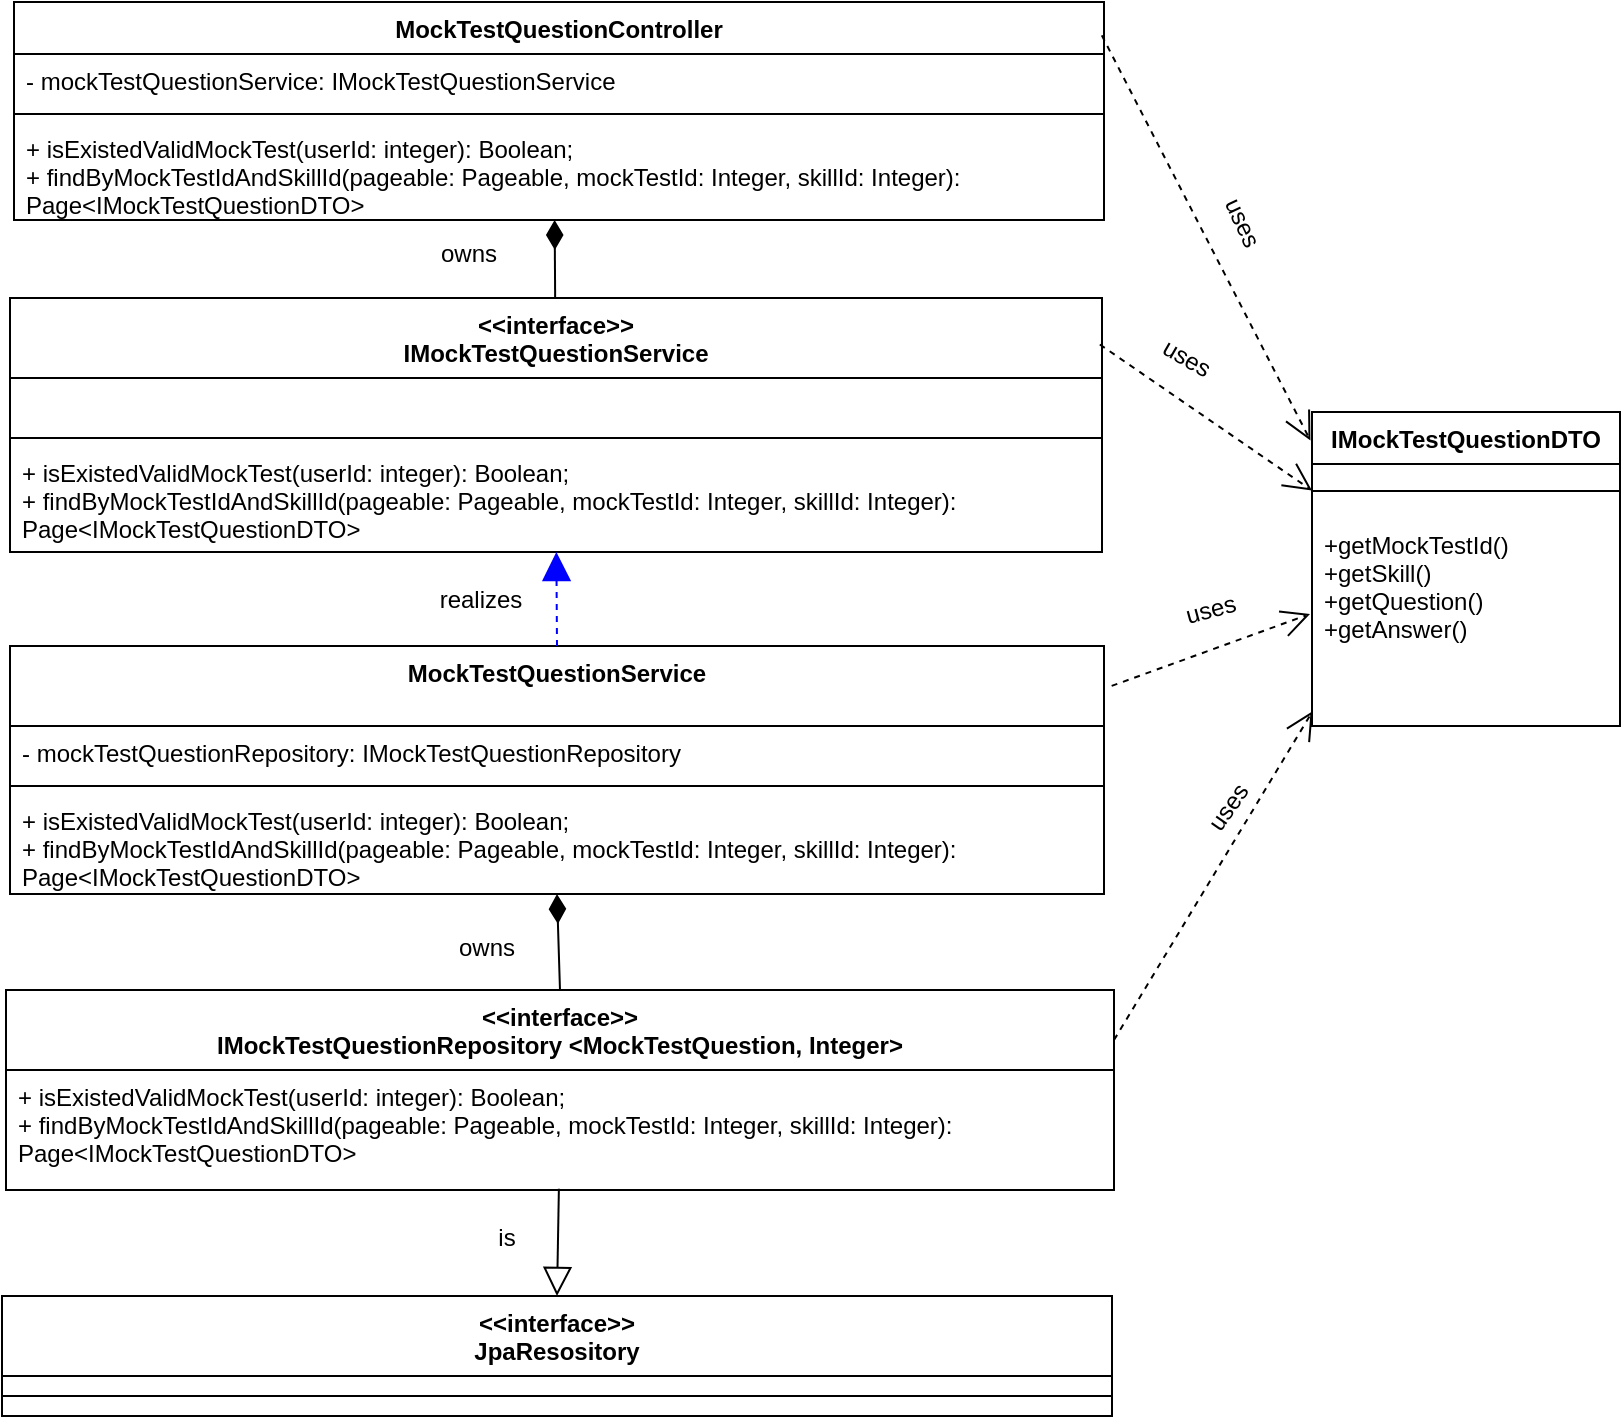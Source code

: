 <mxfile version="21.6.5" type="device" pages="7">
  <diagram name="3.1.1. Do Mock Test" id="wSsUvFlpcez8XuBDdOWH">
    <mxGraphModel dx="605" dy="511" grid="0" gridSize="10" guides="1" tooltips="1" connect="1" arrows="1" fold="1" page="1" pageScale="1" pageWidth="850" pageHeight="1100" math="0" shadow="0">
      <root>
        <mxCell id="tzwXbOAzP9iIOXSr5YSy-0" />
        <mxCell id="tzwXbOAzP9iIOXSr5YSy-1" parent="tzwXbOAzP9iIOXSr5YSy-0" />
        <mxCell id="tzwXbOAzP9iIOXSr5YSy-2" value="IMockTestQuestionDTO" style="swimlane;fontStyle=1;align=center;verticalAlign=top;childLayout=stackLayout;horizontal=1;startSize=26;horizontalStack=0;resizeParent=1;resizeParentMax=0;resizeLast=0;collapsible=1;marginBottom=0;swimlaneLine=1;rounded=0;shadow=0;glass=0;sketch=0;" parent="tzwXbOAzP9iIOXSr5YSy-1" vertex="1">
          <mxGeometry x="688" y="324" width="154" height="157" as="geometry">
            <mxRectangle x="240" y="40" width="140" height="30" as="alternateBounds" />
          </mxGeometry>
        </mxCell>
        <mxCell id="tzwXbOAzP9iIOXSr5YSy-3" value="" style="line;strokeWidth=1;fillColor=none;align=left;verticalAlign=middle;spacingTop=-1;spacingLeft=3;spacingRight=3;rotatable=0;labelPosition=right;points=[];portConstraint=eastwest;" parent="tzwXbOAzP9iIOXSr5YSy-2" vertex="1">
          <mxGeometry y="26" width="154" height="27" as="geometry" />
        </mxCell>
        <mxCell id="tzwXbOAzP9iIOXSr5YSy-4" value="+getMockTestId()&#xa;+getSkill()&#xa;+getQuestion()&#xa;+getAnswer()" style="text;strokeColor=none;fillColor=none;align=left;verticalAlign=top;spacingLeft=4;spacingRight=4;overflow=hidden;rotatable=0;points=[[0,0.5],[1,0.5]];portConstraint=eastwest;" parent="tzwXbOAzP9iIOXSr5YSy-2" vertex="1">
          <mxGeometry y="53" width="154" height="104" as="geometry" />
        </mxCell>
        <mxCell id="tzwXbOAzP9iIOXSr5YSy-5" value="MockTestQuestionController" style="swimlane;fontStyle=1;align=center;verticalAlign=top;childLayout=stackLayout;horizontal=1;startSize=26;horizontalStack=0;resizeParent=1;resizeParentMax=0;resizeLast=0;collapsible=1;marginBottom=0;swimlaneLine=1;rounded=0;shadow=0;glass=0;sketch=0;" parent="tzwXbOAzP9iIOXSr5YSy-1" vertex="1">
          <mxGeometry x="39" y="119" width="545" height="109" as="geometry">
            <mxRectangle x="240" y="40" width="140" height="30" as="alternateBounds" />
          </mxGeometry>
        </mxCell>
        <mxCell id="tzwXbOAzP9iIOXSr5YSy-6" value="- mockTestQuestionService: IMockTestQuestionService" style="text;strokeColor=none;fillColor=none;align=left;verticalAlign=top;spacingLeft=4;spacingRight=4;overflow=hidden;rotatable=0;points=[[0,0.5],[1,0.5]];portConstraint=eastwest;" parent="tzwXbOAzP9iIOXSr5YSy-5" vertex="1">
          <mxGeometry y="26" width="545" height="26" as="geometry" />
        </mxCell>
        <mxCell id="tzwXbOAzP9iIOXSr5YSy-7" value="" style="line;strokeWidth=1;fillColor=none;align=left;verticalAlign=middle;spacingTop=-1;spacingLeft=3;spacingRight=3;rotatable=0;labelPosition=right;points=[];portConstraint=eastwest;" parent="tzwXbOAzP9iIOXSr5YSy-5" vertex="1">
          <mxGeometry y="52" width="545" height="8" as="geometry" />
        </mxCell>
        <mxCell id="tzwXbOAzP9iIOXSr5YSy-8" value="+ isExistedValidMockTest(userId: integer): Boolean;&#xa;+ findByMockTestIdAndSkillId(pageable: Pageable, mockTestId: Integer, skillId: Integer):&#xa;Page&lt;IMockTestQuestionDTO&gt;" style="text;strokeColor=none;fillColor=none;align=left;verticalAlign=top;spacingLeft=4;spacingRight=4;overflow=hidden;rotatable=0;points=[[0,0.5],[1,0.5]];portConstraint=eastwest;" parent="tzwXbOAzP9iIOXSr5YSy-5" vertex="1">
          <mxGeometry y="60" width="545" height="49" as="geometry" />
        </mxCell>
        <mxCell id="tzwXbOAzP9iIOXSr5YSy-9" value="&lt;&lt;interface&gt;&gt;&#xa;IMockTestQuestionRepository &lt;MockTestQuestion, Integer&gt;" style="swimlane;fontStyle=1;align=center;verticalAlign=top;childLayout=stackLayout;horizontal=1;startSize=40;horizontalStack=0;resizeParent=1;resizeParentMax=0;resizeLast=0;collapsible=1;marginBottom=0;swimlaneLine=1;rounded=0;shadow=0;glass=0;sketch=0;" parent="tzwXbOAzP9iIOXSr5YSy-1" vertex="1">
          <mxGeometry x="35" y="613" width="554" height="100" as="geometry" />
        </mxCell>
        <mxCell id="tzwXbOAzP9iIOXSr5YSy-10" value="+ isExistedValidMockTest(userId: integer): Boolean;&#xa;+ findByMockTestIdAndSkillId(pageable: Pageable, mockTestId: Integer, skillId: Integer): &#xa;Page&lt;IMockTestQuestionDTO&gt;" style="text;strokeColor=none;fillColor=none;align=left;verticalAlign=top;spacingLeft=4;spacingRight=4;overflow=hidden;rotatable=0;points=[[0,0.5],[1,0.5]];portConstraint=eastwest;" parent="tzwXbOAzP9iIOXSr5YSy-9" vertex="1">
          <mxGeometry y="40" width="554" height="60" as="geometry" />
        </mxCell>
        <mxCell id="tzwXbOAzP9iIOXSr5YSy-11" value="MockTestQuestionService" style="swimlane;fontStyle=1;align=center;verticalAlign=top;childLayout=stackLayout;horizontal=1;startSize=40;horizontalStack=0;resizeParent=1;resizeParentMax=0;resizeLast=0;collapsible=1;marginBottom=0;swimlaneLine=1;rounded=0;shadow=0;glass=0;sketch=0;" parent="tzwXbOAzP9iIOXSr5YSy-1" vertex="1">
          <mxGeometry x="37" y="441" width="547" height="124" as="geometry" />
        </mxCell>
        <mxCell id="tzwXbOAzP9iIOXSr5YSy-12" value="- mockTestQuestionRepository: IMockTestQuestionRepository" style="text;strokeColor=none;fillColor=none;align=left;verticalAlign=top;spacingLeft=4;spacingRight=4;overflow=hidden;rotatable=0;points=[[0,0.5],[1,0.5]];portConstraint=eastwest;" parent="tzwXbOAzP9iIOXSr5YSy-11" vertex="1">
          <mxGeometry y="40" width="547" height="26" as="geometry" />
        </mxCell>
        <mxCell id="tzwXbOAzP9iIOXSr5YSy-13" value="" style="line;strokeWidth=1;fillColor=none;align=left;verticalAlign=middle;spacingTop=-1;spacingLeft=3;spacingRight=3;rotatable=0;labelPosition=right;points=[];portConstraint=eastwest;" parent="tzwXbOAzP9iIOXSr5YSy-11" vertex="1">
          <mxGeometry y="66" width="547" height="8" as="geometry" />
        </mxCell>
        <mxCell id="tzwXbOAzP9iIOXSr5YSy-14" value="+ isExistedValidMockTest(userId: integer): Boolean;&#xa;+ findByMockTestIdAndSkillId(pageable: Pageable, mockTestId: Integer, skillId: Integer):&#xa;Page&lt;IMockTestQuestionDTO&gt;" style="text;strokeColor=none;fillColor=none;align=left;verticalAlign=top;spacingLeft=4;spacingRight=4;overflow=hidden;rotatable=0;points=[[0,0.5],[1,0.5]];portConstraint=eastwest;" parent="tzwXbOAzP9iIOXSr5YSy-11" vertex="1">
          <mxGeometry y="74" width="547" height="50" as="geometry" />
        </mxCell>
        <mxCell id="tzwXbOAzP9iIOXSr5YSy-15" value="&lt;&lt;interface&gt;&gt;&#xa;JpaResository" style="swimlane;fontStyle=1;align=center;verticalAlign=top;childLayout=stackLayout;horizontal=1;startSize=40;horizontalStack=0;resizeParent=1;resizeParentMax=0;resizeLast=0;collapsible=1;marginBottom=0;swimlaneLine=1;rounded=0;shadow=0;glass=0;sketch=0;" parent="tzwXbOAzP9iIOXSr5YSy-1" vertex="1">
          <mxGeometry x="33" y="766" width="555" height="60" as="geometry" />
        </mxCell>
        <mxCell id="tzwXbOAzP9iIOXSr5YSy-16" value="" style="line;strokeWidth=1;fillColor=none;align=left;verticalAlign=middle;spacingTop=-1;spacingLeft=3;spacingRight=3;rotatable=0;labelPosition=right;points=[];portConstraint=eastwest;" parent="tzwXbOAzP9iIOXSr5YSy-15" vertex="1">
          <mxGeometry y="40" width="555" height="20" as="geometry" />
        </mxCell>
        <mxCell id="tzwXbOAzP9iIOXSr5YSy-17" value="&lt;&lt;interface&gt;&gt;&#xa;IMockTestQuestionService" style="swimlane;fontStyle=1;align=center;verticalAlign=top;childLayout=stackLayout;horizontal=1;startSize=40;horizontalStack=0;resizeParent=1;resizeParentMax=0;resizeLast=0;collapsible=1;marginBottom=0;swimlaneLine=1;rounded=0;shadow=0;glass=0;sketch=0;" parent="tzwXbOAzP9iIOXSr5YSy-1" vertex="1">
          <mxGeometry x="37" y="267" width="546" height="127" as="geometry" />
        </mxCell>
        <mxCell id="tzwXbOAzP9iIOXSr5YSy-18" value=" " style="text;strokeColor=none;fillColor=none;align=left;verticalAlign=top;spacingLeft=4;spacingRight=4;overflow=hidden;rotatable=0;points=[[0,0.5],[1,0.5]];portConstraint=eastwest;" parent="tzwXbOAzP9iIOXSr5YSy-17" vertex="1">
          <mxGeometry y="40" width="546" height="26" as="geometry" />
        </mxCell>
        <mxCell id="tzwXbOAzP9iIOXSr5YSy-19" value="" style="line;strokeWidth=1;fillColor=none;align=left;verticalAlign=middle;spacingTop=-1;spacingLeft=3;spacingRight=3;rotatable=0;labelPosition=right;points=[];portConstraint=eastwest;" parent="tzwXbOAzP9iIOXSr5YSy-17" vertex="1">
          <mxGeometry y="66" width="546" height="8" as="geometry" />
        </mxCell>
        <mxCell id="tzwXbOAzP9iIOXSr5YSy-20" value="+ isExistedValidMockTest(userId: integer): Boolean;&#xa;+ findByMockTestIdAndSkillId(pageable: Pageable, mockTestId: Integer, skillId: Integer):&#xa;Page&lt;IMockTestQuestionDTO&gt;" style="text;strokeColor=none;fillColor=none;align=left;verticalAlign=top;spacingLeft=4;spacingRight=4;overflow=hidden;rotatable=0;points=[[0,0.5],[1,0.5]];portConstraint=eastwest;" parent="tzwXbOAzP9iIOXSr5YSy-17" vertex="1">
          <mxGeometry y="74" width="546" height="53" as="geometry" />
        </mxCell>
        <mxCell id="tzwXbOAzP9iIOXSr5YSy-21" value="" style="endArrow=block;endFill=0;endSize=12;html=1;exitX=0.499;exitY=0.989;exitDx=0;exitDy=0;exitPerimeter=0;entryX=0.5;entryY=0;entryDx=0;entryDy=0;" parent="tzwXbOAzP9iIOXSr5YSy-1" source="tzwXbOAzP9iIOXSr5YSy-10" target="tzwXbOAzP9iIOXSr5YSy-15" edge="1">
          <mxGeometry width="160" relative="1" as="geometry">
            <mxPoint x="417" y="701" as="sourcePoint" />
            <mxPoint x="577" y="701" as="targetPoint" />
          </mxGeometry>
        </mxCell>
        <mxCell id="tzwXbOAzP9iIOXSr5YSy-22" value="is" style="text;html=1;align=center;verticalAlign=middle;resizable=0;points=[];autosize=1;" parent="tzwXbOAzP9iIOXSr5YSy-1" vertex="1">
          <mxGeometry x="275" y="727" width="20" height="20" as="geometry" />
        </mxCell>
        <mxCell id="tzwXbOAzP9iIOXSr5YSy-23" value="" style="group" parent="tzwXbOAzP9iIOXSr5YSy-1" vertex="1" connectable="0">
          <mxGeometry x="232" y="408" width="80" height="20" as="geometry" />
        </mxCell>
        <mxCell id="tzwXbOAzP9iIOXSr5YSy-24" value="realizes" style="text;html=1;align=center;verticalAlign=middle;resizable=0;points=[];autosize=1;" parent="tzwXbOAzP9iIOXSr5YSy-23" vertex="1">
          <mxGeometry x="10" width="60" height="20" as="geometry" />
        </mxCell>
        <mxCell id="tzwXbOAzP9iIOXSr5YSy-25" value="" style="endArrow=block;endFill=1;endSize=12;html=1;dashed=1;strokeColor=#0000FF;fillColor=#dae8fc;gradientColor=#7ea6e0;exitX=0.5;exitY=0;exitDx=0;exitDy=0;" parent="tzwXbOAzP9iIOXSr5YSy-1" source="tzwXbOAzP9iIOXSr5YSy-11" target="tzwXbOAzP9iIOXSr5YSy-20" edge="1">
          <mxGeometry width="160" relative="1" as="geometry">
            <mxPoint x="507" y="471" as="sourcePoint" />
            <mxPoint x="218" y="373" as="targetPoint" />
          </mxGeometry>
        </mxCell>
        <mxCell id="tzwXbOAzP9iIOXSr5YSy-26" value="" style="endArrow=diamondThin;endFill=1;endSize=12;html=1;exitX=0.5;exitY=0;exitDx=0;exitDy=0;entryX=0.5;entryY=1;entryDx=0;entryDy=0;" parent="tzwXbOAzP9iIOXSr5YSy-1" source="tzwXbOAzP9iIOXSr5YSy-9" target="tzwXbOAzP9iIOXSr5YSy-11" edge="1">
          <mxGeometry width="160" relative="1" as="geometry">
            <mxPoint x="417" y="641" as="sourcePoint" />
            <mxPoint x="212" y="581" as="targetPoint" />
          </mxGeometry>
        </mxCell>
        <mxCell id="tzwXbOAzP9iIOXSr5YSy-27" value="owns" style="text;html=1;align=center;verticalAlign=middle;resizable=0;points=[];autosize=1;" parent="tzwXbOAzP9iIOXSr5YSy-1" vertex="1">
          <mxGeometry x="255" y="582" width="40" height="20" as="geometry" />
        </mxCell>
        <mxCell id="tzwXbOAzP9iIOXSr5YSy-28" value="" style="endArrow=diamondThin;endFill=1;endSize=12;html=1;entryX=0.496;entryY=1;entryDx=0;entryDy=0;entryPerimeter=0;" parent="tzwXbOAzP9iIOXSr5YSy-1" source="tzwXbOAzP9iIOXSr5YSy-17" target="tzwXbOAzP9iIOXSr5YSy-8" edge="1">
          <mxGeometry width="160" relative="1" as="geometry">
            <mxPoint x="206" y="251" as="sourcePoint" />
            <mxPoint x="206" y="201" as="targetPoint" />
          </mxGeometry>
        </mxCell>
        <mxCell id="tzwXbOAzP9iIOXSr5YSy-29" value="owns" style="text;html=1;align=center;verticalAlign=middle;resizable=0;points=[];autosize=1;" parent="tzwXbOAzP9iIOXSr5YSy-1" vertex="1">
          <mxGeometry x="246" y="235" width="40" height="20" as="geometry" />
        </mxCell>
        <mxCell id="tzwXbOAzP9iIOXSr5YSy-30" value="" style="endArrow=open;dashed=1;endFill=0;endSize=12;html=1;exitX=0.998;exitY=0.153;exitDx=0;exitDy=0;exitPerimeter=0;entryX=-0.005;entryY=0.091;entryDx=0;entryDy=0;entryPerimeter=0;" parent="tzwXbOAzP9iIOXSr5YSy-1" source="tzwXbOAzP9iIOXSr5YSy-5" target="tzwXbOAzP9iIOXSr5YSy-2" edge="1">
          <mxGeometry width="160" relative="1" as="geometry">
            <mxPoint x="470" y="180" as="sourcePoint" />
            <mxPoint x="630" y="180" as="targetPoint" />
          </mxGeometry>
        </mxCell>
        <mxCell id="tzwXbOAzP9iIOXSr5YSy-31" value="uses" style="text;html=1;align=center;verticalAlign=middle;resizable=0;points=[];autosize=1;rotation=65;" parent="tzwXbOAzP9iIOXSr5YSy-1" vertex="1">
          <mxGeometry x="633" y="219" width="40" height="20" as="geometry" />
        </mxCell>
        <mxCell id="tzwXbOAzP9iIOXSr5YSy-32" value="" style="endArrow=open;dashed=1;endFill=0;endSize=12;html=1;exitX=0.998;exitY=0.183;exitDx=0;exitDy=0;exitPerimeter=0;entryX=0;entryY=0.25;entryDx=0;entryDy=0;" parent="tzwXbOAzP9iIOXSr5YSy-1" source="tzwXbOAzP9iIOXSr5YSy-17" target="tzwXbOAzP9iIOXSr5YSy-2" edge="1">
          <mxGeometry width="160" relative="1" as="geometry">
            <mxPoint x="459" y="125" as="sourcePoint" />
            <mxPoint x="610.3" y="335.373" as="targetPoint" />
          </mxGeometry>
        </mxCell>
        <mxCell id="tzwXbOAzP9iIOXSr5YSy-33" value="" style="endArrow=open;dashed=1;endFill=0;endSize=12;html=1;exitX=1.007;exitY=0.161;exitDx=0;exitDy=0;exitPerimeter=0;" parent="tzwXbOAzP9iIOXSr5YSy-1" source="tzwXbOAzP9iIOXSr5YSy-11" edge="1">
          <mxGeometry width="160" relative="1" as="geometry">
            <mxPoint x="459" y="282" as="sourcePoint" />
            <mxPoint x="687" y="425" as="targetPoint" />
          </mxGeometry>
        </mxCell>
        <mxCell id="tzwXbOAzP9iIOXSr5YSy-34" value="" style="endArrow=open;dashed=1;endFill=0;endSize=12;html=1;exitX=1;exitY=0.25;exitDx=0;exitDy=0;entryX=0.002;entryY=0.929;entryDx=0;entryDy=0;entryPerimeter=0;" parent="tzwXbOAzP9iIOXSr5YSy-1" source="tzwXbOAzP9iIOXSr5YSy-9" target="tzwXbOAzP9iIOXSr5YSy-4" edge="1">
          <mxGeometry width="160" relative="1" as="geometry">
            <mxPoint x="463" y="439" as="sourcePoint" />
            <mxPoint x="707" y="450" as="targetPoint" />
          </mxGeometry>
        </mxCell>
        <mxCell id="tzwXbOAzP9iIOXSr5YSy-35" value="uses" style="text;html=1;align=center;verticalAlign=middle;resizable=0;points=[];autosize=1;rotation=30;" parent="tzwXbOAzP9iIOXSr5YSy-1" vertex="1">
          <mxGeometry x="605" y="287" width="40" height="20" as="geometry" />
        </mxCell>
        <mxCell id="tzwXbOAzP9iIOXSr5YSy-36" value="uses" style="text;html=1;align=center;verticalAlign=middle;resizable=0;points=[];autosize=1;rotation=-15;" parent="tzwXbOAzP9iIOXSr5YSy-1" vertex="1">
          <mxGeometry x="617" y="413" width="40" height="20" as="geometry" />
        </mxCell>
        <mxCell id="tzwXbOAzP9iIOXSr5YSy-37" value="uses" style="text;html=1;align=center;verticalAlign=middle;resizable=0;points=[];autosize=1;rotation=-55;" parent="tzwXbOAzP9iIOXSr5YSy-1" vertex="1">
          <mxGeometry x="626" y="512" width="40" height="20" as="geometry" />
        </mxCell>
      </root>
    </mxGraphModel>
  </diagram>
  <diagram name="4.1.View Detail Speaking Question" id="Oy5VdAJxcoaUHHpVMcZP">
    <mxGraphModel dx="605" dy="511" grid="0" gridSize="10" guides="1" tooltips="1" connect="1" arrows="1" fold="1" page="1" pageScale="1" pageWidth="850" pageHeight="1100" math="0" shadow="0">
      <root>
        <mxCell id="PPRdLgaJ_iup19-_CWZu-0" />
        <mxCell id="PPRdLgaJ_iup19-_CWZu-1" parent="PPRdLgaJ_iup19-_CWZu-0" />
        <mxCell id="PPRdLgaJ_iup19-_CWZu-2" value="ISpeakingQuestionDTO" style="swimlane;fontStyle=1;align=center;verticalAlign=top;childLayout=stackLayout;horizontal=1;startSize=26;horizontalStack=0;resizeParent=1;resizeParentMax=0;resizeLast=0;collapsible=1;marginBottom=0;swimlaneLine=1;rounded=0;shadow=0;glass=0;sketch=0;" parent="PPRdLgaJ_iup19-_CWZu-1" vertex="1">
          <mxGeometry x="688" y="324" width="154" height="157" as="geometry">
            <mxRectangle x="240" y="40" width="140" height="30" as="alternateBounds" />
          </mxGeometry>
        </mxCell>
        <mxCell id="PPRdLgaJ_iup19-_CWZu-3" value="" style="line;strokeWidth=1;fillColor=none;align=left;verticalAlign=middle;spacingTop=-1;spacingLeft=3;spacingRight=3;rotatable=0;labelPosition=right;points=[];portConstraint=eastwest;" parent="PPRdLgaJ_iup19-_CWZu-2" vertex="1">
          <mxGeometry y="26" width="154" height="27" as="geometry" />
        </mxCell>
        <mxCell id="PPRdLgaJ_iup19-_CWZu-4" value="+getId()&#xa;+getSpeakingCategoryId()&#xa;+getDescription()&#xa;+getQuestion()&#xa;" style="text;strokeColor=none;fillColor=none;align=left;verticalAlign=top;spacingLeft=4;spacingRight=4;overflow=hidden;rotatable=0;points=[[0,0.5],[1,0.5]];portConstraint=eastwest;" parent="PPRdLgaJ_iup19-_CWZu-2" vertex="1">
          <mxGeometry y="53" width="154" height="104" as="geometry" />
        </mxCell>
        <mxCell id="PPRdLgaJ_iup19-_CWZu-5" value="SpeakingQuestionController" style="swimlane;fontStyle=1;align=center;verticalAlign=top;childLayout=stackLayout;horizontal=1;startSize=26;horizontalStack=0;resizeParent=1;resizeParentMax=0;resizeLast=0;collapsible=1;marginBottom=0;swimlaneLine=1;rounded=0;shadow=0;glass=0;sketch=0;" parent="PPRdLgaJ_iup19-_CWZu-1" vertex="1">
          <mxGeometry x="39" y="119" width="545" height="100" as="geometry">
            <mxRectangle x="240" y="40" width="140" height="30" as="alternateBounds" />
          </mxGeometry>
        </mxCell>
        <mxCell id="PPRdLgaJ_iup19-_CWZu-6" value="- speakingQuestionService: ISpeakingQuestionService" style="text;strokeColor=none;fillColor=none;align=left;verticalAlign=top;spacingLeft=4;spacingRight=4;overflow=hidden;rotatable=0;points=[[0,0.5],[1,0.5]];portConstraint=eastwest;" parent="PPRdLgaJ_iup19-_CWZu-5" vertex="1">
          <mxGeometry y="26" width="545" height="26" as="geometry" />
        </mxCell>
        <mxCell id="PPRdLgaJ_iup19-_CWZu-7" value="" style="line;strokeWidth=1;fillColor=none;align=left;verticalAlign=middle;spacingTop=-1;spacingLeft=3;spacingRight=3;rotatable=0;labelPosition=right;points=[];portConstraint=eastwest;" parent="PPRdLgaJ_iup19-_CWZu-5" vertex="1">
          <mxGeometry y="52" width="545" height="8" as="geometry" />
        </mxCell>
        <mxCell id="PPRdLgaJ_iup19-_CWZu-8" value="&#xa;+ findAll(pageable: Pageable, speakingCategoryId: Integer): Page&lt;ISpeakingQuestionDTO&gt;" style="text;strokeColor=none;fillColor=none;align=left;verticalAlign=top;spacingLeft=4;spacingRight=4;overflow=hidden;rotatable=0;points=[[0,0.5],[1,0.5]];portConstraint=eastwest;" parent="PPRdLgaJ_iup19-_CWZu-5" vertex="1">
          <mxGeometry y="60" width="545" height="40" as="geometry" />
        </mxCell>
        <mxCell id="PPRdLgaJ_iup19-_CWZu-9" value="&lt;&lt;interface&gt;&gt;&#xa;ISpeakingQuestionRepository &lt;Speaking Categories, Integer&gt;" style="swimlane;fontStyle=1;align=center;verticalAlign=top;childLayout=stackLayout;horizontal=1;startSize=40;horizontalStack=0;resizeParent=1;resizeParentMax=0;resizeLast=0;collapsible=1;marginBottom=0;swimlaneLine=1;rounded=0;shadow=0;glass=0;sketch=0;" parent="PPRdLgaJ_iup19-_CWZu-1" vertex="1">
          <mxGeometry x="35" y="613" width="554" height="100" as="geometry" />
        </mxCell>
        <mxCell id="PPRdLgaJ_iup19-_CWZu-10" value="&#xa;+ findAll(pageable: Pageable, speakingCategoryId: Integer): Page&lt;ISpeakingQuestionDTO&gt;" style="text;strokeColor=none;fillColor=none;align=left;verticalAlign=top;spacingLeft=4;spacingRight=4;overflow=hidden;rotatable=0;points=[[0,0.5],[1,0.5]];portConstraint=eastwest;" parent="PPRdLgaJ_iup19-_CWZu-9" vertex="1">
          <mxGeometry y="40" width="554" height="60" as="geometry" />
        </mxCell>
        <mxCell id="PPRdLgaJ_iup19-_CWZu-11" value="SpeakingQuestionService" style="swimlane;fontStyle=1;align=center;verticalAlign=top;childLayout=stackLayout;horizontal=1;startSize=40;horizontalStack=0;resizeParent=1;resizeParentMax=0;resizeLast=0;collapsible=1;marginBottom=0;swimlaneLine=1;rounded=0;shadow=0;glass=0;sketch=0;" parent="PPRdLgaJ_iup19-_CWZu-1" vertex="1">
          <mxGeometry x="37" y="441" width="547" height="120" as="geometry" />
        </mxCell>
        <mxCell id="PPRdLgaJ_iup19-_CWZu-12" value="- speakingQuestionRepository: ISpeakingQuestionRepository" style="text;strokeColor=none;fillColor=none;align=left;verticalAlign=top;spacingLeft=4;spacingRight=4;overflow=hidden;rotatable=0;points=[[0,0.5],[1,0.5]];portConstraint=eastwest;" parent="PPRdLgaJ_iup19-_CWZu-11" vertex="1">
          <mxGeometry y="40" width="547" height="26" as="geometry" />
        </mxCell>
        <mxCell id="PPRdLgaJ_iup19-_CWZu-13" value="" style="line;strokeWidth=1;fillColor=none;align=left;verticalAlign=middle;spacingTop=-1;spacingLeft=3;spacingRight=3;rotatable=0;labelPosition=right;points=[];portConstraint=eastwest;" parent="PPRdLgaJ_iup19-_CWZu-11" vertex="1">
          <mxGeometry y="66" width="547" height="8" as="geometry" />
        </mxCell>
        <mxCell id="PPRdLgaJ_iup19-_CWZu-14" value="&#xa;+ findAll(pageable: Pageable, speakingCategoryId: Integer): Page&lt;ISpeakingQuestionDTO&gt;" style="text;strokeColor=none;fillColor=none;align=left;verticalAlign=top;spacingLeft=4;spacingRight=4;overflow=hidden;rotatable=0;points=[[0,0.5],[1,0.5]];portConstraint=eastwest;" parent="PPRdLgaJ_iup19-_CWZu-11" vertex="1">
          <mxGeometry y="74" width="547" height="46" as="geometry" />
        </mxCell>
        <mxCell id="PPRdLgaJ_iup19-_CWZu-15" value="&lt;&lt;interface&gt;&gt;&#xa;JpaResository" style="swimlane;fontStyle=1;align=center;verticalAlign=top;childLayout=stackLayout;horizontal=1;startSize=40;horizontalStack=0;resizeParent=1;resizeParentMax=0;resizeLast=0;collapsible=1;marginBottom=0;swimlaneLine=1;rounded=0;shadow=0;glass=0;sketch=0;" parent="PPRdLgaJ_iup19-_CWZu-1" vertex="1">
          <mxGeometry x="33" y="766" width="555" height="60" as="geometry" />
        </mxCell>
        <mxCell id="PPRdLgaJ_iup19-_CWZu-16" value="" style="line;strokeWidth=1;fillColor=none;align=left;verticalAlign=middle;spacingTop=-1;spacingLeft=3;spacingRight=3;rotatable=0;labelPosition=right;points=[];portConstraint=eastwest;" parent="PPRdLgaJ_iup19-_CWZu-15" vertex="1">
          <mxGeometry y="40" width="555" height="20" as="geometry" />
        </mxCell>
        <mxCell id="PPRdLgaJ_iup19-_CWZu-17" value="&lt;&lt;interface&gt;&gt;&#xa;ISpeakingQuestionService" style="swimlane;fontStyle=1;align=center;verticalAlign=top;childLayout=stackLayout;horizontal=1;startSize=40;horizontalStack=0;resizeParent=1;resizeParentMax=0;resizeLast=0;collapsible=1;marginBottom=0;swimlaneLine=1;rounded=0;shadow=0;glass=0;sketch=0;" parent="PPRdLgaJ_iup19-_CWZu-1" vertex="1">
          <mxGeometry x="37" y="267" width="546" height="120" as="geometry" />
        </mxCell>
        <mxCell id="PPRdLgaJ_iup19-_CWZu-18" value=" " style="text;strokeColor=none;fillColor=none;align=left;verticalAlign=top;spacingLeft=4;spacingRight=4;overflow=hidden;rotatable=0;points=[[0,0.5],[1,0.5]];portConstraint=eastwest;" parent="PPRdLgaJ_iup19-_CWZu-17" vertex="1">
          <mxGeometry y="40" width="546" height="26" as="geometry" />
        </mxCell>
        <mxCell id="PPRdLgaJ_iup19-_CWZu-19" value="" style="line;strokeWidth=1;fillColor=none;align=left;verticalAlign=middle;spacingTop=-1;spacingLeft=3;spacingRight=3;rotatable=0;labelPosition=right;points=[];portConstraint=eastwest;" parent="PPRdLgaJ_iup19-_CWZu-17" vertex="1">
          <mxGeometry y="66" width="546" height="8" as="geometry" />
        </mxCell>
        <mxCell id="PPRdLgaJ_iup19-_CWZu-20" value="&#xa;+ findAll(pageable: Pageable, speakingCategoryId: Integer): Page&lt;ISpeakingQuestionDTO&gt;" style="text;strokeColor=none;fillColor=none;align=left;verticalAlign=top;spacingLeft=4;spacingRight=4;overflow=hidden;rotatable=0;points=[[0,0.5],[1,0.5]];portConstraint=eastwest;" parent="PPRdLgaJ_iup19-_CWZu-17" vertex="1">
          <mxGeometry y="74" width="546" height="46" as="geometry" />
        </mxCell>
        <mxCell id="PPRdLgaJ_iup19-_CWZu-21" value="" style="endArrow=block;endFill=0;endSize=12;html=1;exitX=0.499;exitY=0.989;exitDx=0;exitDy=0;exitPerimeter=0;entryX=0.5;entryY=0;entryDx=0;entryDy=0;" parent="PPRdLgaJ_iup19-_CWZu-1" source="PPRdLgaJ_iup19-_CWZu-10" target="PPRdLgaJ_iup19-_CWZu-15" edge="1">
          <mxGeometry width="160" relative="1" as="geometry">
            <mxPoint x="417" y="701" as="sourcePoint" />
            <mxPoint x="577" y="701" as="targetPoint" />
          </mxGeometry>
        </mxCell>
        <mxCell id="PPRdLgaJ_iup19-_CWZu-22" value="is" style="text;html=1;align=center;verticalAlign=middle;resizable=0;points=[];autosize=1;" parent="PPRdLgaJ_iup19-_CWZu-1" vertex="1">
          <mxGeometry x="275" y="727" width="20" height="20" as="geometry" />
        </mxCell>
        <mxCell id="PPRdLgaJ_iup19-_CWZu-23" value="" style="group" parent="PPRdLgaJ_iup19-_CWZu-1" vertex="1" connectable="0">
          <mxGeometry x="232" y="408" width="80" height="20" as="geometry" />
        </mxCell>
        <mxCell id="PPRdLgaJ_iup19-_CWZu-24" value="realizes" style="text;html=1;align=center;verticalAlign=middle;resizable=0;points=[];autosize=1;" parent="PPRdLgaJ_iup19-_CWZu-23" vertex="1">
          <mxGeometry x="10" width="60" height="20" as="geometry" />
        </mxCell>
        <mxCell id="PPRdLgaJ_iup19-_CWZu-25" value="" style="endArrow=block;endFill=1;endSize=12;html=1;dashed=1;strokeColor=#0000FF;fillColor=#dae8fc;gradientColor=#7ea6e0;exitX=0.5;exitY=0;exitDx=0;exitDy=0;" parent="PPRdLgaJ_iup19-_CWZu-1" source="PPRdLgaJ_iup19-_CWZu-11" target="PPRdLgaJ_iup19-_CWZu-20" edge="1">
          <mxGeometry width="160" relative="1" as="geometry">
            <mxPoint x="507" y="471" as="sourcePoint" />
            <mxPoint x="218" y="373" as="targetPoint" />
          </mxGeometry>
        </mxCell>
        <mxCell id="PPRdLgaJ_iup19-_CWZu-26" value="" style="endArrow=diamondThin;endFill=1;endSize=12;html=1;exitX=0.5;exitY=0;exitDx=0;exitDy=0;entryX=0.5;entryY=1;entryDx=0;entryDy=0;" parent="PPRdLgaJ_iup19-_CWZu-1" source="PPRdLgaJ_iup19-_CWZu-9" target="PPRdLgaJ_iup19-_CWZu-11" edge="1">
          <mxGeometry width="160" relative="1" as="geometry">
            <mxPoint x="417" y="641" as="sourcePoint" />
            <mxPoint x="212" y="581" as="targetPoint" />
          </mxGeometry>
        </mxCell>
        <mxCell id="PPRdLgaJ_iup19-_CWZu-27" value="owns" style="text;html=1;align=center;verticalAlign=middle;resizable=0;points=[];autosize=1;" parent="PPRdLgaJ_iup19-_CWZu-1" vertex="1">
          <mxGeometry x="255" y="582" width="40" height="20" as="geometry" />
        </mxCell>
        <mxCell id="PPRdLgaJ_iup19-_CWZu-28" value="" style="endArrow=diamondThin;endFill=1;endSize=12;html=1;entryX=0.496;entryY=1;entryDx=0;entryDy=0;entryPerimeter=0;" parent="PPRdLgaJ_iup19-_CWZu-1" source="PPRdLgaJ_iup19-_CWZu-17" target="PPRdLgaJ_iup19-_CWZu-8" edge="1">
          <mxGeometry width="160" relative="1" as="geometry">
            <mxPoint x="206" y="251" as="sourcePoint" />
            <mxPoint x="206" y="201" as="targetPoint" />
          </mxGeometry>
        </mxCell>
        <mxCell id="PPRdLgaJ_iup19-_CWZu-29" value="owns" style="text;html=1;align=center;verticalAlign=middle;resizable=0;points=[];autosize=1;" parent="PPRdLgaJ_iup19-_CWZu-1" vertex="1">
          <mxGeometry x="246" y="235" width="40" height="20" as="geometry" />
        </mxCell>
        <mxCell id="PPRdLgaJ_iup19-_CWZu-30" value="" style="endArrow=open;dashed=1;endFill=0;endSize=12;html=1;exitX=0.998;exitY=0.153;exitDx=0;exitDy=0;exitPerimeter=0;entryX=-0.005;entryY=0.091;entryDx=0;entryDy=0;entryPerimeter=0;" parent="PPRdLgaJ_iup19-_CWZu-1" source="PPRdLgaJ_iup19-_CWZu-5" target="PPRdLgaJ_iup19-_CWZu-2" edge="1">
          <mxGeometry width="160" relative="1" as="geometry">
            <mxPoint x="470" y="180" as="sourcePoint" />
            <mxPoint x="630" y="180" as="targetPoint" />
          </mxGeometry>
        </mxCell>
        <mxCell id="PPRdLgaJ_iup19-_CWZu-31" value="uses" style="text;html=1;align=center;verticalAlign=middle;resizable=0;points=[];autosize=1;rotation=65;" parent="PPRdLgaJ_iup19-_CWZu-1" vertex="1">
          <mxGeometry x="633" y="219" width="40" height="20" as="geometry" />
        </mxCell>
        <mxCell id="PPRdLgaJ_iup19-_CWZu-32" value="" style="endArrow=open;dashed=1;endFill=0;endSize=12;html=1;exitX=0.998;exitY=0.183;exitDx=0;exitDy=0;exitPerimeter=0;entryX=0;entryY=0.25;entryDx=0;entryDy=0;" parent="PPRdLgaJ_iup19-_CWZu-1" source="PPRdLgaJ_iup19-_CWZu-17" target="PPRdLgaJ_iup19-_CWZu-2" edge="1">
          <mxGeometry width="160" relative="1" as="geometry">
            <mxPoint x="459" y="125" as="sourcePoint" />
            <mxPoint x="610.3" y="335.373" as="targetPoint" />
          </mxGeometry>
        </mxCell>
        <mxCell id="PPRdLgaJ_iup19-_CWZu-33" value="" style="endArrow=open;dashed=1;endFill=0;endSize=12;html=1;exitX=1.007;exitY=0.161;exitDx=0;exitDy=0;exitPerimeter=0;" parent="PPRdLgaJ_iup19-_CWZu-1" source="PPRdLgaJ_iup19-_CWZu-11" edge="1">
          <mxGeometry width="160" relative="1" as="geometry">
            <mxPoint x="459" y="282" as="sourcePoint" />
            <mxPoint x="687" y="425" as="targetPoint" />
          </mxGeometry>
        </mxCell>
        <mxCell id="PPRdLgaJ_iup19-_CWZu-34" value="" style="endArrow=open;dashed=1;endFill=0;endSize=12;html=1;exitX=1;exitY=0.25;exitDx=0;exitDy=0;entryX=0.002;entryY=0.929;entryDx=0;entryDy=0;entryPerimeter=0;" parent="PPRdLgaJ_iup19-_CWZu-1" source="PPRdLgaJ_iup19-_CWZu-9" target="PPRdLgaJ_iup19-_CWZu-4" edge="1">
          <mxGeometry width="160" relative="1" as="geometry">
            <mxPoint x="463" y="439" as="sourcePoint" />
            <mxPoint x="707" y="450" as="targetPoint" />
          </mxGeometry>
        </mxCell>
        <mxCell id="PPRdLgaJ_iup19-_CWZu-35" value="uses" style="text;html=1;align=center;verticalAlign=middle;resizable=0;points=[];autosize=1;rotation=30;" parent="PPRdLgaJ_iup19-_CWZu-1" vertex="1">
          <mxGeometry x="605" y="287" width="40" height="20" as="geometry" />
        </mxCell>
        <mxCell id="PPRdLgaJ_iup19-_CWZu-36" value="uses" style="text;html=1;align=center;verticalAlign=middle;resizable=0;points=[];autosize=1;rotation=-15;" parent="PPRdLgaJ_iup19-_CWZu-1" vertex="1">
          <mxGeometry x="617" y="413" width="40" height="20" as="geometry" />
        </mxCell>
        <mxCell id="PPRdLgaJ_iup19-_CWZu-37" value="uses" style="text;html=1;align=center;verticalAlign=middle;resizable=0;points=[];autosize=1;rotation=-55;" parent="PPRdLgaJ_iup19-_CWZu-1" vertex="1">
          <mxGeometry x="626" y="512" width="40" height="20" as="geometry" />
        </mxCell>
      </root>
    </mxGraphModel>
  </diagram>
  <diagram name="5.1.View Detail Writing Question" id="IdhDBqBU152rVYvy7O_G">
    <mxGraphModel dx="605" dy="511" grid="0" gridSize="10" guides="1" tooltips="1" connect="1" arrows="1" fold="1" page="1" pageScale="1" pageWidth="850" pageHeight="1100" math="0" shadow="0">
      <root>
        <mxCell id="z4oe-uljXdbQdo8CJnop-0" />
        <mxCell id="z4oe-uljXdbQdo8CJnop-1" parent="z4oe-uljXdbQdo8CJnop-0" />
        <mxCell id="z4oe-uljXdbQdo8CJnop-2" value="IWritingQuestionDTO" style="swimlane;fontStyle=1;align=center;verticalAlign=top;childLayout=stackLayout;horizontal=1;startSize=26;horizontalStack=0;resizeParent=1;resizeParentMax=0;resizeLast=0;collapsible=1;marginBottom=0;swimlaneLine=1;rounded=0;shadow=0;glass=0;sketch=0;" parent="z4oe-uljXdbQdo8CJnop-1" vertex="1">
          <mxGeometry x="688" y="324" width="154" height="157" as="geometry">
            <mxRectangle x="240" y="40" width="140" height="30" as="alternateBounds" />
          </mxGeometry>
        </mxCell>
        <mxCell id="z4oe-uljXdbQdo8CJnop-3" value="" style="line;strokeWidth=1;fillColor=none;align=left;verticalAlign=middle;spacingTop=-1;spacingLeft=3;spacingRight=3;rotatable=0;labelPosition=right;points=[];portConstraint=eastwest;" parent="z4oe-uljXdbQdo8CJnop-2" vertex="1">
          <mxGeometry y="26" width="154" height="27" as="geometry" />
        </mxCell>
        <mxCell id="z4oe-uljXdbQdo8CJnop-4" value="+getId()&#xa;+getWritingCategoryId()&#xa;+getDescription()&#xa;+getQuestion()&#xa;" style="text;strokeColor=none;fillColor=none;align=left;verticalAlign=top;spacingLeft=4;spacingRight=4;overflow=hidden;rotatable=0;points=[[0,0.5],[1,0.5]];portConstraint=eastwest;" parent="z4oe-uljXdbQdo8CJnop-2" vertex="1">
          <mxGeometry y="53" width="154" height="104" as="geometry" />
        </mxCell>
        <mxCell id="z4oe-uljXdbQdo8CJnop-5" value="WritingQuestionController" style="swimlane;fontStyle=1;align=center;verticalAlign=top;childLayout=stackLayout;horizontal=1;startSize=26;horizontalStack=0;resizeParent=1;resizeParentMax=0;resizeLast=0;collapsible=1;marginBottom=0;swimlaneLine=1;rounded=0;shadow=0;glass=0;sketch=0;" parent="z4oe-uljXdbQdo8CJnop-1" vertex="1">
          <mxGeometry x="39" y="119" width="545" height="100" as="geometry">
            <mxRectangle x="240" y="40" width="140" height="30" as="alternateBounds" />
          </mxGeometry>
        </mxCell>
        <mxCell id="z4oe-uljXdbQdo8CJnop-6" value="- writingQuestionService: IWritingQuestionService" style="text;strokeColor=none;fillColor=none;align=left;verticalAlign=top;spacingLeft=4;spacingRight=4;overflow=hidden;rotatable=0;points=[[0,0.5],[1,0.5]];portConstraint=eastwest;" parent="z4oe-uljXdbQdo8CJnop-5" vertex="1">
          <mxGeometry y="26" width="545" height="26" as="geometry" />
        </mxCell>
        <mxCell id="z4oe-uljXdbQdo8CJnop-7" value="" style="line;strokeWidth=1;fillColor=none;align=left;verticalAlign=middle;spacingTop=-1;spacingLeft=3;spacingRight=3;rotatable=0;labelPosition=right;points=[];portConstraint=eastwest;" parent="z4oe-uljXdbQdo8CJnop-5" vertex="1">
          <mxGeometry y="52" width="545" height="8" as="geometry" />
        </mxCell>
        <mxCell id="z4oe-uljXdbQdo8CJnop-8" value="&#xa;+ findAll(pageable: Pageable,writingCategoryId: Integer): Page&lt;IWritingQuestionDTO&gt;" style="text;strokeColor=none;fillColor=none;align=left;verticalAlign=top;spacingLeft=4;spacingRight=4;overflow=hidden;rotatable=0;points=[[0,0.5],[1,0.5]];portConstraint=eastwest;" parent="z4oe-uljXdbQdo8CJnop-5" vertex="1">
          <mxGeometry y="60" width="545" height="40" as="geometry" />
        </mxCell>
        <mxCell id="z4oe-uljXdbQdo8CJnop-9" value="&lt;&lt;interface&gt;&gt;&#xa;IWritingQuestionRepository &lt;Writing Categories, Integer&gt;" style="swimlane;fontStyle=1;align=center;verticalAlign=top;childLayout=stackLayout;horizontal=1;startSize=40;horizontalStack=0;resizeParent=1;resizeParentMax=0;resizeLast=0;collapsible=1;marginBottom=0;swimlaneLine=1;rounded=0;shadow=0;glass=0;sketch=0;" parent="z4oe-uljXdbQdo8CJnop-1" vertex="1">
          <mxGeometry x="35" y="613" width="554" height="100" as="geometry" />
        </mxCell>
        <mxCell id="z4oe-uljXdbQdo8CJnop-10" value="&#xa;+ findAll(pageable: Pageable,writingCategoryId: Integer): Page&lt;IWritingQuestionDTO&gt;" style="text;strokeColor=none;fillColor=none;align=left;verticalAlign=top;spacingLeft=4;spacingRight=4;overflow=hidden;rotatable=0;points=[[0,0.5],[1,0.5]];portConstraint=eastwest;" parent="z4oe-uljXdbQdo8CJnop-9" vertex="1">
          <mxGeometry y="40" width="554" height="60" as="geometry" />
        </mxCell>
        <mxCell id="z4oe-uljXdbQdo8CJnop-11" value="WritingQuestionService" style="swimlane;fontStyle=1;align=center;verticalAlign=top;childLayout=stackLayout;horizontal=1;startSize=40;horizontalStack=0;resizeParent=1;resizeParentMax=0;resizeLast=0;collapsible=1;marginBottom=0;swimlaneLine=1;rounded=0;shadow=0;glass=0;sketch=0;" parent="z4oe-uljXdbQdo8CJnop-1" vertex="1">
          <mxGeometry x="37" y="441" width="547" height="120" as="geometry" />
        </mxCell>
        <mxCell id="z4oe-uljXdbQdo8CJnop-12" value="-writingQuestionRepository: IWritingQuestionRepository" style="text;strokeColor=none;fillColor=none;align=left;verticalAlign=top;spacingLeft=4;spacingRight=4;overflow=hidden;rotatable=0;points=[[0,0.5],[1,0.5]];portConstraint=eastwest;" parent="z4oe-uljXdbQdo8CJnop-11" vertex="1">
          <mxGeometry y="40" width="547" height="26" as="geometry" />
        </mxCell>
        <mxCell id="z4oe-uljXdbQdo8CJnop-13" value="" style="line;strokeWidth=1;fillColor=none;align=left;verticalAlign=middle;spacingTop=-1;spacingLeft=3;spacingRight=3;rotatable=0;labelPosition=right;points=[];portConstraint=eastwest;" parent="z4oe-uljXdbQdo8CJnop-11" vertex="1">
          <mxGeometry y="66" width="547" height="8" as="geometry" />
        </mxCell>
        <mxCell id="z4oe-uljXdbQdo8CJnop-14" value="&#xa;+ findAll(pageable: Pageable,writingCategoryId: Integer): Page&lt;IWritingQuestionDTO&gt;" style="text;strokeColor=none;fillColor=none;align=left;verticalAlign=top;spacingLeft=4;spacingRight=4;overflow=hidden;rotatable=0;points=[[0,0.5],[1,0.5]];portConstraint=eastwest;" parent="z4oe-uljXdbQdo8CJnop-11" vertex="1">
          <mxGeometry y="74" width="547" height="46" as="geometry" />
        </mxCell>
        <mxCell id="z4oe-uljXdbQdo8CJnop-15" value="&lt;&lt;interface&gt;&gt;&#xa;JpaResository" style="swimlane;fontStyle=1;align=center;verticalAlign=top;childLayout=stackLayout;horizontal=1;startSize=40;horizontalStack=0;resizeParent=1;resizeParentMax=0;resizeLast=0;collapsible=1;marginBottom=0;swimlaneLine=1;rounded=0;shadow=0;glass=0;sketch=0;" parent="z4oe-uljXdbQdo8CJnop-1" vertex="1">
          <mxGeometry x="33" y="766" width="555" height="60" as="geometry" />
        </mxCell>
        <mxCell id="z4oe-uljXdbQdo8CJnop-16" value="" style="line;strokeWidth=1;fillColor=none;align=left;verticalAlign=middle;spacingTop=-1;spacingLeft=3;spacingRight=3;rotatable=0;labelPosition=right;points=[];portConstraint=eastwest;" parent="z4oe-uljXdbQdo8CJnop-15" vertex="1">
          <mxGeometry y="40" width="555" height="20" as="geometry" />
        </mxCell>
        <mxCell id="z4oe-uljXdbQdo8CJnop-17" value="&lt;&lt;interface&gt;&gt;&#xa;IWritingQuestionService" style="swimlane;fontStyle=1;align=center;verticalAlign=top;childLayout=stackLayout;horizontal=1;startSize=40;horizontalStack=0;resizeParent=1;resizeParentMax=0;resizeLast=0;collapsible=1;marginBottom=0;swimlaneLine=1;rounded=0;shadow=0;glass=0;sketch=0;" parent="z4oe-uljXdbQdo8CJnop-1" vertex="1">
          <mxGeometry x="37" y="267" width="546" height="120" as="geometry" />
        </mxCell>
        <mxCell id="z4oe-uljXdbQdo8CJnop-18" value=" " style="text;strokeColor=none;fillColor=none;align=left;verticalAlign=top;spacingLeft=4;spacingRight=4;overflow=hidden;rotatable=0;points=[[0,0.5],[1,0.5]];portConstraint=eastwest;" parent="z4oe-uljXdbQdo8CJnop-17" vertex="1">
          <mxGeometry y="40" width="546" height="26" as="geometry" />
        </mxCell>
        <mxCell id="z4oe-uljXdbQdo8CJnop-19" value="" style="line;strokeWidth=1;fillColor=none;align=left;verticalAlign=middle;spacingTop=-1;spacingLeft=3;spacingRight=3;rotatable=0;labelPosition=right;points=[];portConstraint=eastwest;" parent="z4oe-uljXdbQdo8CJnop-17" vertex="1">
          <mxGeometry y="66" width="546" height="8" as="geometry" />
        </mxCell>
        <mxCell id="z4oe-uljXdbQdo8CJnop-20" value="&#xa;+ findAll(pageable: Pageable,writingCategoryId: Integer): Page&lt;IWritingQuestionDTO&gt;" style="text;strokeColor=none;fillColor=none;align=left;verticalAlign=top;spacingLeft=4;spacingRight=4;overflow=hidden;rotatable=0;points=[[0,0.5],[1,0.5]];portConstraint=eastwest;" parent="z4oe-uljXdbQdo8CJnop-17" vertex="1">
          <mxGeometry y="74" width="546" height="46" as="geometry" />
        </mxCell>
        <mxCell id="z4oe-uljXdbQdo8CJnop-21" value="" style="endArrow=block;endFill=0;endSize=12;html=1;exitX=0.499;exitY=0.989;exitDx=0;exitDy=0;exitPerimeter=0;entryX=0.5;entryY=0;entryDx=0;entryDy=0;" parent="z4oe-uljXdbQdo8CJnop-1" source="z4oe-uljXdbQdo8CJnop-10" target="z4oe-uljXdbQdo8CJnop-15" edge="1">
          <mxGeometry width="160" relative="1" as="geometry">
            <mxPoint x="417" y="701" as="sourcePoint" />
            <mxPoint x="577" y="701" as="targetPoint" />
          </mxGeometry>
        </mxCell>
        <mxCell id="z4oe-uljXdbQdo8CJnop-22" value="is" style="text;html=1;align=center;verticalAlign=middle;resizable=0;points=[];autosize=1;" parent="z4oe-uljXdbQdo8CJnop-1" vertex="1">
          <mxGeometry x="275" y="727" width="20" height="20" as="geometry" />
        </mxCell>
        <mxCell id="z4oe-uljXdbQdo8CJnop-23" value="" style="group" parent="z4oe-uljXdbQdo8CJnop-1" vertex="1" connectable="0">
          <mxGeometry x="232" y="408" width="80" height="20" as="geometry" />
        </mxCell>
        <mxCell id="z4oe-uljXdbQdo8CJnop-24" value="realizes" style="text;html=1;align=center;verticalAlign=middle;resizable=0;points=[];autosize=1;" parent="z4oe-uljXdbQdo8CJnop-23" vertex="1">
          <mxGeometry x="10" width="60" height="20" as="geometry" />
        </mxCell>
        <mxCell id="z4oe-uljXdbQdo8CJnop-25" value="" style="endArrow=block;endFill=1;endSize=12;html=1;dashed=1;strokeColor=#0000FF;fillColor=#dae8fc;gradientColor=#7ea6e0;exitX=0.5;exitY=0;exitDx=0;exitDy=0;" parent="z4oe-uljXdbQdo8CJnop-1" source="z4oe-uljXdbQdo8CJnop-11" target="z4oe-uljXdbQdo8CJnop-20" edge="1">
          <mxGeometry width="160" relative="1" as="geometry">
            <mxPoint x="507" y="471" as="sourcePoint" />
            <mxPoint x="218" y="373" as="targetPoint" />
          </mxGeometry>
        </mxCell>
        <mxCell id="z4oe-uljXdbQdo8CJnop-26" value="" style="endArrow=diamondThin;endFill=1;endSize=12;html=1;exitX=0.5;exitY=0;exitDx=0;exitDy=0;entryX=0.5;entryY=1;entryDx=0;entryDy=0;" parent="z4oe-uljXdbQdo8CJnop-1" source="z4oe-uljXdbQdo8CJnop-9" target="z4oe-uljXdbQdo8CJnop-11" edge="1">
          <mxGeometry width="160" relative="1" as="geometry">
            <mxPoint x="417" y="641" as="sourcePoint" />
            <mxPoint x="212" y="581" as="targetPoint" />
          </mxGeometry>
        </mxCell>
        <mxCell id="z4oe-uljXdbQdo8CJnop-27" value="owns" style="text;html=1;align=center;verticalAlign=middle;resizable=0;points=[];autosize=1;" parent="z4oe-uljXdbQdo8CJnop-1" vertex="1">
          <mxGeometry x="255" y="582" width="40" height="20" as="geometry" />
        </mxCell>
        <mxCell id="z4oe-uljXdbQdo8CJnop-28" value="" style="endArrow=diamondThin;endFill=1;endSize=12;html=1;entryX=0.496;entryY=1;entryDx=0;entryDy=0;entryPerimeter=0;" parent="z4oe-uljXdbQdo8CJnop-1" source="z4oe-uljXdbQdo8CJnop-17" target="z4oe-uljXdbQdo8CJnop-8" edge="1">
          <mxGeometry width="160" relative="1" as="geometry">
            <mxPoint x="206" y="251" as="sourcePoint" />
            <mxPoint x="206" y="201" as="targetPoint" />
          </mxGeometry>
        </mxCell>
        <mxCell id="z4oe-uljXdbQdo8CJnop-29" value="owns" style="text;html=1;align=center;verticalAlign=middle;resizable=0;points=[];autosize=1;" parent="z4oe-uljXdbQdo8CJnop-1" vertex="1">
          <mxGeometry x="246" y="235" width="40" height="20" as="geometry" />
        </mxCell>
        <mxCell id="z4oe-uljXdbQdo8CJnop-30" value="" style="endArrow=open;dashed=1;endFill=0;endSize=12;html=1;exitX=0.998;exitY=0.153;exitDx=0;exitDy=0;exitPerimeter=0;entryX=-0.005;entryY=0.091;entryDx=0;entryDy=0;entryPerimeter=0;" parent="z4oe-uljXdbQdo8CJnop-1" source="z4oe-uljXdbQdo8CJnop-5" target="z4oe-uljXdbQdo8CJnop-2" edge="1">
          <mxGeometry width="160" relative="1" as="geometry">
            <mxPoint x="470" y="180" as="sourcePoint" />
            <mxPoint x="630" y="180" as="targetPoint" />
          </mxGeometry>
        </mxCell>
        <mxCell id="z4oe-uljXdbQdo8CJnop-31" value="uses" style="text;html=1;align=center;verticalAlign=middle;resizable=0;points=[];autosize=1;rotation=65;" parent="z4oe-uljXdbQdo8CJnop-1" vertex="1">
          <mxGeometry x="633" y="219" width="40" height="20" as="geometry" />
        </mxCell>
        <mxCell id="z4oe-uljXdbQdo8CJnop-32" value="" style="endArrow=open;dashed=1;endFill=0;endSize=12;html=1;exitX=0.998;exitY=0.183;exitDx=0;exitDy=0;exitPerimeter=0;entryX=0;entryY=0.25;entryDx=0;entryDy=0;" parent="z4oe-uljXdbQdo8CJnop-1" source="z4oe-uljXdbQdo8CJnop-17" target="z4oe-uljXdbQdo8CJnop-2" edge="1">
          <mxGeometry width="160" relative="1" as="geometry">
            <mxPoint x="459" y="125" as="sourcePoint" />
            <mxPoint x="610.3" y="335.373" as="targetPoint" />
          </mxGeometry>
        </mxCell>
        <mxCell id="z4oe-uljXdbQdo8CJnop-33" value="" style="endArrow=open;dashed=1;endFill=0;endSize=12;html=1;exitX=1.007;exitY=0.161;exitDx=0;exitDy=0;exitPerimeter=0;" parent="z4oe-uljXdbQdo8CJnop-1" source="z4oe-uljXdbQdo8CJnop-11" edge="1">
          <mxGeometry width="160" relative="1" as="geometry">
            <mxPoint x="459" y="282" as="sourcePoint" />
            <mxPoint x="687" y="425" as="targetPoint" />
          </mxGeometry>
        </mxCell>
        <mxCell id="z4oe-uljXdbQdo8CJnop-34" value="" style="endArrow=open;dashed=1;endFill=0;endSize=12;html=1;exitX=1;exitY=0.25;exitDx=0;exitDy=0;entryX=0.002;entryY=0.929;entryDx=0;entryDy=0;entryPerimeter=0;" parent="z4oe-uljXdbQdo8CJnop-1" source="z4oe-uljXdbQdo8CJnop-9" target="z4oe-uljXdbQdo8CJnop-4" edge="1">
          <mxGeometry width="160" relative="1" as="geometry">
            <mxPoint x="463" y="439" as="sourcePoint" />
            <mxPoint x="707" y="450" as="targetPoint" />
          </mxGeometry>
        </mxCell>
        <mxCell id="z4oe-uljXdbQdo8CJnop-35" value="uses" style="text;html=1;align=center;verticalAlign=middle;resizable=0;points=[];autosize=1;rotation=30;" parent="z4oe-uljXdbQdo8CJnop-1" vertex="1">
          <mxGeometry x="605" y="287" width="40" height="20" as="geometry" />
        </mxCell>
        <mxCell id="z4oe-uljXdbQdo8CJnop-36" value="uses" style="text;html=1;align=center;verticalAlign=middle;resizable=0;points=[];autosize=1;rotation=-15;" parent="z4oe-uljXdbQdo8CJnop-1" vertex="1">
          <mxGeometry x="617" y="413" width="40" height="20" as="geometry" />
        </mxCell>
        <mxCell id="z4oe-uljXdbQdo8CJnop-37" value="uses" style="text;html=1;align=center;verticalAlign=middle;resizable=0;points=[];autosize=1;rotation=-55;" parent="z4oe-uljXdbQdo8CJnop-1" vertex="1">
          <mxGeometry x="626" y="512" width="40" height="20" as="geometry" />
        </mxCell>
      </root>
    </mxGraphModel>
  </diagram>
  <diagram name="6.1.View Detail Reading Question" id="55Rt4IuU-VAsXJ4leMJR">
    <mxGraphModel dx="605" dy="511" grid="0" gridSize="10" guides="1" tooltips="1" connect="1" arrows="1" fold="1" page="1" pageScale="1" pageWidth="850" pageHeight="1100" math="0" shadow="0">
      <root>
        <mxCell id="vigTnqY5R2RCz8MisnI5-0" />
        <mxCell id="vigTnqY5R2RCz8MisnI5-1" parent="vigTnqY5R2RCz8MisnI5-0" />
        <mxCell id="vigTnqY5R2RCz8MisnI5-2" value="IReadingQuestionDTO" style="swimlane;fontStyle=1;align=center;verticalAlign=top;childLayout=stackLayout;horizontal=1;startSize=26;horizontalStack=0;resizeParent=1;resizeParentMax=0;resizeLast=0;collapsible=1;marginBottom=0;swimlaneLine=1;rounded=0;shadow=0;glass=0;sketch=0;" parent="vigTnqY5R2RCz8MisnI5-1" vertex="1">
          <mxGeometry x="688" y="324" width="154" height="184" as="geometry">
            <mxRectangle x="240" y="40" width="140" height="30" as="alternateBounds" />
          </mxGeometry>
        </mxCell>
        <mxCell id="vigTnqY5R2RCz8MisnI5-3" value="" style="line;strokeWidth=1;fillColor=none;align=left;verticalAlign=middle;spacingTop=-1;spacingLeft=3;spacingRight=3;rotatable=0;labelPosition=right;points=[];portConstraint=eastwest;" parent="vigTnqY5R2RCz8MisnI5-2" vertex="1">
          <mxGeometry y="26" width="154" height="27" as="geometry" />
        </mxCell>
        <mxCell id="vigTnqY5R2RCz8MisnI5-4" value="+getId()&#xa;+getReadingCategoryId()&#xa;+getDescription()&#xa;+getParagraph()&#xa;+getQuestion()&#xa;+getChoice()&#xa;+getWord()&#xa;+getAnswer()&#xa;" style="text;strokeColor=none;fillColor=none;align=left;verticalAlign=top;spacingLeft=4;spacingRight=4;overflow=hidden;rotatable=0;points=[[0,0.5],[1,0.5]];portConstraint=eastwest;" parent="vigTnqY5R2RCz8MisnI5-2" vertex="1">
          <mxGeometry y="53" width="154" height="131" as="geometry" />
        </mxCell>
        <mxCell id="vigTnqY5R2RCz8MisnI5-5" value="ReadingQuestionController" style="swimlane;fontStyle=1;align=center;verticalAlign=top;childLayout=stackLayout;horizontal=1;startSize=26;horizontalStack=0;resizeParent=1;resizeParentMax=0;resizeLast=0;collapsible=1;marginBottom=0;swimlaneLine=1;rounded=0;shadow=0;glass=0;sketch=0;" parent="vigTnqY5R2RCz8MisnI5-1" vertex="1">
          <mxGeometry x="39" y="119" width="545" height="100" as="geometry">
            <mxRectangle x="240" y="40" width="140" height="30" as="alternateBounds" />
          </mxGeometry>
        </mxCell>
        <mxCell id="vigTnqY5R2RCz8MisnI5-6" value="- readingQuestionService: IReadingQuestionService" style="text;strokeColor=none;fillColor=none;align=left;verticalAlign=top;spacingLeft=4;spacingRight=4;overflow=hidden;rotatable=0;points=[[0,0.5],[1,0.5]];portConstraint=eastwest;" parent="vigTnqY5R2RCz8MisnI5-5" vertex="1">
          <mxGeometry y="26" width="545" height="26" as="geometry" />
        </mxCell>
        <mxCell id="vigTnqY5R2RCz8MisnI5-7" value="" style="line;strokeWidth=1;fillColor=none;align=left;verticalAlign=middle;spacingTop=-1;spacingLeft=3;spacingRight=3;rotatable=0;labelPosition=right;points=[];portConstraint=eastwest;" parent="vigTnqY5R2RCz8MisnI5-5" vertex="1">
          <mxGeometry y="52" width="545" height="8" as="geometry" />
        </mxCell>
        <mxCell id="vigTnqY5R2RCz8MisnI5-8" value="&#xa;+ findAll(pageable: Pageable, readingCategoryId: Integer): Page&lt;IReadingQuestionDTO&gt;" style="text;strokeColor=none;fillColor=none;align=left;verticalAlign=top;spacingLeft=4;spacingRight=4;overflow=hidden;rotatable=0;points=[[0,0.5],[1,0.5]];portConstraint=eastwest;" parent="vigTnqY5R2RCz8MisnI5-5" vertex="1">
          <mxGeometry y="60" width="545" height="40" as="geometry" />
        </mxCell>
        <mxCell id="vigTnqY5R2RCz8MisnI5-9" value="&lt;&lt;interface&gt;&gt;&#xa;IReadingQuestionRepository &lt;Reading Categories, Integer&gt;" style="swimlane;fontStyle=1;align=center;verticalAlign=top;childLayout=stackLayout;horizontal=1;startSize=40;horizontalStack=0;resizeParent=1;resizeParentMax=0;resizeLast=0;collapsible=1;marginBottom=0;swimlaneLine=1;rounded=0;shadow=0;glass=0;sketch=0;" parent="vigTnqY5R2RCz8MisnI5-1" vertex="1">
          <mxGeometry x="35" y="613" width="554" height="100" as="geometry" />
        </mxCell>
        <mxCell id="vigTnqY5R2RCz8MisnI5-10" value="&#xa;+ findAll(pageable: Pageable, readingCategoryId: Integer): Page&lt;IReadingQuestionDTO&gt;" style="text;strokeColor=none;fillColor=none;align=left;verticalAlign=top;spacingLeft=4;spacingRight=4;overflow=hidden;rotatable=0;points=[[0,0.5],[1,0.5]];portConstraint=eastwest;" parent="vigTnqY5R2RCz8MisnI5-9" vertex="1">
          <mxGeometry y="40" width="554" height="60" as="geometry" />
        </mxCell>
        <mxCell id="vigTnqY5R2RCz8MisnI5-11" value="ReadingQuestionService" style="swimlane;fontStyle=1;align=center;verticalAlign=top;childLayout=stackLayout;horizontal=1;startSize=40;horizontalStack=0;resizeParent=1;resizeParentMax=0;resizeLast=0;collapsible=1;marginBottom=0;swimlaneLine=1;rounded=0;shadow=0;glass=0;sketch=0;" parent="vigTnqY5R2RCz8MisnI5-1" vertex="1">
          <mxGeometry x="37" y="441" width="547" height="120" as="geometry" />
        </mxCell>
        <mxCell id="vigTnqY5R2RCz8MisnI5-12" value="-readingQuestionRepository: IReadingQuestionRepository" style="text;strokeColor=none;fillColor=none;align=left;verticalAlign=top;spacingLeft=4;spacingRight=4;overflow=hidden;rotatable=0;points=[[0,0.5],[1,0.5]];portConstraint=eastwest;" parent="vigTnqY5R2RCz8MisnI5-11" vertex="1">
          <mxGeometry y="40" width="547" height="26" as="geometry" />
        </mxCell>
        <mxCell id="vigTnqY5R2RCz8MisnI5-13" value="" style="line;strokeWidth=1;fillColor=none;align=left;verticalAlign=middle;spacingTop=-1;spacingLeft=3;spacingRight=3;rotatable=0;labelPosition=right;points=[];portConstraint=eastwest;" parent="vigTnqY5R2RCz8MisnI5-11" vertex="1">
          <mxGeometry y="66" width="547" height="8" as="geometry" />
        </mxCell>
        <mxCell id="vigTnqY5R2RCz8MisnI5-14" value="&#xa;+ findAll(pageable: Pageable, readingCategoryId: Integer): Page&lt;IReadingQuestionDTO&gt;" style="text;strokeColor=none;fillColor=none;align=left;verticalAlign=top;spacingLeft=4;spacingRight=4;overflow=hidden;rotatable=0;points=[[0,0.5],[1,0.5]];portConstraint=eastwest;" parent="vigTnqY5R2RCz8MisnI5-11" vertex="1">
          <mxGeometry y="74" width="547" height="46" as="geometry" />
        </mxCell>
        <mxCell id="vigTnqY5R2RCz8MisnI5-15" value="&lt;&lt;interface&gt;&gt;&#xa;JpaResository" style="swimlane;fontStyle=1;align=center;verticalAlign=top;childLayout=stackLayout;horizontal=1;startSize=40;horizontalStack=0;resizeParent=1;resizeParentMax=0;resizeLast=0;collapsible=1;marginBottom=0;swimlaneLine=1;rounded=0;shadow=0;glass=0;sketch=0;" parent="vigTnqY5R2RCz8MisnI5-1" vertex="1">
          <mxGeometry x="33" y="766" width="555" height="60" as="geometry" />
        </mxCell>
        <mxCell id="vigTnqY5R2RCz8MisnI5-16" value="" style="line;strokeWidth=1;fillColor=none;align=left;verticalAlign=middle;spacingTop=-1;spacingLeft=3;spacingRight=3;rotatable=0;labelPosition=right;points=[];portConstraint=eastwest;" parent="vigTnqY5R2RCz8MisnI5-15" vertex="1">
          <mxGeometry y="40" width="555" height="20" as="geometry" />
        </mxCell>
        <mxCell id="vigTnqY5R2RCz8MisnI5-17" value="&lt;&lt;interface&gt;&gt;&#xa;IReadingQuestionService" style="swimlane;fontStyle=1;align=center;verticalAlign=top;childLayout=stackLayout;horizontal=1;startSize=40;horizontalStack=0;resizeParent=1;resizeParentMax=0;resizeLast=0;collapsible=1;marginBottom=0;swimlaneLine=1;rounded=0;shadow=0;glass=0;sketch=0;" parent="vigTnqY5R2RCz8MisnI5-1" vertex="1">
          <mxGeometry x="37" y="267" width="546" height="120" as="geometry" />
        </mxCell>
        <mxCell id="vigTnqY5R2RCz8MisnI5-18" value=" " style="text;strokeColor=none;fillColor=none;align=left;verticalAlign=top;spacingLeft=4;spacingRight=4;overflow=hidden;rotatable=0;points=[[0,0.5],[1,0.5]];portConstraint=eastwest;" parent="vigTnqY5R2RCz8MisnI5-17" vertex="1">
          <mxGeometry y="40" width="546" height="26" as="geometry" />
        </mxCell>
        <mxCell id="vigTnqY5R2RCz8MisnI5-19" value="" style="line;strokeWidth=1;fillColor=none;align=left;verticalAlign=middle;spacingTop=-1;spacingLeft=3;spacingRight=3;rotatable=0;labelPosition=right;points=[];portConstraint=eastwest;" parent="vigTnqY5R2RCz8MisnI5-17" vertex="1">
          <mxGeometry y="66" width="546" height="8" as="geometry" />
        </mxCell>
        <mxCell id="vigTnqY5R2RCz8MisnI5-20" value="&#xa;+ findAll(pageable: Pageable, readingCategoryId: Integer): Page&lt;IReadingQuestionDTO&gt;" style="text;strokeColor=none;fillColor=none;align=left;verticalAlign=top;spacingLeft=4;spacingRight=4;overflow=hidden;rotatable=0;points=[[0,0.5],[1,0.5]];portConstraint=eastwest;" parent="vigTnqY5R2RCz8MisnI5-17" vertex="1">
          <mxGeometry y="74" width="546" height="46" as="geometry" />
        </mxCell>
        <mxCell id="vigTnqY5R2RCz8MisnI5-21" value="" style="endArrow=block;endFill=0;endSize=12;html=1;exitX=0.499;exitY=0.989;exitDx=0;exitDy=0;exitPerimeter=0;entryX=0.5;entryY=0;entryDx=0;entryDy=0;" parent="vigTnqY5R2RCz8MisnI5-1" source="vigTnqY5R2RCz8MisnI5-10" target="vigTnqY5R2RCz8MisnI5-15" edge="1">
          <mxGeometry width="160" relative="1" as="geometry">
            <mxPoint x="417" y="701" as="sourcePoint" />
            <mxPoint x="577" y="701" as="targetPoint" />
          </mxGeometry>
        </mxCell>
        <mxCell id="vigTnqY5R2RCz8MisnI5-22" value="is" style="text;html=1;align=center;verticalAlign=middle;resizable=0;points=[];autosize=1;" parent="vigTnqY5R2RCz8MisnI5-1" vertex="1">
          <mxGeometry x="275" y="727" width="20" height="20" as="geometry" />
        </mxCell>
        <mxCell id="vigTnqY5R2RCz8MisnI5-23" value="" style="group" parent="vigTnqY5R2RCz8MisnI5-1" vertex="1" connectable="0">
          <mxGeometry x="232" y="408" width="80" height="20" as="geometry" />
        </mxCell>
        <mxCell id="vigTnqY5R2RCz8MisnI5-24" value="realizes" style="text;html=1;align=center;verticalAlign=middle;resizable=0;points=[];autosize=1;" parent="vigTnqY5R2RCz8MisnI5-23" vertex="1">
          <mxGeometry x="10" width="60" height="20" as="geometry" />
        </mxCell>
        <mxCell id="vigTnqY5R2RCz8MisnI5-25" value="" style="endArrow=block;endFill=1;endSize=12;html=1;dashed=1;strokeColor=#0000FF;fillColor=#dae8fc;gradientColor=#7ea6e0;exitX=0.5;exitY=0;exitDx=0;exitDy=0;" parent="vigTnqY5R2RCz8MisnI5-1" source="vigTnqY5R2RCz8MisnI5-11" target="vigTnqY5R2RCz8MisnI5-20" edge="1">
          <mxGeometry width="160" relative="1" as="geometry">
            <mxPoint x="507" y="471" as="sourcePoint" />
            <mxPoint x="218" y="373" as="targetPoint" />
          </mxGeometry>
        </mxCell>
        <mxCell id="vigTnqY5R2RCz8MisnI5-26" value="" style="endArrow=diamondThin;endFill=1;endSize=12;html=1;exitX=0.5;exitY=0;exitDx=0;exitDy=0;entryX=0.5;entryY=1;entryDx=0;entryDy=0;" parent="vigTnqY5R2RCz8MisnI5-1" source="vigTnqY5R2RCz8MisnI5-9" target="vigTnqY5R2RCz8MisnI5-11" edge="1">
          <mxGeometry width="160" relative="1" as="geometry">
            <mxPoint x="417" y="641" as="sourcePoint" />
            <mxPoint x="212" y="581" as="targetPoint" />
          </mxGeometry>
        </mxCell>
        <mxCell id="vigTnqY5R2RCz8MisnI5-27" value="owns" style="text;html=1;align=center;verticalAlign=middle;resizable=0;points=[];autosize=1;" parent="vigTnqY5R2RCz8MisnI5-1" vertex="1">
          <mxGeometry x="255" y="582" width="40" height="20" as="geometry" />
        </mxCell>
        <mxCell id="vigTnqY5R2RCz8MisnI5-28" value="" style="endArrow=diamondThin;endFill=1;endSize=12;html=1;entryX=0.496;entryY=1;entryDx=0;entryDy=0;entryPerimeter=0;" parent="vigTnqY5R2RCz8MisnI5-1" source="vigTnqY5R2RCz8MisnI5-17" target="vigTnqY5R2RCz8MisnI5-8" edge="1">
          <mxGeometry width="160" relative="1" as="geometry">
            <mxPoint x="206" y="251" as="sourcePoint" />
            <mxPoint x="206" y="201" as="targetPoint" />
          </mxGeometry>
        </mxCell>
        <mxCell id="vigTnqY5R2RCz8MisnI5-29" value="owns" style="text;html=1;align=center;verticalAlign=middle;resizable=0;points=[];autosize=1;" parent="vigTnqY5R2RCz8MisnI5-1" vertex="1">
          <mxGeometry x="246" y="235" width="40" height="20" as="geometry" />
        </mxCell>
        <mxCell id="vigTnqY5R2RCz8MisnI5-30" value="" style="endArrow=open;dashed=1;endFill=0;endSize=12;html=1;exitX=0.998;exitY=0.153;exitDx=0;exitDy=0;exitPerimeter=0;entryX=-0.005;entryY=0.091;entryDx=0;entryDy=0;entryPerimeter=0;" parent="vigTnqY5R2RCz8MisnI5-1" source="vigTnqY5R2RCz8MisnI5-5" target="vigTnqY5R2RCz8MisnI5-2" edge="1">
          <mxGeometry width="160" relative="1" as="geometry">
            <mxPoint x="470" y="180" as="sourcePoint" />
            <mxPoint x="630" y="180" as="targetPoint" />
          </mxGeometry>
        </mxCell>
        <mxCell id="vigTnqY5R2RCz8MisnI5-31" value="uses" style="text;html=1;align=center;verticalAlign=middle;resizable=0;points=[];autosize=1;rotation=65;" parent="vigTnqY5R2RCz8MisnI5-1" vertex="1">
          <mxGeometry x="633" y="219" width="40" height="20" as="geometry" />
        </mxCell>
        <mxCell id="vigTnqY5R2RCz8MisnI5-32" value="" style="endArrow=open;dashed=1;endFill=0;endSize=12;html=1;exitX=0.998;exitY=0.183;exitDx=0;exitDy=0;exitPerimeter=0;entryX=0;entryY=0.25;entryDx=0;entryDy=0;" parent="vigTnqY5R2RCz8MisnI5-1" source="vigTnqY5R2RCz8MisnI5-17" target="vigTnqY5R2RCz8MisnI5-2" edge="1">
          <mxGeometry width="160" relative="1" as="geometry">
            <mxPoint x="459" y="125" as="sourcePoint" />
            <mxPoint x="610.3" y="335.373" as="targetPoint" />
          </mxGeometry>
        </mxCell>
        <mxCell id="vigTnqY5R2RCz8MisnI5-33" value="" style="endArrow=open;dashed=1;endFill=0;endSize=12;html=1;exitX=1.007;exitY=0.161;exitDx=0;exitDy=0;exitPerimeter=0;" parent="vigTnqY5R2RCz8MisnI5-1" source="vigTnqY5R2RCz8MisnI5-11" edge="1">
          <mxGeometry width="160" relative="1" as="geometry">
            <mxPoint x="459" y="282" as="sourcePoint" />
            <mxPoint x="687" y="425" as="targetPoint" />
          </mxGeometry>
        </mxCell>
        <mxCell id="vigTnqY5R2RCz8MisnI5-34" value="" style="endArrow=open;dashed=1;endFill=0;endSize=12;html=1;exitX=1;exitY=0.25;exitDx=0;exitDy=0;entryX=0.002;entryY=0.929;entryDx=0;entryDy=0;entryPerimeter=0;" parent="vigTnqY5R2RCz8MisnI5-1" source="vigTnqY5R2RCz8MisnI5-9" target="vigTnqY5R2RCz8MisnI5-4" edge="1">
          <mxGeometry width="160" relative="1" as="geometry">
            <mxPoint x="463" y="439" as="sourcePoint" />
            <mxPoint x="707" y="450" as="targetPoint" />
          </mxGeometry>
        </mxCell>
        <mxCell id="vigTnqY5R2RCz8MisnI5-35" value="uses" style="text;html=1;align=center;verticalAlign=middle;resizable=0;points=[];autosize=1;rotation=30;" parent="vigTnqY5R2RCz8MisnI5-1" vertex="1">
          <mxGeometry x="605" y="287" width="40" height="20" as="geometry" />
        </mxCell>
        <mxCell id="vigTnqY5R2RCz8MisnI5-36" value="uses" style="text;html=1;align=center;verticalAlign=middle;resizable=0;points=[];autosize=1;rotation=-15;" parent="vigTnqY5R2RCz8MisnI5-1" vertex="1">
          <mxGeometry x="617" y="413" width="40" height="20" as="geometry" />
        </mxCell>
        <mxCell id="vigTnqY5R2RCz8MisnI5-37" value="uses" style="text;html=1;align=center;verticalAlign=middle;resizable=0;points=[];autosize=1;rotation=-55;" parent="vigTnqY5R2RCz8MisnI5-1" vertex="1">
          <mxGeometry x="626" y="512" width="40" height="20" as="geometry" />
        </mxCell>
      </root>
    </mxGraphModel>
  </diagram>
  <diagram name="7.1.View Detail Listening Question" id="7GRuhkTk9hg95VCEGAAB">
    <mxGraphModel dx="605" dy="511" grid="0" gridSize="10" guides="1" tooltips="1" connect="1" arrows="1" fold="1" page="1" pageScale="1" pageWidth="850" pageHeight="1100" math="0" shadow="0">
      <root>
        <mxCell id="C_Q5RYT6PAQhp58JqzJX-0" />
        <mxCell id="C_Q5RYT6PAQhp58JqzJX-1" parent="C_Q5RYT6PAQhp58JqzJX-0" />
        <mxCell id="C_Q5RYT6PAQhp58JqzJX-2" value="IListeningQuestionDTO" style="swimlane;fontStyle=1;align=center;verticalAlign=top;childLayout=stackLayout;horizontal=1;startSize=26;horizontalStack=0;resizeParent=1;resizeParentMax=0;resizeLast=0;collapsible=1;marginBottom=0;swimlaneLine=1;rounded=0;shadow=0;glass=0;sketch=0;" parent="C_Q5RYT6PAQhp58JqzJX-1" vertex="1">
          <mxGeometry x="688" y="324" width="154" height="184" as="geometry">
            <mxRectangle x="240" y="40" width="140" height="30" as="alternateBounds" />
          </mxGeometry>
        </mxCell>
        <mxCell id="C_Q5RYT6PAQhp58JqzJX-3" value="" style="line;strokeWidth=1;fillColor=none;align=left;verticalAlign=middle;spacingTop=-1;spacingLeft=3;spacingRight=3;rotatable=0;labelPosition=right;points=[];portConstraint=eastwest;" parent="C_Q5RYT6PAQhp58JqzJX-2" vertex="1">
          <mxGeometry y="26" width="154" height="27" as="geometry" />
        </mxCell>
        <mxCell id="C_Q5RYT6PAQhp58JqzJX-4" value="+getId()&#xa;+getListeningCategoryId()&#xa;+getDescription()&#xa;+getParagraph()&#xa;+getQuestion()&#xa;+getChoice()&#xa;+getAnswer()&#xa;" style="text;strokeColor=none;fillColor=none;align=left;verticalAlign=top;spacingLeft=4;spacingRight=4;overflow=hidden;rotatable=0;points=[[0,0.5],[1,0.5]];portConstraint=eastwest;" parent="C_Q5RYT6PAQhp58JqzJX-2" vertex="1">
          <mxGeometry y="53" width="154" height="131" as="geometry" />
        </mxCell>
        <mxCell id="C_Q5RYT6PAQhp58JqzJX-5" value="ListeningQuestionController" style="swimlane;fontStyle=1;align=center;verticalAlign=top;childLayout=stackLayout;horizontal=1;startSize=26;horizontalStack=0;resizeParent=1;resizeParentMax=0;resizeLast=0;collapsible=1;marginBottom=0;swimlaneLine=1;rounded=0;shadow=0;glass=0;sketch=0;" parent="C_Q5RYT6PAQhp58JqzJX-1" vertex="1">
          <mxGeometry x="39" y="119" width="545" height="100" as="geometry">
            <mxRectangle x="240" y="40" width="140" height="30" as="alternateBounds" />
          </mxGeometry>
        </mxCell>
        <mxCell id="C_Q5RYT6PAQhp58JqzJX-6" value="- lsteningQuestionService: IListeningQuestionService" style="text;strokeColor=none;fillColor=none;align=left;verticalAlign=top;spacingLeft=4;spacingRight=4;overflow=hidden;rotatable=0;points=[[0,0.5],[1,0.5]];portConstraint=eastwest;" parent="C_Q5RYT6PAQhp58JqzJX-5" vertex="1">
          <mxGeometry y="26" width="545" height="26" as="geometry" />
        </mxCell>
        <mxCell id="C_Q5RYT6PAQhp58JqzJX-7" value="" style="line;strokeWidth=1;fillColor=none;align=left;verticalAlign=middle;spacingTop=-1;spacingLeft=3;spacingRight=3;rotatable=0;labelPosition=right;points=[];portConstraint=eastwest;" parent="C_Q5RYT6PAQhp58JqzJX-5" vertex="1">
          <mxGeometry y="52" width="545" height="8" as="geometry" />
        </mxCell>
        <mxCell id="C_Q5RYT6PAQhp58JqzJX-8" value="&#xa;+ findAll(pageable: Pageable, ListeningCategoryId: Integer): Page&lt;IListeningQuestionDTO&gt;" style="text;strokeColor=none;fillColor=none;align=left;verticalAlign=top;spacingLeft=4;spacingRight=4;overflow=hidden;rotatable=0;points=[[0,0.5],[1,0.5]];portConstraint=eastwest;" parent="C_Q5RYT6PAQhp58JqzJX-5" vertex="1">
          <mxGeometry y="60" width="545" height="40" as="geometry" />
        </mxCell>
        <mxCell id="C_Q5RYT6PAQhp58JqzJX-9" value="&lt;&lt;interface&gt;&gt;&#xa;IListeningQuestionRepository &lt;ListeningCategories, Integer&gt;" style="swimlane;fontStyle=1;align=center;verticalAlign=top;childLayout=stackLayout;horizontal=1;startSize=40;horizontalStack=0;resizeParent=1;resizeParentMax=0;resizeLast=0;collapsible=1;marginBottom=0;swimlaneLine=1;rounded=0;shadow=0;glass=0;sketch=0;" parent="C_Q5RYT6PAQhp58JqzJX-1" vertex="1">
          <mxGeometry x="35" y="613" width="554" height="100" as="geometry" />
        </mxCell>
        <mxCell id="C_Q5RYT6PAQhp58JqzJX-10" value="&#xa;+ findAll(pageable: Pageable, ListeningCategoryId: Integer): Page&lt;IListeningQuestionDTO&gt;" style="text;strokeColor=none;fillColor=none;align=left;verticalAlign=top;spacingLeft=4;spacingRight=4;overflow=hidden;rotatable=0;points=[[0,0.5],[1,0.5]];portConstraint=eastwest;" parent="C_Q5RYT6PAQhp58JqzJX-9" vertex="1">
          <mxGeometry y="40" width="554" height="60" as="geometry" />
        </mxCell>
        <mxCell id="C_Q5RYT6PAQhp58JqzJX-11" value="ListeningQuestionService" style="swimlane;fontStyle=1;align=center;verticalAlign=top;childLayout=stackLayout;horizontal=1;startSize=40;horizontalStack=0;resizeParent=1;resizeParentMax=0;resizeLast=0;collapsible=1;marginBottom=0;swimlaneLine=1;rounded=0;shadow=0;glass=0;sketch=0;" parent="C_Q5RYT6PAQhp58JqzJX-1" vertex="1">
          <mxGeometry x="37" y="441" width="547" height="120" as="geometry" />
        </mxCell>
        <mxCell id="C_Q5RYT6PAQhp58JqzJX-12" value="-listeningQuestionRepository: IListeningQuestionRepository" style="text;strokeColor=none;fillColor=none;align=left;verticalAlign=top;spacingLeft=4;spacingRight=4;overflow=hidden;rotatable=0;points=[[0,0.5],[1,0.5]];portConstraint=eastwest;" parent="C_Q5RYT6PAQhp58JqzJX-11" vertex="1">
          <mxGeometry y="40" width="547" height="26" as="geometry" />
        </mxCell>
        <mxCell id="C_Q5RYT6PAQhp58JqzJX-13" value="" style="line;strokeWidth=1;fillColor=none;align=left;verticalAlign=middle;spacingTop=-1;spacingLeft=3;spacingRight=3;rotatable=0;labelPosition=right;points=[];portConstraint=eastwest;" parent="C_Q5RYT6PAQhp58JqzJX-11" vertex="1">
          <mxGeometry y="66" width="547" height="8" as="geometry" />
        </mxCell>
        <mxCell id="C_Q5RYT6PAQhp58JqzJX-14" value="&#xa;+ findAll(pageable: Pageable, ListeningCategoryId: Integer): Page&lt;IListeningQuestionDTO&gt;" style="text;strokeColor=none;fillColor=none;align=left;verticalAlign=top;spacingLeft=4;spacingRight=4;overflow=hidden;rotatable=0;points=[[0,0.5],[1,0.5]];portConstraint=eastwest;" parent="C_Q5RYT6PAQhp58JqzJX-11" vertex="1">
          <mxGeometry y="74" width="547" height="46" as="geometry" />
        </mxCell>
        <mxCell id="C_Q5RYT6PAQhp58JqzJX-15" value="&lt;&lt;interface&gt;&gt;&#xa;JpaResository" style="swimlane;fontStyle=1;align=center;verticalAlign=top;childLayout=stackLayout;horizontal=1;startSize=40;horizontalStack=0;resizeParent=1;resizeParentMax=0;resizeLast=0;collapsible=1;marginBottom=0;swimlaneLine=1;rounded=0;shadow=0;glass=0;sketch=0;" parent="C_Q5RYT6PAQhp58JqzJX-1" vertex="1">
          <mxGeometry x="33" y="766" width="555" height="60" as="geometry" />
        </mxCell>
        <mxCell id="C_Q5RYT6PAQhp58JqzJX-16" value="" style="line;strokeWidth=1;fillColor=none;align=left;verticalAlign=middle;spacingTop=-1;spacingLeft=3;spacingRight=3;rotatable=0;labelPosition=right;points=[];portConstraint=eastwest;" parent="C_Q5RYT6PAQhp58JqzJX-15" vertex="1">
          <mxGeometry y="40" width="555" height="20" as="geometry" />
        </mxCell>
        <mxCell id="C_Q5RYT6PAQhp58JqzJX-17" value="&lt;&lt;interface&gt;&gt;&#xa;IListeningQuestionService" style="swimlane;fontStyle=1;align=center;verticalAlign=top;childLayout=stackLayout;horizontal=1;startSize=40;horizontalStack=0;resizeParent=1;resizeParentMax=0;resizeLast=0;collapsible=1;marginBottom=0;swimlaneLine=1;rounded=0;shadow=0;glass=0;sketch=0;" parent="C_Q5RYT6PAQhp58JqzJX-1" vertex="1">
          <mxGeometry x="37" y="267" width="546" height="120" as="geometry" />
        </mxCell>
        <mxCell id="C_Q5RYT6PAQhp58JqzJX-18" value=" " style="text;strokeColor=none;fillColor=none;align=left;verticalAlign=top;spacingLeft=4;spacingRight=4;overflow=hidden;rotatable=0;points=[[0,0.5],[1,0.5]];portConstraint=eastwest;" parent="C_Q5RYT6PAQhp58JqzJX-17" vertex="1">
          <mxGeometry y="40" width="546" height="26" as="geometry" />
        </mxCell>
        <mxCell id="C_Q5RYT6PAQhp58JqzJX-19" value="" style="line;strokeWidth=1;fillColor=none;align=left;verticalAlign=middle;spacingTop=-1;spacingLeft=3;spacingRight=3;rotatable=0;labelPosition=right;points=[];portConstraint=eastwest;" parent="C_Q5RYT6PAQhp58JqzJX-17" vertex="1">
          <mxGeometry y="66" width="546" height="8" as="geometry" />
        </mxCell>
        <mxCell id="C_Q5RYT6PAQhp58JqzJX-20" value="&#xa;+ findAll(pageable: Pageable, ListeningCategoryId: Integer): Page&lt;IListeningQuestionDTO&gt;" style="text;strokeColor=none;fillColor=none;align=left;verticalAlign=top;spacingLeft=4;spacingRight=4;overflow=hidden;rotatable=0;points=[[0,0.5],[1,0.5]];portConstraint=eastwest;" parent="C_Q5RYT6PAQhp58JqzJX-17" vertex="1">
          <mxGeometry y="74" width="546" height="46" as="geometry" />
        </mxCell>
        <mxCell id="C_Q5RYT6PAQhp58JqzJX-21" value="" style="endArrow=block;endFill=0;endSize=12;html=1;exitX=0.499;exitY=0.989;exitDx=0;exitDy=0;exitPerimeter=0;entryX=0.5;entryY=0;entryDx=0;entryDy=0;" parent="C_Q5RYT6PAQhp58JqzJX-1" source="C_Q5RYT6PAQhp58JqzJX-10" target="C_Q5RYT6PAQhp58JqzJX-15" edge="1">
          <mxGeometry width="160" relative="1" as="geometry">
            <mxPoint x="417" y="701" as="sourcePoint" />
            <mxPoint x="577" y="701" as="targetPoint" />
          </mxGeometry>
        </mxCell>
        <mxCell id="C_Q5RYT6PAQhp58JqzJX-22" value="is" style="text;html=1;align=center;verticalAlign=middle;resizable=0;points=[];autosize=1;" parent="C_Q5RYT6PAQhp58JqzJX-1" vertex="1">
          <mxGeometry x="275" y="727" width="20" height="20" as="geometry" />
        </mxCell>
        <mxCell id="C_Q5RYT6PAQhp58JqzJX-23" value="" style="group" parent="C_Q5RYT6PAQhp58JqzJX-1" vertex="1" connectable="0">
          <mxGeometry x="232" y="408" width="80" height="20" as="geometry" />
        </mxCell>
        <mxCell id="C_Q5RYT6PAQhp58JqzJX-24" value="realizes" style="text;html=1;align=center;verticalAlign=middle;resizable=0;points=[];autosize=1;" parent="C_Q5RYT6PAQhp58JqzJX-23" vertex="1">
          <mxGeometry x="10" width="60" height="20" as="geometry" />
        </mxCell>
        <mxCell id="C_Q5RYT6PAQhp58JqzJX-25" value="" style="endArrow=block;endFill=1;endSize=12;html=1;dashed=1;strokeColor=#0000FF;fillColor=#dae8fc;gradientColor=#7ea6e0;exitX=0.5;exitY=0;exitDx=0;exitDy=0;" parent="C_Q5RYT6PAQhp58JqzJX-1" source="C_Q5RYT6PAQhp58JqzJX-11" target="C_Q5RYT6PAQhp58JqzJX-20" edge="1">
          <mxGeometry width="160" relative="1" as="geometry">
            <mxPoint x="507" y="471" as="sourcePoint" />
            <mxPoint x="218" y="373" as="targetPoint" />
          </mxGeometry>
        </mxCell>
        <mxCell id="C_Q5RYT6PAQhp58JqzJX-26" value="" style="endArrow=diamondThin;endFill=1;endSize=12;html=1;exitX=0.5;exitY=0;exitDx=0;exitDy=0;entryX=0.5;entryY=1;entryDx=0;entryDy=0;" parent="C_Q5RYT6PAQhp58JqzJX-1" source="C_Q5RYT6PAQhp58JqzJX-9" target="C_Q5RYT6PAQhp58JqzJX-11" edge="1">
          <mxGeometry width="160" relative="1" as="geometry">
            <mxPoint x="417" y="641" as="sourcePoint" />
            <mxPoint x="212" y="581" as="targetPoint" />
          </mxGeometry>
        </mxCell>
        <mxCell id="C_Q5RYT6PAQhp58JqzJX-27" value="owns" style="text;html=1;align=center;verticalAlign=middle;resizable=0;points=[];autosize=1;" parent="C_Q5RYT6PAQhp58JqzJX-1" vertex="1">
          <mxGeometry x="255" y="582" width="40" height="20" as="geometry" />
        </mxCell>
        <mxCell id="C_Q5RYT6PAQhp58JqzJX-28" value="" style="endArrow=diamondThin;endFill=1;endSize=12;html=1;entryX=0.496;entryY=1;entryDx=0;entryDy=0;entryPerimeter=0;" parent="C_Q5RYT6PAQhp58JqzJX-1" source="C_Q5RYT6PAQhp58JqzJX-17" target="C_Q5RYT6PAQhp58JqzJX-8" edge="1">
          <mxGeometry width="160" relative="1" as="geometry">
            <mxPoint x="206" y="251" as="sourcePoint" />
            <mxPoint x="206" y="201" as="targetPoint" />
          </mxGeometry>
        </mxCell>
        <mxCell id="C_Q5RYT6PAQhp58JqzJX-29" value="owns" style="text;html=1;align=center;verticalAlign=middle;resizable=0;points=[];autosize=1;" parent="C_Q5RYT6PAQhp58JqzJX-1" vertex="1">
          <mxGeometry x="246" y="235" width="40" height="20" as="geometry" />
        </mxCell>
        <mxCell id="C_Q5RYT6PAQhp58JqzJX-30" value="" style="endArrow=open;dashed=1;endFill=0;endSize=12;html=1;exitX=0.998;exitY=0.153;exitDx=0;exitDy=0;exitPerimeter=0;entryX=-0.005;entryY=0.091;entryDx=0;entryDy=0;entryPerimeter=0;" parent="C_Q5RYT6PAQhp58JqzJX-1" source="C_Q5RYT6PAQhp58JqzJX-5" target="C_Q5RYT6PAQhp58JqzJX-2" edge="1">
          <mxGeometry width="160" relative="1" as="geometry">
            <mxPoint x="470" y="180" as="sourcePoint" />
            <mxPoint x="630" y="180" as="targetPoint" />
          </mxGeometry>
        </mxCell>
        <mxCell id="C_Q5RYT6PAQhp58JqzJX-31" value="uses" style="text;html=1;align=center;verticalAlign=middle;resizable=0;points=[];autosize=1;rotation=65;" parent="C_Q5RYT6PAQhp58JqzJX-1" vertex="1">
          <mxGeometry x="633" y="219" width="40" height="20" as="geometry" />
        </mxCell>
        <mxCell id="C_Q5RYT6PAQhp58JqzJX-32" value="" style="endArrow=open;dashed=1;endFill=0;endSize=12;html=1;exitX=0.998;exitY=0.183;exitDx=0;exitDy=0;exitPerimeter=0;entryX=0;entryY=0.25;entryDx=0;entryDy=0;" parent="C_Q5RYT6PAQhp58JqzJX-1" source="C_Q5RYT6PAQhp58JqzJX-17" target="C_Q5RYT6PAQhp58JqzJX-2" edge="1">
          <mxGeometry width="160" relative="1" as="geometry">
            <mxPoint x="459" y="125" as="sourcePoint" />
            <mxPoint x="610.3" y="335.373" as="targetPoint" />
          </mxGeometry>
        </mxCell>
        <mxCell id="C_Q5RYT6PAQhp58JqzJX-33" value="" style="endArrow=open;dashed=1;endFill=0;endSize=12;html=1;exitX=1.007;exitY=0.161;exitDx=0;exitDy=0;exitPerimeter=0;" parent="C_Q5RYT6PAQhp58JqzJX-1" source="C_Q5RYT6PAQhp58JqzJX-11" edge="1">
          <mxGeometry width="160" relative="1" as="geometry">
            <mxPoint x="459" y="282" as="sourcePoint" />
            <mxPoint x="687" y="425" as="targetPoint" />
          </mxGeometry>
        </mxCell>
        <mxCell id="C_Q5RYT6PAQhp58JqzJX-34" value="" style="endArrow=open;dashed=1;endFill=0;endSize=12;html=1;exitX=1;exitY=0.25;exitDx=0;exitDy=0;entryX=0.002;entryY=0.929;entryDx=0;entryDy=0;entryPerimeter=0;" parent="C_Q5RYT6PAQhp58JqzJX-1" source="C_Q5RYT6PAQhp58JqzJX-9" target="C_Q5RYT6PAQhp58JqzJX-4" edge="1">
          <mxGeometry width="160" relative="1" as="geometry">
            <mxPoint x="463" y="439" as="sourcePoint" />
            <mxPoint x="707" y="450" as="targetPoint" />
          </mxGeometry>
        </mxCell>
        <mxCell id="C_Q5RYT6PAQhp58JqzJX-35" value="uses" style="text;html=1;align=center;verticalAlign=middle;resizable=0;points=[];autosize=1;rotation=30;" parent="C_Q5RYT6PAQhp58JqzJX-1" vertex="1">
          <mxGeometry x="605" y="287" width="40" height="20" as="geometry" />
        </mxCell>
        <mxCell id="C_Q5RYT6PAQhp58JqzJX-36" value="uses" style="text;html=1;align=center;verticalAlign=middle;resizable=0;points=[];autosize=1;rotation=-15;" parent="C_Q5RYT6PAQhp58JqzJX-1" vertex="1">
          <mxGeometry x="617" y="413" width="40" height="20" as="geometry" />
        </mxCell>
        <mxCell id="C_Q5RYT6PAQhp58JqzJX-37" value="uses" style="text;html=1;align=center;verticalAlign=middle;resizable=0;points=[];autosize=1;rotation=-55;" parent="C_Q5RYT6PAQhp58JqzJX-1" vertex="1">
          <mxGeometry x="626" y="512" width="40" height="20" as="geometry" />
        </mxCell>
      </root>
    </mxGraphModel>
  </diagram>
  <diagram name="8.1.Add products to cart_ 9.1.Payment Shopping Cart" id="FS-DQyl4_oEXJU69ZfcC">
    <mxGraphModel dx="1038" dy="1533" grid="0" gridSize="10" guides="1" tooltips="1" connect="1" arrows="1" fold="1" page="1" pageScale="1" pageWidth="850" pageHeight="1100" math="0" shadow="0">
      <root>
        <mxCell id="ENIqmy_KFciJwDF5Tu7i-0" />
        <mxCell id="ENIqmy_KFciJwDF5Tu7i-1" parent="ENIqmy_KFciJwDF5Tu7i-0" />
        <mxCell id="ENIqmy_KFciJwDF5Tu7i-2" value="OrderDTO" style="swimlane;fontStyle=1;align=center;verticalAlign=top;childLayout=stackLayout;horizontal=1;startSize=26;horizontalStack=0;resizeParent=1;resizeParentMax=0;resizeLast=0;collapsible=1;marginBottom=0;swimlaneLine=1;rounded=0;shadow=0;glass=0;sketch=0;" parent="ENIqmy_KFciJwDF5Tu7i-1" vertex="1">
          <mxGeometry x="689" y="331" width="158" height="219" as="geometry">
            <mxRectangle x="240" y="40" width="140" height="30" as="alternateBounds" />
          </mxGeometry>
        </mxCell>
        <mxCell id="QHwKegzJg8wGwj9x2JW_-3" value="-userId: Integer&#xa;-voucher: String" style="text;strokeColor=none;fillColor=none;align=left;verticalAlign=top;spacingLeft=4;spacingRight=4;overflow=hidden;rotatable=0;points=[[0,0.5],[1,0.5]];portConstraint=eastwest;" parent="ENIqmy_KFciJwDF5Tu7i-2" vertex="1">
          <mxGeometry y="26" width="158" height="52" as="geometry" />
        </mxCell>
        <mxCell id="ENIqmy_KFciJwDF5Tu7i-3" value="" style="line;strokeWidth=1;fillColor=none;align=left;verticalAlign=middle;spacingTop=-1;spacingLeft=3;spacingRight=3;rotatable=0;labelPosition=right;points=[];portConstraint=eastwest;" parent="ENIqmy_KFciJwDF5Tu7i-2" vertex="1">
          <mxGeometry y="78" width="158" height="12" as="geometry" />
        </mxCell>
        <mxCell id="ENIqmy_KFciJwDF5Tu7i-4" value="+getOrderId()&#xa;+getQuestionBankTime()&#xa;+getMockTestBankQuantity()&#xa;+getTotalPrice()&#xa;+getInvoice()&#xa;+getPaymentDate()&#xa;+getVoucher()" style="text;strokeColor=none;fillColor=none;align=left;verticalAlign=top;spacingLeft=4;spacingRight=4;overflow=hidden;rotatable=0;points=[[0,0.5],[1,0.5]];portConstraint=eastwest;" parent="ENIqmy_KFciJwDF5Tu7i-2" vertex="1">
          <mxGeometry y="90" width="158" height="129" as="geometry" />
        </mxCell>
        <mxCell id="ENIqmy_KFciJwDF5Tu7i-5" value="OrderController" style="swimlane;fontStyle=1;align=center;verticalAlign=top;childLayout=stackLayout;horizontal=1;startSize=26;horizontalStack=0;resizeParent=1;resizeParentMax=0;resizeLast=0;collapsible=1;marginBottom=0;swimlaneLine=1;rounded=0;shadow=0;glass=0;sketch=0;" parent="ENIqmy_KFciJwDF5Tu7i-1" vertex="1">
          <mxGeometry x="39.5" y="84" width="545" height="125" as="geometry">
            <mxRectangle x="240" y="40" width="140" height="30" as="alternateBounds" />
          </mxGeometry>
        </mxCell>
        <mxCell id="ENIqmy_KFciJwDF5Tu7i-6" value="- orderService: IOrderService" style="text;strokeColor=none;fillColor=none;align=left;verticalAlign=top;spacingLeft=4;spacingRight=4;overflow=hidden;rotatable=0;points=[[0,0.5],[1,0.5]];portConstraint=eastwest;" parent="ENIqmy_KFciJwDF5Tu7i-5" vertex="1">
          <mxGeometry y="26" width="545" height="26" as="geometry" />
        </mxCell>
        <mxCell id="ENIqmy_KFciJwDF5Tu7i-7" value="" style="line;strokeWidth=1;fillColor=none;align=left;verticalAlign=middle;spacingTop=-1;spacingLeft=3;spacingRight=3;rotatable=0;labelPosition=right;points=[];portConstraint=eastwest;" parent="ENIqmy_KFciJwDF5Tu7i-5" vertex="1">
          <mxGeometry y="52" width="545" height="8" as="geometry" />
        </mxCell>
        <mxCell id="ENIqmy_KFciJwDF5Tu7i-8" value="+ saveOrder(order: OderDTO): void&#xa;+findLastedOrderIdByUserId(userId: Integer): Integer;&#xa;+updateOrder(orderId: Integer, paymentDate: String): void;&#xa;+findPaymentOrderAndVoucher(userId: Integer, statusId: Integer): List&lt;OrderDTO&gt;;" style="text;strokeColor=none;fillColor=none;align=left;verticalAlign=top;spacingLeft=4;spacingRight=4;overflow=hidden;rotatable=0;points=[[0,0.5],[1,0.5]];portConstraint=eastwest;" parent="ENIqmy_KFciJwDF5Tu7i-5" vertex="1">
          <mxGeometry y="60" width="545" height="65" as="geometry" />
        </mxCell>
        <mxCell id="ENIqmy_KFciJwDF5Tu7i-9" value="&lt;&lt;interface&gt;&gt;&#xa;IOrderRepository &lt;Order, Integer&gt;" style="swimlane;fontStyle=1;align=center;verticalAlign=top;childLayout=stackLayout;horizontal=1;startSize=40;horizontalStack=0;resizeParent=1;resizeParentMax=0;resizeLast=0;collapsible=1;marginBottom=0;swimlaneLine=1;rounded=0;shadow=0;glass=0;sketch=0;" parent="ENIqmy_KFciJwDF5Tu7i-1" vertex="1">
          <mxGeometry x="35" y="613" width="554" height="130" as="geometry" />
        </mxCell>
        <mxCell id="ENIqmy_KFciJwDF5Tu7i-10" value="&#xa;+ saveOrder(order: OderDTO): void&#xa;+findLastedOrderIdByUserId(userId: Integer): Integer;&#xa;+updateOrder(orderId: Integer, paymentDate: String): void;&#xa;+findPaymentOrderAndVoucher(userId: Integer, statusId: Integer): List&lt;OrderDTO&gt;;" style="text;strokeColor=none;fillColor=none;align=left;verticalAlign=top;spacingLeft=4;spacingRight=4;overflow=hidden;rotatable=0;points=[[0,0.5],[1,0.5]];portConstraint=eastwest;" parent="ENIqmy_KFciJwDF5Tu7i-9" vertex="1">
          <mxGeometry y="40" width="554" height="90" as="geometry" />
        </mxCell>
        <mxCell id="ENIqmy_KFciJwDF5Tu7i-11" value="OrderService" style="swimlane;fontStyle=1;align=center;verticalAlign=top;childLayout=stackLayout;horizontal=1;startSize=40;horizontalStack=0;resizeParent=1;resizeParentMax=0;resizeLast=0;collapsible=1;marginBottom=0;swimlaneLine=1;rounded=0;shadow=0;glass=0;sketch=0;" parent="ENIqmy_KFciJwDF5Tu7i-1" vertex="1">
          <mxGeometry x="37" y="441" width="547" height="139" as="geometry" />
        </mxCell>
        <mxCell id="ENIqmy_KFciJwDF5Tu7i-12" value="-orderRepository: IOrderRepository" style="text;strokeColor=none;fillColor=none;align=left;verticalAlign=top;spacingLeft=4;spacingRight=4;overflow=hidden;rotatable=0;points=[[0,0.5],[1,0.5]];portConstraint=eastwest;" parent="ENIqmy_KFciJwDF5Tu7i-11" vertex="1">
          <mxGeometry y="40" width="547" height="26" as="geometry" />
        </mxCell>
        <mxCell id="ENIqmy_KFciJwDF5Tu7i-13" value="" style="line;strokeWidth=1;fillColor=none;align=left;verticalAlign=middle;spacingTop=-1;spacingLeft=3;spacingRight=3;rotatable=0;labelPosition=right;points=[];portConstraint=eastwest;" parent="ENIqmy_KFciJwDF5Tu7i-11" vertex="1">
          <mxGeometry y="66" width="547" height="8" as="geometry" />
        </mxCell>
        <mxCell id="ENIqmy_KFciJwDF5Tu7i-14" value="+ saveOrder(order: OderDTO): void&#xa;+findLastedOrderIdByUserId(userId: Integer): Integer;&#xa;+updateOrder(orderId: Integer, paymentDate: String): void;&#xa;+findPaymentOrderAndVoucher(userId: Integer, statusId: Integer): List&lt;OrderDTO&gt;;" style="text;strokeColor=none;fillColor=none;align=left;verticalAlign=top;spacingLeft=4;spacingRight=4;overflow=hidden;rotatable=0;points=[[0,0.5],[1,0.5]];portConstraint=eastwest;" parent="ENIqmy_KFciJwDF5Tu7i-11" vertex="1">
          <mxGeometry y="74" width="547" height="65" as="geometry" />
        </mxCell>
        <mxCell id="ENIqmy_KFciJwDF5Tu7i-15" value="&lt;&lt;interface&gt;&gt;&#xa;JpaResository" style="swimlane;fontStyle=1;align=center;verticalAlign=top;childLayout=stackLayout;horizontal=1;startSize=40;horizontalStack=0;resizeParent=1;resizeParentMax=0;resizeLast=0;collapsible=1;marginBottom=0;swimlaneLine=1;rounded=0;shadow=0;glass=0;sketch=0;" parent="ENIqmy_KFciJwDF5Tu7i-1" vertex="1">
          <mxGeometry x="523" y="910" width="555" height="60" as="geometry" />
        </mxCell>
        <mxCell id="ENIqmy_KFciJwDF5Tu7i-16" value="" style="line;strokeWidth=1;fillColor=none;align=left;verticalAlign=middle;spacingTop=-1;spacingLeft=3;spacingRight=3;rotatable=0;labelPosition=right;points=[];portConstraint=eastwest;" parent="ENIqmy_KFciJwDF5Tu7i-15" vertex="1">
          <mxGeometry y="40" width="555" height="20" as="geometry" />
        </mxCell>
        <mxCell id="ENIqmy_KFciJwDF5Tu7i-17" value="&lt;&lt;interface&gt;&gt;&#xa;IOrderService" style="swimlane;fontStyle=1;align=center;verticalAlign=top;childLayout=stackLayout;horizontal=1;startSize=40;horizontalStack=0;resizeParent=1;resizeParentMax=0;resizeLast=0;collapsible=1;marginBottom=0;swimlaneLine=1;rounded=0;shadow=0;glass=0;sketch=0;" parent="ENIqmy_KFciJwDF5Tu7i-1" vertex="1">
          <mxGeometry x="37" y="267" width="546" height="140" as="geometry" />
        </mxCell>
        <mxCell id="ENIqmy_KFciJwDF5Tu7i-18" value=" " style="text;strokeColor=none;fillColor=none;align=left;verticalAlign=top;spacingLeft=4;spacingRight=4;overflow=hidden;rotatable=0;points=[[0,0.5],[1,0.5]];portConstraint=eastwest;" parent="ENIqmy_KFciJwDF5Tu7i-17" vertex="1">
          <mxGeometry y="40" width="546" height="26" as="geometry" />
        </mxCell>
        <mxCell id="ENIqmy_KFciJwDF5Tu7i-19" value="" style="line;strokeWidth=1;fillColor=none;align=left;verticalAlign=middle;spacingTop=-1;spacingLeft=3;spacingRight=3;rotatable=0;labelPosition=right;points=[];portConstraint=eastwest;" parent="ENIqmy_KFciJwDF5Tu7i-17" vertex="1">
          <mxGeometry y="66" width="546" height="8" as="geometry" />
        </mxCell>
        <mxCell id="ENIqmy_KFciJwDF5Tu7i-20" value="+ saveOrder(order: OderDTO): void&#xa;+findLastedOrderIdByUserId(userId: Integer): Integer;&#xa;+updateOrder(orderId: Integer, paymentDate: String): void;&#xa;+findPaymentOrderAndVoucher(userId: Integer, statusId: Integer): List&lt;OrderDTO&gt;;" style="text;strokeColor=none;fillColor=none;align=left;verticalAlign=top;spacingLeft=4;spacingRight=4;overflow=hidden;rotatable=0;points=[[0,0.5],[1,0.5]];portConstraint=eastwest;" parent="ENIqmy_KFciJwDF5Tu7i-17" vertex="1">
          <mxGeometry y="74" width="546" height="66" as="geometry" />
        </mxCell>
        <mxCell id="ENIqmy_KFciJwDF5Tu7i-21" value="" style="endArrow=block;endFill=0;endSize=12;html=1;exitX=0.499;exitY=0.989;exitDx=0;exitDy=0;exitPerimeter=0;entryX=0.5;entryY=0;entryDx=0;entryDy=0;" parent="ENIqmy_KFciJwDF5Tu7i-1" source="ENIqmy_KFciJwDF5Tu7i-10" target="ENIqmy_KFciJwDF5Tu7i-15" edge="1">
          <mxGeometry width="160" relative="1" as="geometry">
            <mxPoint x="417" y="701" as="sourcePoint" />
            <mxPoint x="577" y="701" as="targetPoint" />
          </mxGeometry>
        </mxCell>
        <mxCell id="ENIqmy_KFciJwDF5Tu7i-22" value="is" style="text;html=1;align=center;verticalAlign=middle;resizable=0;points=[];autosize=1;" parent="ENIqmy_KFciJwDF5Tu7i-1" vertex="1">
          <mxGeometry x="458" y="766" width="20" height="20" as="geometry" />
        </mxCell>
        <mxCell id="ENIqmy_KFciJwDF5Tu7i-23" value="" style="group" parent="ENIqmy_KFciJwDF5Tu7i-1" vertex="1" connectable="0">
          <mxGeometry x="232" y="408" width="80" height="20" as="geometry" />
        </mxCell>
        <mxCell id="ENIqmy_KFciJwDF5Tu7i-24" value="realizes" style="text;html=1;align=center;verticalAlign=middle;resizable=0;points=[];autosize=1;" parent="ENIqmy_KFciJwDF5Tu7i-23" vertex="1">
          <mxGeometry x="10" width="60" height="20" as="geometry" />
        </mxCell>
        <mxCell id="ENIqmy_KFciJwDF5Tu7i-25" value="" style="endArrow=block;endFill=1;endSize=12;html=1;dashed=1;strokeColor=#0000FF;fillColor=#dae8fc;gradientColor=#7ea6e0;exitX=0.5;exitY=0;exitDx=0;exitDy=0;" parent="ENIqmy_KFciJwDF5Tu7i-1" source="ENIqmy_KFciJwDF5Tu7i-11" target="ENIqmy_KFciJwDF5Tu7i-20" edge="1">
          <mxGeometry width="160" relative="1" as="geometry">
            <mxPoint x="507" y="471" as="sourcePoint" />
            <mxPoint x="218" y="373" as="targetPoint" />
          </mxGeometry>
        </mxCell>
        <mxCell id="ENIqmy_KFciJwDF5Tu7i-26" value="" style="endArrow=diamondThin;endFill=1;endSize=12;html=1;exitX=0.5;exitY=0;exitDx=0;exitDy=0;entryX=0.5;entryY=1;entryDx=0;entryDy=0;" parent="ENIqmy_KFciJwDF5Tu7i-1" source="ENIqmy_KFciJwDF5Tu7i-9" target="ENIqmy_KFciJwDF5Tu7i-11" edge="1">
          <mxGeometry width="160" relative="1" as="geometry">
            <mxPoint x="417" y="641" as="sourcePoint" />
            <mxPoint x="212" y="581" as="targetPoint" />
          </mxGeometry>
        </mxCell>
        <mxCell id="ENIqmy_KFciJwDF5Tu7i-27" value="owns" style="text;html=1;align=center;verticalAlign=middle;resizable=0;points=[];autosize=1;" parent="ENIqmy_KFciJwDF5Tu7i-1" vertex="1">
          <mxGeometry x="255" y="582" width="40" height="20" as="geometry" />
        </mxCell>
        <mxCell id="ENIqmy_KFciJwDF5Tu7i-28" value="" style="endArrow=diamondThin;endFill=1;endSize=12;html=1;entryX=0.496;entryY=1;entryDx=0;entryDy=0;entryPerimeter=0;" parent="ENIqmy_KFciJwDF5Tu7i-1" source="ENIqmy_KFciJwDF5Tu7i-17" target="ENIqmy_KFciJwDF5Tu7i-8" edge="1">
          <mxGeometry width="160" relative="1" as="geometry">
            <mxPoint x="206" y="251" as="sourcePoint" />
            <mxPoint x="206" y="201" as="targetPoint" />
          </mxGeometry>
        </mxCell>
        <mxCell id="ENIqmy_KFciJwDF5Tu7i-29" value="owns" style="text;html=1;align=center;verticalAlign=middle;resizable=0;points=[];autosize=1;" parent="ENIqmy_KFciJwDF5Tu7i-1" vertex="1">
          <mxGeometry x="246" y="235" width="40" height="20" as="geometry" />
        </mxCell>
        <mxCell id="ENIqmy_KFciJwDF5Tu7i-30" value="" style="endArrow=open;dashed=1;endFill=0;endSize=12;html=1;exitX=0.998;exitY=0.153;exitDx=0;exitDy=0;exitPerimeter=0;entryX=-0.005;entryY=0.091;entryDx=0;entryDy=0;entryPerimeter=0;" parent="ENIqmy_KFciJwDF5Tu7i-1" source="ENIqmy_KFciJwDF5Tu7i-5" target="ENIqmy_KFciJwDF5Tu7i-2" edge="1">
          <mxGeometry width="160" relative="1" as="geometry">
            <mxPoint x="470" y="180" as="sourcePoint" />
            <mxPoint x="630" y="180" as="targetPoint" />
          </mxGeometry>
        </mxCell>
        <mxCell id="ENIqmy_KFciJwDF5Tu7i-31" value="uses" style="text;html=1;align=center;verticalAlign=middle;resizable=0;points=[];autosize=1;rotation=65;" parent="ENIqmy_KFciJwDF5Tu7i-1" vertex="1">
          <mxGeometry x="633" y="219" width="40" height="20" as="geometry" />
        </mxCell>
        <mxCell id="ENIqmy_KFciJwDF5Tu7i-32" value="" style="endArrow=open;dashed=1;endFill=0;endSize=12;html=1;exitX=0.998;exitY=0.183;exitDx=0;exitDy=0;exitPerimeter=0;entryX=0;entryY=0.25;entryDx=0;entryDy=0;" parent="ENIqmy_KFciJwDF5Tu7i-1" source="ENIqmy_KFciJwDF5Tu7i-17" target="ENIqmy_KFciJwDF5Tu7i-2" edge="1">
          <mxGeometry width="160" relative="1" as="geometry">
            <mxPoint x="459" y="125" as="sourcePoint" />
            <mxPoint x="610.3" y="335.373" as="targetPoint" />
          </mxGeometry>
        </mxCell>
        <mxCell id="ENIqmy_KFciJwDF5Tu7i-33" value="" style="endArrow=open;dashed=1;endFill=0;endSize=12;html=1;exitX=1.007;exitY=0.161;exitDx=0;exitDy=0;exitPerimeter=0;" parent="ENIqmy_KFciJwDF5Tu7i-1" source="ENIqmy_KFciJwDF5Tu7i-11" edge="1">
          <mxGeometry width="160" relative="1" as="geometry">
            <mxPoint x="459" y="282" as="sourcePoint" />
            <mxPoint x="687" y="425" as="targetPoint" />
          </mxGeometry>
        </mxCell>
        <mxCell id="ENIqmy_KFciJwDF5Tu7i-34" value="" style="endArrow=open;dashed=1;endFill=0;endSize=12;html=1;exitX=1;exitY=0.25;exitDx=0;exitDy=0;entryX=0.002;entryY=0.929;entryDx=0;entryDy=0;entryPerimeter=0;" parent="ENIqmy_KFciJwDF5Tu7i-1" source="ENIqmy_KFciJwDF5Tu7i-9" target="ENIqmy_KFciJwDF5Tu7i-4" edge="1">
          <mxGeometry width="160" relative="1" as="geometry">
            <mxPoint x="463" y="439" as="sourcePoint" />
            <mxPoint x="707" y="450" as="targetPoint" />
          </mxGeometry>
        </mxCell>
        <mxCell id="ENIqmy_KFciJwDF5Tu7i-35" value="uses" style="text;html=1;align=center;verticalAlign=middle;resizable=0;points=[];autosize=1;rotation=30;" parent="ENIqmy_KFciJwDF5Tu7i-1" vertex="1">
          <mxGeometry x="605" y="287" width="40" height="20" as="geometry" />
        </mxCell>
        <mxCell id="ENIqmy_KFciJwDF5Tu7i-36" value="uses" style="text;html=1;align=center;verticalAlign=middle;resizable=0;points=[];autosize=1;rotation=-15;" parent="ENIqmy_KFciJwDF5Tu7i-1" vertex="1">
          <mxGeometry x="617" y="413" width="40" height="20" as="geometry" />
        </mxCell>
        <mxCell id="ENIqmy_KFciJwDF5Tu7i-37" value="uses" style="text;html=1;align=center;verticalAlign=middle;resizable=0;points=[];autosize=1;rotation=-55;" parent="ENIqmy_KFciJwDF5Tu7i-1" vertex="1">
          <mxGeometry x="617" y="509" width="40" height="20" as="geometry" />
        </mxCell>
        <mxCell id="QHwKegzJg8wGwj9x2JW_-78" value="OrderDetailController" style="swimlane;fontStyle=1;align=center;verticalAlign=top;childLayout=stackLayout;horizontal=1;startSize=26;horizontalStack=0;resizeParent=1;resizeParentMax=0;resizeLast=0;collapsible=1;marginBottom=0;swimlaneLine=1;rounded=0;shadow=0;glass=0;sketch=0;" parent="ENIqmy_KFciJwDF5Tu7i-1" vertex="1">
          <mxGeometry x="1180" y="115" width="495" height="127" as="geometry">
            <mxRectangle x="240" y="40" width="140" height="30" as="alternateBounds" />
          </mxGeometry>
        </mxCell>
        <mxCell id="QHwKegzJg8wGwj9x2JW_-79" value="- orderDetailService: IOrderDetailService" style="text;strokeColor=none;fillColor=none;align=left;verticalAlign=top;spacingLeft=4;spacingRight=4;overflow=hidden;rotatable=0;points=[[0,0.5],[1,0.5]];portConstraint=eastwest;" parent="QHwKegzJg8wGwj9x2JW_-78" vertex="1">
          <mxGeometry y="26" width="495" height="26" as="geometry" />
        </mxCell>
        <mxCell id="QHwKegzJg8wGwj9x2JW_-80" value="" style="line;strokeWidth=1;fillColor=none;align=left;verticalAlign=middle;spacingTop=-1;spacingLeft=3;spacingRight=3;rotatable=0;labelPosition=right;points=[];portConstraint=eastwest;" parent="QHwKegzJg8wGwj9x2JW_-78" vertex="1">
          <mxGeometry y="52" width="495" height="8" as="geometry" />
        </mxCell>
        <mxCell id="QHwKegzJg8wGwj9x2JW_-81" value="&#xa;+saveOrderDetail(orderDetail: OderDetailDTO): void&#xa;+findOrderDetailByUserId(userId: Integer): Integer;&#xa;+deleteOderDetailById(orderDetailId: Integer): void;" style="text;strokeColor=none;fillColor=none;align=left;verticalAlign=top;spacingLeft=4;spacingRight=4;overflow=hidden;rotatable=0;points=[[0,0.5],[1,0.5]];portConstraint=eastwest;" parent="QHwKegzJg8wGwj9x2JW_-78" vertex="1">
          <mxGeometry y="60" width="495" height="67" as="geometry" />
        </mxCell>
        <mxCell id="QHwKegzJg8wGwj9x2JW_-82" value="&lt;&lt;interface&gt;&gt;&#xa;IOrderDetailRepository &lt;OrderDetail, Integer&gt;" style="swimlane;fontStyle=1;align=center;verticalAlign=top;childLayout=stackLayout;horizontal=1;startSize=40;horizontalStack=0;resizeParent=1;resizeParentMax=0;resizeLast=0;collapsible=1;marginBottom=0;swimlaneLine=1;rounded=0;shadow=0;glass=0;sketch=0;" parent="ENIqmy_KFciJwDF5Tu7i-1" vertex="1">
          <mxGeometry x="1176" y="617" width="505" height="116" as="geometry" />
        </mxCell>
        <mxCell id="QHwKegzJg8wGwj9x2JW_-83" value="&#xa;+saveOrderDetail(orderDetail: OderDetailDTO): void&#xa;+findOrderDetailByUserId(userId: Integer): Integer;&#xa;+deleteOderDetailById(orderDetailId: Integer): void;" style="text;strokeColor=none;fillColor=none;align=left;verticalAlign=top;spacingLeft=4;spacingRight=4;overflow=hidden;rotatable=0;points=[[0,0.5],[1,0.5]];portConstraint=eastwest;" parent="QHwKegzJg8wGwj9x2JW_-82" vertex="1">
          <mxGeometry y="40" width="505" height="76" as="geometry" />
        </mxCell>
        <mxCell id="QHwKegzJg8wGwj9x2JW_-84" value="OrderDetailService" style="swimlane;fontStyle=1;align=center;verticalAlign=top;childLayout=stackLayout;horizontal=1;startSize=40;horizontalStack=0;resizeParent=1;resizeParentMax=0;resizeLast=0;collapsible=1;marginBottom=0;swimlaneLine=1;rounded=0;shadow=0;glass=0;sketch=0;" parent="ENIqmy_KFciJwDF5Tu7i-1" vertex="1">
          <mxGeometry x="1178" y="445" width="501" height="142" as="geometry" />
        </mxCell>
        <mxCell id="QHwKegzJg8wGwj9x2JW_-85" value="-orderDetailRepository: IOrderDetailRepository" style="text;strokeColor=none;fillColor=none;align=left;verticalAlign=top;spacingLeft=4;spacingRight=4;overflow=hidden;rotatable=0;points=[[0,0.5],[1,0.5]];portConstraint=eastwest;" parent="QHwKegzJg8wGwj9x2JW_-84" vertex="1">
          <mxGeometry y="40" width="501" height="26" as="geometry" />
        </mxCell>
        <mxCell id="QHwKegzJg8wGwj9x2JW_-86" value="" style="line;strokeWidth=1;fillColor=none;align=left;verticalAlign=middle;spacingTop=-1;spacingLeft=3;spacingRight=3;rotatable=0;labelPosition=right;points=[];portConstraint=eastwest;" parent="QHwKegzJg8wGwj9x2JW_-84" vertex="1">
          <mxGeometry y="66" width="501" height="8" as="geometry" />
        </mxCell>
        <mxCell id="QHwKegzJg8wGwj9x2JW_-87" value="&#xa;+saveOrderDetail(orderDetail: OderDetailDTO): void&#xa;+findOrderDetailByUserId(userId: Integer): Integer;&#xa;+deleteOderDetailById(orderDetailId: Integer): void;" style="text;strokeColor=none;fillColor=none;align=left;verticalAlign=top;spacingLeft=4;spacingRight=4;overflow=hidden;rotatable=0;points=[[0,0.5],[1,0.5]];portConstraint=eastwest;" parent="QHwKegzJg8wGwj9x2JW_-84" vertex="1">
          <mxGeometry y="74" width="501" height="68" as="geometry" />
        </mxCell>
        <mxCell id="QHwKegzJg8wGwj9x2JW_-90" value="&lt;&lt;interface&gt;&gt;&#xa;IOrderDetailService" style="swimlane;fontStyle=1;align=center;verticalAlign=top;childLayout=stackLayout;horizontal=1;startSize=40;horizontalStack=0;resizeParent=1;resizeParentMax=0;resizeLast=0;collapsible=1;marginBottom=0;swimlaneLine=1;rounded=0;shadow=0;glass=0;sketch=0;" parent="ENIqmy_KFciJwDF5Tu7i-1" vertex="1">
          <mxGeometry x="1178" y="271" width="499" height="138" as="geometry" />
        </mxCell>
        <mxCell id="QHwKegzJg8wGwj9x2JW_-91" value=" " style="text;strokeColor=none;fillColor=none;align=left;verticalAlign=top;spacingLeft=4;spacingRight=4;overflow=hidden;rotatable=0;points=[[0,0.5],[1,0.5]];portConstraint=eastwest;" parent="QHwKegzJg8wGwj9x2JW_-90" vertex="1">
          <mxGeometry y="40" width="499" height="26" as="geometry" />
        </mxCell>
        <mxCell id="QHwKegzJg8wGwj9x2JW_-92" value="" style="line;strokeWidth=1;fillColor=none;align=left;verticalAlign=middle;spacingTop=-1;spacingLeft=3;spacingRight=3;rotatable=0;labelPosition=right;points=[];portConstraint=eastwest;" parent="QHwKegzJg8wGwj9x2JW_-90" vertex="1">
          <mxGeometry y="66" width="499" height="8" as="geometry" />
        </mxCell>
        <mxCell id="QHwKegzJg8wGwj9x2JW_-93" value="&#xa;+saveOrderDetail(orderDetail: OderDetailDTO): void&#xa;+findOrderDetailByUserId(userId: Integer): Integer;&#xa;+deleteOderDetailById(orderDetailId: Integer): void;" style="text;strokeColor=none;fillColor=none;align=left;verticalAlign=top;spacingLeft=4;spacingRight=4;overflow=hidden;rotatable=0;points=[[0,0.5],[1,0.5]];portConstraint=eastwest;" parent="QHwKegzJg8wGwj9x2JW_-90" vertex="1">
          <mxGeometry y="74" width="499" height="64" as="geometry" />
        </mxCell>
        <mxCell id="QHwKegzJg8wGwj9x2JW_-94" value="" style="endArrow=block;endFill=0;endSize=12;html=1;exitX=0.499;exitY=0.989;exitDx=0;exitDy=0;exitPerimeter=0;" parent="ENIqmy_KFciJwDF5Tu7i-1" source="QHwKegzJg8wGwj9x2JW_-83" edge="1">
          <mxGeometry width="160" relative="1" as="geometry">
            <mxPoint x="1349" y="701" as="sourcePoint" />
            <mxPoint x="796" y="907" as="targetPoint" />
          </mxGeometry>
        </mxCell>
        <mxCell id="QHwKegzJg8wGwj9x2JW_-95" value="is" style="text;html=1;align=center;verticalAlign=middle;resizable=0;points=[];autosize=1;" parent="ENIqmy_KFciJwDF5Tu7i-1" vertex="1">
          <mxGeometry x="1185" y="764" width="20" height="20" as="geometry" />
        </mxCell>
        <mxCell id="QHwKegzJg8wGwj9x2JW_-96" value="" style="group" parent="ENIqmy_KFciJwDF5Tu7i-1" vertex="1" connectable="0">
          <mxGeometry x="1353" y="417" width="80" height="20" as="geometry" />
        </mxCell>
        <mxCell id="QHwKegzJg8wGwj9x2JW_-97" value="realizes" style="text;html=1;align=center;verticalAlign=middle;resizable=0;points=[];autosize=1;" parent="QHwKegzJg8wGwj9x2JW_-96" vertex="1">
          <mxGeometry x="10" width="60" height="20" as="geometry" />
        </mxCell>
        <mxCell id="QHwKegzJg8wGwj9x2JW_-98" value="" style="endArrow=block;endFill=1;endSize=12;html=1;dashed=1;strokeColor=#0000FF;fillColor=#dae8fc;gradientColor=#7ea6e0;exitX=0.5;exitY=0;exitDx=0;exitDy=0;" parent="ENIqmy_KFciJwDF5Tu7i-1" source="QHwKegzJg8wGwj9x2JW_-84" target="QHwKegzJg8wGwj9x2JW_-93" edge="1">
          <mxGeometry width="160" relative="1" as="geometry">
            <mxPoint x="1648" y="475" as="sourcePoint" />
            <mxPoint x="1359" y="377" as="targetPoint" />
          </mxGeometry>
        </mxCell>
        <mxCell id="QHwKegzJg8wGwj9x2JW_-99" value="" style="endArrow=diamondThin;endFill=1;endSize=12;html=1;exitX=0.5;exitY=0;exitDx=0;exitDy=0;entryX=0.5;entryY=1;entryDx=0;entryDy=0;" parent="ENIqmy_KFciJwDF5Tu7i-1" source="QHwKegzJg8wGwj9x2JW_-82" target="QHwKegzJg8wGwj9x2JW_-84" edge="1">
          <mxGeometry width="160" relative="1" as="geometry">
            <mxPoint x="1558" y="645" as="sourcePoint" />
            <mxPoint x="1353" y="585" as="targetPoint" />
          </mxGeometry>
        </mxCell>
        <mxCell id="QHwKegzJg8wGwj9x2JW_-100" value="owns" style="text;html=1;align=center;verticalAlign=middle;resizable=0;points=[];autosize=1;" parent="ENIqmy_KFciJwDF5Tu7i-1" vertex="1">
          <mxGeometry x="1384" y="587" width="40" height="20" as="geometry" />
        </mxCell>
        <mxCell id="QHwKegzJg8wGwj9x2JW_-101" value="" style="endArrow=diamondThin;endFill=1;endSize=12;html=1;entryX=0.496;entryY=1;entryDx=0;entryDy=0;entryPerimeter=0;" parent="ENIqmy_KFciJwDF5Tu7i-1" source="QHwKegzJg8wGwj9x2JW_-90" target="QHwKegzJg8wGwj9x2JW_-81" edge="1">
          <mxGeometry width="160" relative="1" as="geometry">
            <mxPoint x="1347" y="255" as="sourcePoint" />
            <mxPoint x="1347" y="205" as="targetPoint" />
          </mxGeometry>
        </mxCell>
        <mxCell id="QHwKegzJg8wGwj9x2JW_-102" value="owns" style="text;html=1;align=center;verticalAlign=middle;resizable=0;points=[];autosize=1;" parent="ENIqmy_KFciJwDF5Tu7i-1" vertex="1">
          <mxGeometry x="1387" y="239" width="40" height="20" as="geometry" />
        </mxCell>
        <mxCell id="QHwKegzJg8wGwj9x2JW_-104" value="OrderDetailDTO" style="swimlane;fontStyle=1;align=center;verticalAlign=top;childLayout=stackLayout;horizontal=1;startSize=26;horizontalStack=0;resizeParent=1;resizeParentMax=0;resizeLast=0;collapsible=1;marginBottom=0;swimlaneLine=1;rounded=0;shadow=0;glass=0;sketch=0;" parent="ENIqmy_KFciJwDF5Tu7i-1" vertex="1">
          <mxGeometry x="936" y="331" width="165" height="179" as="geometry">
            <mxRectangle x="240" y="40" width="140" height="30" as="alternateBounds" />
          </mxGeometry>
        </mxCell>
        <mxCell id="QHwKegzJg8wGwj9x2JW_-105" value="-orderId: Integer&#xa;-questionBankId: Integer&#xa;-mockTestBankId: Integer" style="text;strokeColor=none;fillColor=none;align=left;verticalAlign=top;spacingLeft=4;spacingRight=4;overflow=hidden;rotatable=0;points=[[0,0.5],[1,0.5]];portConstraint=eastwest;" parent="QHwKegzJg8wGwj9x2JW_-104" vertex="1">
          <mxGeometry y="26" width="165" height="52" as="geometry" />
        </mxCell>
        <mxCell id="QHwKegzJg8wGwj9x2JW_-106" value="" style="line;strokeWidth=1;fillColor=none;align=left;verticalAlign=middle;spacingTop=-1;spacingLeft=3;spacingRight=3;rotatable=0;labelPosition=right;points=[];portConstraint=eastwest;" parent="QHwKegzJg8wGwj9x2JW_-104" vertex="1">
          <mxGeometry y="78" width="165" height="12" as="geometry" />
        </mxCell>
        <mxCell id="QHwKegzJg8wGwj9x2JW_-107" value="+getOrderDetailId()&#xa;+getQuestionBankTime()&#xa;+getMockTestBankQuantity()&#xa;+getTotalPrice()&#xa;" style="text;strokeColor=none;fillColor=none;align=left;verticalAlign=top;spacingLeft=4;spacingRight=4;overflow=hidden;rotatable=0;points=[[0,0.5],[1,0.5]];portConstraint=eastwest;" parent="QHwKegzJg8wGwj9x2JW_-104" vertex="1">
          <mxGeometry y="90" width="165" height="89" as="geometry" />
        </mxCell>
        <mxCell id="QHwKegzJg8wGwj9x2JW_-111" value="" style="endArrow=diamondThin;endFill=0;endSize=24;html=1;rounded=0;exitX=1.019;exitY=0.833;exitDx=0;exitDy=0;exitPerimeter=0;" parent="ENIqmy_KFciJwDF5Tu7i-1" source="QHwKegzJg8wGwj9x2JW_-3" edge="1">
          <mxGeometry width="160" relative="1" as="geometry">
            <mxPoint x="867" y="402" as="sourcePoint" />
            <mxPoint x="936" y="400" as="targetPoint" />
          </mxGeometry>
        </mxCell>
        <mxCell id="QHwKegzJg8wGwj9x2JW_-117" value="has" style="text;html=1;align=center;verticalAlign=middle;resizable=0;points=[];autosize=1;rotation=0;" parent="ENIqmy_KFciJwDF5Tu7i-1" vertex="1">
          <mxGeometry x="873" y="370" width="37" height="26" as="geometry" />
        </mxCell>
        <mxCell id="QHwKegzJg8wGwj9x2JW_-120" value="" style="endArrow=open;dashed=1;endFill=0;endSize=12;html=1;entryX=1;entryY=0;entryDx=0;entryDy=0;" parent="ENIqmy_KFciJwDF5Tu7i-1" target="QHwKegzJg8wGwj9x2JW_-104" edge="1">
          <mxGeometry width="160" relative="1" as="geometry">
            <mxPoint x="1179" y="130" as="sourcePoint" />
            <mxPoint x="1049" y="307" as="targetPoint" />
          </mxGeometry>
        </mxCell>
        <mxCell id="QHwKegzJg8wGwj9x2JW_-121" value="uses" style="text;html=1;align=center;verticalAlign=middle;resizable=0;points=[];autosize=1;rotation=-60;" parent="ENIqmy_KFciJwDF5Tu7i-1" vertex="1">
          <mxGeometry x="1096" y="228" width="40" height="20" as="geometry" />
        </mxCell>
        <mxCell id="QHwKegzJg8wGwj9x2JW_-122" value="" style="endArrow=open;dashed=1;endFill=0;endSize=12;html=1;" parent="ENIqmy_KFciJwDF5Tu7i-1" edge="1">
          <mxGeometry width="160" relative="1" as="geometry">
            <mxPoint x="1176" y="280" as="sourcePoint" />
            <mxPoint x="1107" y="346" as="targetPoint" />
          </mxGeometry>
        </mxCell>
        <mxCell id="QHwKegzJg8wGwj9x2JW_-123" value="uses" style="text;html=1;align=center;verticalAlign=middle;resizable=0;points=[];autosize=1;rotation=-60;" parent="ENIqmy_KFciJwDF5Tu7i-1" vertex="1">
          <mxGeometry x="1109" y="292" width="40" height="20" as="geometry" />
        </mxCell>
        <mxCell id="QHwKegzJg8wGwj9x2JW_-124" value="" style="endArrow=open;dashed=1;endFill=0;endSize=12;html=1;exitX=-0.001;exitY=0.202;exitDx=0;exitDy=0;exitPerimeter=0;entryX=1;entryY=0.5;entryDx=0;entryDy=0;" parent="ENIqmy_KFciJwDF5Tu7i-1" source="QHwKegzJg8wGwj9x2JW_-84" target="QHwKegzJg8wGwj9x2JW_-105" edge="1">
          <mxGeometry width="160" relative="1" as="geometry">
            <mxPoint x="1143" y="501" as="sourcePoint" />
            <mxPoint x="1064" y="574" as="targetPoint" />
          </mxGeometry>
        </mxCell>
        <mxCell id="QHwKegzJg8wGwj9x2JW_-125" value="uses" style="text;html=1;align=center;verticalAlign=middle;resizable=0;points=[];autosize=1;rotation=45;" parent="ENIqmy_KFciJwDF5Tu7i-1" vertex="1">
          <mxGeometry x="1121" y="392" width="40" height="20" as="geometry" />
        </mxCell>
        <mxCell id="QHwKegzJg8wGwj9x2JW_-127" value="" style="endArrow=open;dashed=1;endFill=0;endSize=12;html=1;exitX=-0.001;exitY=0.202;exitDx=0;exitDy=0;exitPerimeter=0;entryX=1.008;entryY=0.033;entryDx=0;entryDy=0;entryPerimeter=0;" parent="ENIqmy_KFciJwDF5Tu7i-1" target="QHwKegzJg8wGwj9x2JW_-107" edge="1">
          <mxGeometry width="160" relative="1" as="geometry">
            <mxPoint x="1176" y="641.5" as="sourcePoint" />
            <mxPoint x="1093" y="550.5" as="targetPoint" />
          </mxGeometry>
        </mxCell>
        <mxCell id="QHwKegzJg8wGwj9x2JW_-128" value="uses" style="text;html=1;align=center;verticalAlign=middle;resizable=0;points=[];autosize=1;rotation=65;" parent="ENIqmy_KFciJwDF5Tu7i-1" vertex="1">
          <mxGeometry x="1121" y="500.5" width="40" height="20" as="geometry" />
        </mxCell>
        <mxCell id="2pMXd8PyT_m6cljVrZ94-0" value="MockTestBankController" style="swimlane;fontStyle=1;align=center;verticalAlign=top;childLayout=stackLayout;horizontal=1;startSize=26;horizontalStack=0;resizeParent=1;resizeParentMax=0;resizeLast=0;collapsible=1;marginBottom=0;swimlaneLine=1;rounded=0;shadow=0;glass=0;sketch=0;" parent="ENIqmy_KFciJwDF5Tu7i-1" vertex="1">
          <mxGeometry x="1170" y="-711" width="509" height="103" as="geometry">
            <mxRectangle x="240" y="40" width="140" height="30" as="alternateBounds" />
          </mxGeometry>
        </mxCell>
        <mxCell id="2pMXd8PyT_m6cljVrZ94-1" value="-mockTestBankService: IMockTestBankService" style="text;strokeColor=none;fillColor=none;align=left;verticalAlign=top;spacingLeft=4;spacingRight=4;overflow=hidden;rotatable=0;points=[[0,0.5],[1,0.5]];portConstraint=eastwest;" parent="2pMXd8PyT_m6cljVrZ94-0" vertex="1">
          <mxGeometry y="26" width="509" height="26" as="geometry" />
        </mxCell>
        <mxCell id="2pMXd8PyT_m6cljVrZ94-2" value="" style="line;strokeWidth=1;fillColor=none;align=left;verticalAlign=middle;spacingTop=-1;spacingLeft=3;spacingRight=3;rotatable=0;labelPosition=right;points=[];portConstraint=eastwest;" parent="2pMXd8PyT_m6cljVrZ94-0" vertex="1">
          <mxGeometry y="52" width="509" height="8" as="geometry" />
        </mxCell>
        <mxCell id="2pMXd8PyT_m6cljVrZ94-3" value="&#xa;+findAll(): List" style="text;strokeColor=none;fillColor=none;align=left;verticalAlign=top;spacingLeft=4;spacingRight=4;overflow=hidden;rotatable=0;points=[[0,0.5],[1,0.5]];portConstraint=eastwest;" parent="2pMXd8PyT_m6cljVrZ94-0" vertex="1">
          <mxGeometry y="60" width="509" height="43" as="geometry" />
        </mxCell>
        <mxCell id="2pMXd8PyT_m6cljVrZ94-4" value="&lt;&lt;interface&gt;&gt;&#xa;IMockTestBankRepository &lt;MockTestBank, Integer&gt;" style="swimlane;fontStyle=1;align=center;verticalAlign=top;childLayout=stackLayout;horizontal=1;startSize=40;horizontalStack=0;resizeParent=1;resizeParentMax=0;resizeLast=0;collapsible=1;marginBottom=0;swimlaneLine=1;rounded=0;shadow=0;glass=0;sketch=0;" parent="ENIqmy_KFciJwDF5Tu7i-1" vertex="1">
          <mxGeometry x="1166" y="-220" width="509" height="83" as="geometry" />
        </mxCell>
        <mxCell id="2pMXd8PyT_m6cljVrZ94-5" value="&#xa;+findAll(): List" style="text;strokeColor=none;fillColor=none;align=left;verticalAlign=top;spacingLeft=4;spacingRight=4;overflow=hidden;rotatable=0;points=[[0,0.5],[1,0.5]];portConstraint=eastwest;" parent="2pMXd8PyT_m6cljVrZ94-4" vertex="1">
          <mxGeometry y="40" width="509" height="43" as="geometry" />
        </mxCell>
        <mxCell id="2pMXd8PyT_m6cljVrZ94-6" value="MockTestBankService" style="swimlane;fontStyle=1;align=center;verticalAlign=top;childLayout=stackLayout;horizontal=1;startSize=40;horizontalStack=0;resizeParent=1;resizeParentMax=0;resizeLast=0;collapsible=1;marginBottom=0;swimlaneLine=1;rounded=0;shadow=0;glass=0;sketch=0;" parent="ENIqmy_KFciJwDF5Tu7i-1" vertex="1">
          <mxGeometry x="1166" y="-392" width="508" height="122" as="geometry" />
        </mxCell>
        <mxCell id="2pMXd8PyT_m6cljVrZ94-7" value="-mockTestBankRepository: IMockTestBankRepository" style="text;strokeColor=none;fillColor=none;align=left;verticalAlign=top;spacingLeft=4;spacingRight=4;overflow=hidden;rotatable=0;points=[[0,0.5],[1,0.5]];portConstraint=eastwest;" parent="2pMXd8PyT_m6cljVrZ94-6" vertex="1">
          <mxGeometry y="40" width="508" height="26" as="geometry" />
        </mxCell>
        <mxCell id="2pMXd8PyT_m6cljVrZ94-8" value="" style="line;strokeWidth=1;fillColor=none;align=left;verticalAlign=middle;spacingTop=-1;spacingLeft=3;spacingRight=3;rotatable=0;labelPosition=right;points=[];portConstraint=eastwest;" parent="2pMXd8PyT_m6cljVrZ94-6" vertex="1">
          <mxGeometry y="66" width="508" height="8" as="geometry" />
        </mxCell>
        <mxCell id="2pMXd8PyT_m6cljVrZ94-9" value="&#xa;+findAll(): List" style="text;strokeColor=none;fillColor=none;align=left;verticalAlign=top;spacingLeft=4;spacingRight=4;overflow=hidden;rotatable=0;points=[[0,0.5],[1,0.5]];portConstraint=eastwest;" parent="2pMXd8PyT_m6cljVrZ94-6" vertex="1">
          <mxGeometry y="74" width="508" height="48" as="geometry" />
        </mxCell>
        <mxCell id="2pMXd8PyT_m6cljVrZ94-10" value="&lt;&lt;interface&gt;&gt;&#xa;IMockTestBankService" style="swimlane;fontStyle=1;align=center;verticalAlign=top;childLayout=stackLayout;horizontal=1;startSize=40;horizontalStack=0;resizeParent=1;resizeParentMax=0;resizeLast=0;collapsible=1;marginBottom=0;swimlaneLine=1;rounded=0;shadow=0;glass=0;sketch=0;" parent="ENIqmy_KFciJwDF5Tu7i-1" vertex="1">
          <mxGeometry x="1168" y="-561" width="509" height="113" as="geometry" />
        </mxCell>
        <mxCell id="2pMXd8PyT_m6cljVrZ94-11" value=" " style="text;strokeColor=none;fillColor=none;align=left;verticalAlign=top;spacingLeft=4;spacingRight=4;overflow=hidden;rotatable=0;points=[[0,0.5],[1,0.5]];portConstraint=eastwest;" parent="2pMXd8PyT_m6cljVrZ94-10" vertex="1">
          <mxGeometry y="40" width="509" height="26" as="geometry" />
        </mxCell>
        <mxCell id="2pMXd8PyT_m6cljVrZ94-12" value="" style="line;strokeWidth=1;fillColor=none;align=left;verticalAlign=middle;spacingTop=-1;spacingLeft=3;spacingRight=3;rotatable=0;labelPosition=right;points=[];portConstraint=eastwest;" parent="2pMXd8PyT_m6cljVrZ94-10" vertex="1">
          <mxGeometry y="66" width="509" height="8" as="geometry" />
        </mxCell>
        <mxCell id="2pMXd8PyT_m6cljVrZ94-13" value="&#xa;+findAll(): List" style="text;strokeColor=none;fillColor=none;align=left;verticalAlign=top;spacingLeft=4;spacingRight=4;overflow=hidden;rotatable=0;points=[[0,0.5],[1,0.5]];portConstraint=eastwest;" parent="2pMXd8PyT_m6cljVrZ94-10" vertex="1">
          <mxGeometry y="74" width="509" height="39" as="geometry" />
        </mxCell>
        <mxCell id="2pMXd8PyT_m6cljVrZ94-15" value="" style="group" parent="ENIqmy_KFciJwDF5Tu7i-1" vertex="1" connectable="0">
          <mxGeometry x="1324" y="-428" width="80" height="20" as="geometry" />
        </mxCell>
        <mxCell id="2pMXd8PyT_m6cljVrZ94-16" value="realizes" style="text;html=1;align=center;verticalAlign=middle;resizable=0;points=[];autosize=1;" parent="2pMXd8PyT_m6cljVrZ94-15" vertex="1">
          <mxGeometry x="10" width="60" height="20" as="geometry" />
        </mxCell>
        <mxCell id="2pMXd8PyT_m6cljVrZ94-17" value="" style="endArrow=block;endFill=1;endSize=12;html=1;dashed=1;strokeColor=#0000FF;fillColor=#dae8fc;gradientColor=#7ea6e0;exitX=0.5;exitY=0;exitDx=0;exitDy=0;" parent="ENIqmy_KFciJwDF5Tu7i-1" source="2pMXd8PyT_m6cljVrZ94-6" target="2pMXd8PyT_m6cljVrZ94-13" edge="1">
          <mxGeometry width="160" relative="1" as="geometry">
            <mxPoint x="1597" y="-401" as="sourcePoint" />
            <mxPoint x="1308" y="-499" as="targetPoint" />
          </mxGeometry>
        </mxCell>
        <mxCell id="2pMXd8PyT_m6cljVrZ94-18" value="" style="endArrow=diamondThin;endFill=1;endSize=12;html=1;exitX=0.5;exitY=0;exitDx=0;exitDy=0;entryX=0.5;entryY=1;entryDx=0;entryDy=0;" parent="ENIqmy_KFciJwDF5Tu7i-1" source="2pMXd8PyT_m6cljVrZ94-4" target="2pMXd8PyT_m6cljVrZ94-6" edge="1">
          <mxGeometry width="160" relative="1" as="geometry">
            <mxPoint x="1507" y="-231" as="sourcePoint" />
            <mxPoint x="1302" y="-291" as="targetPoint" />
          </mxGeometry>
        </mxCell>
        <mxCell id="2pMXd8PyT_m6cljVrZ94-19" value="owns" style="text;html=1;align=center;verticalAlign=middle;resizable=0;points=[];autosize=1;" parent="ENIqmy_KFciJwDF5Tu7i-1" vertex="1">
          <mxGeometry x="1352" y="-259" width="40" height="20" as="geometry" />
        </mxCell>
        <mxCell id="2pMXd8PyT_m6cljVrZ94-20" value="" style="endArrow=diamondThin;endFill=1;endSize=12;html=1;entryX=0.496;entryY=1;entryDx=0;entryDy=0;entryPerimeter=0;" parent="ENIqmy_KFciJwDF5Tu7i-1" source="2pMXd8PyT_m6cljVrZ94-10" target="2pMXd8PyT_m6cljVrZ94-3" edge="1">
          <mxGeometry width="160" relative="1" as="geometry">
            <mxPoint x="1296" y="-621" as="sourcePoint" />
            <mxPoint x="1296" y="-671" as="targetPoint" />
          </mxGeometry>
        </mxCell>
        <mxCell id="2pMXd8PyT_m6cljVrZ94-21" value="owns" style="text;html=1;align=center;verticalAlign=middle;resizable=0;points=[];autosize=1;" parent="ENIqmy_KFciJwDF5Tu7i-1" vertex="1">
          <mxGeometry x="1361" y="-590" width="40" height="20" as="geometry" />
        </mxCell>
        <mxCell id="2pMXd8PyT_m6cljVrZ94-22" value="&lt;&lt;interface&gt;&gt;&#xa;JpaResository" style="swimlane;fontStyle=1;align=center;verticalAlign=top;childLayout=stackLayout;horizontal=1;startSize=40;horizontalStack=0;resizeParent=1;resizeParentMax=0;resizeLast=0;collapsible=1;marginBottom=0;swimlaneLine=1;rounded=0;shadow=0;glass=0;sketch=0;" parent="ENIqmy_KFciJwDF5Tu7i-1" vertex="1">
          <mxGeometry x="1163" y="-90" width="512" height="60" as="geometry" />
        </mxCell>
        <mxCell id="2pMXd8PyT_m6cljVrZ94-23" value="" style="line;strokeWidth=1;fillColor=none;align=left;verticalAlign=middle;spacingTop=-1;spacingLeft=3;spacingRight=3;rotatable=0;labelPosition=right;points=[];portConstraint=eastwest;" parent="2pMXd8PyT_m6cljVrZ94-22" vertex="1">
          <mxGeometry y="40" width="512" height="20" as="geometry" />
        </mxCell>
        <mxCell id="2pMXd8PyT_m6cljVrZ94-24" value="" style="endArrow=block;endFill=0;endSize=12;html=1;entryX=0.5;entryY=0;entryDx=0;entryDy=0;" parent="ENIqmy_KFciJwDF5Tu7i-1" source="2pMXd8PyT_m6cljVrZ94-5" target="2pMXd8PyT_m6cljVrZ94-22" edge="1">
          <mxGeometry width="160" relative="1" as="geometry">
            <mxPoint x="1587" y="2" as="sourcePoint" />
            <mxPoint x="955" y="177" as="targetPoint" />
          </mxGeometry>
        </mxCell>
        <mxCell id="2pMXd8PyT_m6cljVrZ94-25" value="is" style="text;html=1;align=center;verticalAlign=middle;resizable=0;points=[];autosize=1;" parent="ENIqmy_KFciJwDF5Tu7i-1" vertex="1">
          <mxGeometry x="1368" y="-112" width="20" height="20" as="geometry" />
        </mxCell>
        <mxCell id="2pMXd8PyT_m6cljVrZ94-26" value="MockTestBankDTO" style="swimlane;fontStyle=1;align=center;verticalAlign=top;childLayout=stackLayout;horizontal=1;startSize=26;horizontalStack=0;resizeParent=1;resizeParentMax=0;resizeLast=0;collapsible=1;marginBottom=0;swimlaneLine=1;rounded=0;shadow=0;glass=0;sketch=0;" parent="ENIqmy_KFciJwDF5Tu7i-1" vertex="1">
          <mxGeometry x="925" y="-412" width="167" height="162" as="geometry">
            <mxRectangle x="240" y="40" width="140" height="30" as="alternateBounds" />
          </mxGeometry>
        </mxCell>
        <mxCell id="2pMXd8PyT_m6cljVrZ94-27" value="-id: Integer&#xa;-quantity: Integer&#xa;-price: Double" style="text;strokeColor=none;fillColor=none;align=left;verticalAlign=top;spacingLeft=4;spacingRight=4;overflow=hidden;rotatable=0;points=[[0,0.5],[1,0.5]];portConstraint=eastwest;" parent="2pMXd8PyT_m6cljVrZ94-26" vertex="1">
          <mxGeometry y="26" width="167" height="52" as="geometry" />
        </mxCell>
        <mxCell id="2pMXd8PyT_m6cljVrZ94-28" value="" style="line;strokeWidth=1;fillColor=none;align=left;verticalAlign=middle;spacingTop=-1;spacingLeft=3;spacingRight=3;rotatable=0;labelPosition=right;points=[];portConstraint=eastwest;" parent="2pMXd8PyT_m6cljVrZ94-26" vertex="1">
          <mxGeometry y="78" width="167" height="12" as="geometry" />
        </mxCell>
        <mxCell id="2pMXd8PyT_m6cljVrZ94-29" value="+getMockTestBankId()&#xa;+getMockTestBankQuantity()&#xa;+getPrice()&#xa;" style="text;strokeColor=none;fillColor=none;align=left;verticalAlign=top;spacingLeft=4;spacingRight=4;overflow=hidden;rotatable=0;points=[[0,0.5],[1,0.5]];portConstraint=eastwest;" parent="2pMXd8PyT_m6cljVrZ94-26" vertex="1">
          <mxGeometry y="90" width="167" height="72" as="geometry" />
        </mxCell>
        <mxCell id="2pMXd8PyT_m6cljVrZ94-35" value="" style="endArrow=open;dashed=1;endFill=0;endSize=12;html=1;entryX=1;entryY=0;entryDx=0;entryDy=0;" parent="ENIqmy_KFciJwDF5Tu7i-1" target="2pMXd8PyT_m6cljVrZ94-26" edge="1">
          <mxGeometry width="160" relative="1" as="geometry">
            <mxPoint x="1175" y="-622" as="sourcePoint" />
            <mxPoint x="1079" y="-352" as="targetPoint" />
          </mxGeometry>
        </mxCell>
        <mxCell id="2pMXd8PyT_m6cljVrZ94-36" value="uses" style="text;html=1;align=center;verticalAlign=middle;resizable=0;points=[];autosize=1;rotation=-60;" parent="ENIqmy_KFciJwDF5Tu7i-1" vertex="1">
          <mxGeometry x="1087" y="-500" width="40" height="20" as="geometry" />
        </mxCell>
        <mxCell id="2pMXd8PyT_m6cljVrZ94-37" value="" style="endArrow=open;dashed=1;endFill=0;endSize=12;html=1;exitX=0;exitY=0.25;exitDx=0;exitDy=0;entryX=1;entryY=0.5;entryDx=0;entryDy=0;" parent="ENIqmy_KFciJwDF5Tu7i-1" source="2pMXd8PyT_m6cljVrZ94-10" target="2pMXd8PyT_m6cljVrZ94-27" edge="1">
          <mxGeometry width="160" relative="1" as="geometry">
            <mxPoint x="1176" y="-565.5" as="sourcePoint" />
            <mxPoint x="1080" y="-295.5" as="targetPoint" />
          </mxGeometry>
        </mxCell>
        <mxCell id="2pMXd8PyT_m6cljVrZ94-38" value="uses" style="text;html=1;align=center;verticalAlign=middle;resizable=0;points=[];autosize=1;rotation=-60;" parent="ENIqmy_KFciJwDF5Tu7i-1" vertex="1">
          <mxGeometry x="1111" y="-428" width="40" height="20" as="geometry" />
        </mxCell>
        <mxCell id="2pMXd8PyT_m6cljVrZ94-39" value="" style="endArrow=open;dashed=1;endFill=0;endSize=12;html=1;exitX=0;exitY=0.25;exitDx=0;exitDy=0;entryX=1;entryY=0.236;entryDx=0;entryDy=0;entryPerimeter=0;" parent="ENIqmy_KFciJwDF5Tu7i-1" source="2pMXd8PyT_m6cljVrZ94-6" target="2pMXd8PyT_m6cljVrZ94-29" edge="1">
          <mxGeometry width="160" relative="1" as="geometry">
            <mxPoint x="1173.5" y="-291" as="sourcePoint" />
            <mxPoint x="1072.5" y="-146" as="targetPoint" />
          </mxGeometry>
        </mxCell>
        <mxCell id="2pMXd8PyT_m6cljVrZ94-40" value="uses" style="text;html=1;align=center;verticalAlign=middle;resizable=0;points=[];autosize=1;rotation=-40;" parent="ENIqmy_KFciJwDF5Tu7i-1" vertex="1">
          <mxGeometry x="1111" y="-357" width="40" height="20" as="geometry" />
        </mxCell>
        <mxCell id="2pMXd8PyT_m6cljVrZ94-41" value="" style="endArrow=open;dashed=1;endFill=0;endSize=12;html=1;exitX=0;exitY=0.25;exitDx=0;exitDy=0;entryX=1.021;entryY=0.643;entryDx=0;entryDy=0;entryPerimeter=0;" parent="ENIqmy_KFciJwDF5Tu7i-1" source="2pMXd8PyT_m6cljVrZ94-4" target="2pMXd8PyT_m6cljVrZ94-29" edge="1">
          <mxGeometry width="160" relative="1" as="geometry">
            <mxPoint x="1163.5" y="-122" as="sourcePoint" />
            <mxPoint x="1068.5" y="-90" as="targetPoint" />
          </mxGeometry>
        </mxCell>
        <mxCell id="2pMXd8PyT_m6cljVrZ94-42" value="uses" style="text;html=1;align=center;verticalAlign=middle;resizable=0;points=[];autosize=1;rotation=35;" parent="ENIqmy_KFciJwDF5Tu7i-1" vertex="1">
          <mxGeometry x="1123" y="-251" width="40" height="20" as="geometry" />
        </mxCell>
        <mxCell id="2pMXd8PyT_m6cljVrZ94-44" value="" style="endArrow=diamondThin;endFill=0;endSize=24;html=1;rounded=0;exitX=0.536;exitY=1.036;exitDx=0;exitDy=0;exitPerimeter=0;entryX=0.503;entryY=0;entryDx=0;entryDy=0;entryPerimeter=0;" parent="ENIqmy_KFciJwDF5Tu7i-1" source="2pMXd8PyT_m6cljVrZ94-29" target="QHwKegzJg8wGwj9x2JW_-104" edge="1">
          <mxGeometry width="160" relative="1" as="geometry">
            <mxPoint x="936" y="40" as="sourcePoint" />
            <mxPoint x="1022" y="324" as="targetPoint" />
          </mxGeometry>
        </mxCell>
        <mxCell id="2pMXd8PyT_m6cljVrZ94-45" value="has" style="text;html=1;align=center;verticalAlign=middle;resizable=0;points=[];autosize=1;rotation=0;" parent="ENIqmy_KFciJwDF5Tu7i-1" vertex="1">
          <mxGeometry x="959" y="10" width="37" height="26" as="geometry" />
        </mxCell>
        <mxCell id="2pMXd8PyT_m6cljVrZ94-46" value="QuestionBankController" style="swimlane;fontStyle=1;align=center;verticalAlign=top;childLayout=stackLayout;horizontal=1;startSize=26;horizontalStack=0;resizeParent=1;resizeParentMax=0;resizeLast=0;collapsible=1;marginBottom=0;swimlaneLine=1;rounded=0;shadow=0;glass=0;sketch=0;" parent="ENIqmy_KFciJwDF5Tu7i-1" vertex="1">
          <mxGeometry x="29" y="-719" width="509" height="103" as="geometry">
            <mxRectangle x="240" y="40" width="140" height="30" as="alternateBounds" />
          </mxGeometry>
        </mxCell>
        <mxCell id="2pMXd8PyT_m6cljVrZ94-47" value="- questionBankService: IQuestionBankService" style="text;strokeColor=none;fillColor=none;align=left;verticalAlign=top;spacingLeft=4;spacingRight=4;overflow=hidden;rotatable=0;points=[[0,0.5],[1,0.5]];portConstraint=eastwest;" parent="2pMXd8PyT_m6cljVrZ94-46" vertex="1">
          <mxGeometry y="26" width="509" height="26" as="geometry" />
        </mxCell>
        <mxCell id="2pMXd8PyT_m6cljVrZ94-48" value="" style="line;strokeWidth=1;fillColor=none;align=left;verticalAlign=middle;spacingTop=-1;spacingLeft=3;spacingRight=3;rotatable=0;labelPosition=right;points=[];portConstraint=eastwest;" parent="2pMXd8PyT_m6cljVrZ94-46" vertex="1">
          <mxGeometry y="52" width="509" height="8" as="geometry" />
        </mxCell>
        <mxCell id="2pMXd8PyT_m6cljVrZ94-49" value="&#xa;+findAll(): List" style="text;strokeColor=none;fillColor=none;align=left;verticalAlign=top;spacingLeft=4;spacingRight=4;overflow=hidden;rotatable=0;points=[[0,0.5],[1,0.5]];portConstraint=eastwest;" parent="2pMXd8PyT_m6cljVrZ94-46" vertex="1">
          <mxGeometry y="60" width="509" height="43" as="geometry" />
        </mxCell>
        <mxCell id="2pMXd8PyT_m6cljVrZ94-50" value="&lt;&lt;interface&gt;&gt;&#xa;IQuestionBankRepository &lt;QuestionBank, Integer&gt;" style="swimlane;fontStyle=1;align=center;verticalAlign=top;childLayout=stackLayout;horizontal=1;startSize=40;horizontalStack=0;resizeParent=1;resizeParentMax=0;resizeLast=0;collapsible=1;marginBottom=0;swimlaneLine=1;rounded=0;shadow=0;glass=0;sketch=0;" parent="ENIqmy_KFciJwDF5Tu7i-1" vertex="1">
          <mxGeometry x="25" y="-228" width="509" height="83" as="geometry" />
        </mxCell>
        <mxCell id="2pMXd8PyT_m6cljVrZ94-51" value="&#xa;+findAll(): List" style="text;strokeColor=none;fillColor=none;align=left;verticalAlign=top;spacingLeft=4;spacingRight=4;overflow=hidden;rotatable=0;points=[[0,0.5],[1,0.5]];portConstraint=eastwest;" parent="2pMXd8PyT_m6cljVrZ94-50" vertex="1">
          <mxGeometry y="40" width="509" height="43" as="geometry" />
        </mxCell>
        <mxCell id="2pMXd8PyT_m6cljVrZ94-52" value="QuestionBankService" style="swimlane;fontStyle=1;align=center;verticalAlign=top;childLayout=stackLayout;horizontal=1;startSize=40;horizontalStack=0;resizeParent=1;resizeParentMax=0;resizeLast=0;collapsible=1;marginBottom=0;swimlaneLine=1;rounded=0;shadow=0;glass=0;sketch=0;" parent="ENIqmy_KFciJwDF5Tu7i-1" vertex="1">
          <mxGeometry x="25" y="-400" width="508" height="122" as="geometry" />
        </mxCell>
        <mxCell id="2pMXd8PyT_m6cljVrZ94-53" value="-questionBankRepository: IQuestionBankRepository" style="text;strokeColor=none;fillColor=none;align=left;verticalAlign=top;spacingLeft=4;spacingRight=4;overflow=hidden;rotatable=0;points=[[0,0.5],[1,0.5]];portConstraint=eastwest;" parent="2pMXd8PyT_m6cljVrZ94-52" vertex="1">
          <mxGeometry y="40" width="508" height="26" as="geometry" />
        </mxCell>
        <mxCell id="2pMXd8PyT_m6cljVrZ94-54" value="" style="line;strokeWidth=1;fillColor=none;align=left;verticalAlign=middle;spacingTop=-1;spacingLeft=3;spacingRight=3;rotatable=0;labelPosition=right;points=[];portConstraint=eastwest;" parent="2pMXd8PyT_m6cljVrZ94-52" vertex="1">
          <mxGeometry y="66" width="508" height="8" as="geometry" />
        </mxCell>
        <mxCell id="2pMXd8PyT_m6cljVrZ94-55" value="&#xa;+findAll(): List" style="text;strokeColor=none;fillColor=none;align=left;verticalAlign=top;spacingLeft=4;spacingRight=4;overflow=hidden;rotatable=0;points=[[0,0.5],[1,0.5]];portConstraint=eastwest;" parent="2pMXd8PyT_m6cljVrZ94-52" vertex="1">
          <mxGeometry y="74" width="508" height="48" as="geometry" />
        </mxCell>
        <mxCell id="2pMXd8PyT_m6cljVrZ94-56" value="&lt;&lt;interface&gt;&gt;&#xa;IQuestionBankService" style="swimlane;fontStyle=1;align=center;verticalAlign=top;childLayout=stackLayout;horizontal=1;startSize=40;horizontalStack=0;resizeParent=1;resizeParentMax=0;resizeLast=0;collapsible=1;marginBottom=0;swimlaneLine=1;rounded=0;shadow=0;glass=0;sketch=0;" parent="ENIqmy_KFciJwDF5Tu7i-1" vertex="1">
          <mxGeometry x="27" y="-569" width="509" height="113" as="geometry" />
        </mxCell>
        <mxCell id="2pMXd8PyT_m6cljVrZ94-57" value=" " style="text;strokeColor=none;fillColor=none;align=left;verticalAlign=top;spacingLeft=4;spacingRight=4;overflow=hidden;rotatable=0;points=[[0,0.5],[1,0.5]];portConstraint=eastwest;" parent="2pMXd8PyT_m6cljVrZ94-56" vertex="1">
          <mxGeometry y="40" width="509" height="26" as="geometry" />
        </mxCell>
        <mxCell id="2pMXd8PyT_m6cljVrZ94-58" value="" style="line;strokeWidth=1;fillColor=none;align=left;verticalAlign=middle;spacingTop=-1;spacingLeft=3;spacingRight=3;rotatable=0;labelPosition=right;points=[];portConstraint=eastwest;" parent="2pMXd8PyT_m6cljVrZ94-56" vertex="1">
          <mxGeometry y="66" width="509" height="8" as="geometry" />
        </mxCell>
        <mxCell id="2pMXd8PyT_m6cljVrZ94-59" value="&#xa;+findAll(): List" style="text;strokeColor=none;fillColor=none;align=left;verticalAlign=top;spacingLeft=4;spacingRight=4;overflow=hidden;rotatable=0;points=[[0,0.5],[1,0.5]];portConstraint=eastwest;" parent="2pMXd8PyT_m6cljVrZ94-56" vertex="1">
          <mxGeometry y="74" width="509" height="39" as="geometry" />
        </mxCell>
        <mxCell id="2pMXd8PyT_m6cljVrZ94-60" value="" style="group" parent="ENIqmy_KFciJwDF5Tu7i-1" vertex="1" connectable="0">
          <mxGeometry x="183" y="-436" width="80" height="20" as="geometry" />
        </mxCell>
        <mxCell id="2pMXd8PyT_m6cljVrZ94-61" value="realizes" style="text;html=1;align=center;verticalAlign=middle;resizable=0;points=[];autosize=1;" parent="2pMXd8PyT_m6cljVrZ94-60" vertex="1">
          <mxGeometry x="10" width="60" height="20" as="geometry" />
        </mxCell>
        <mxCell id="2pMXd8PyT_m6cljVrZ94-62" value="" style="endArrow=block;endFill=1;endSize=12;html=1;dashed=1;strokeColor=#0000FF;fillColor=#dae8fc;gradientColor=#7ea6e0;exitX=0.5;exitY=0;exitDx=0;exitDy=0;" parent="ENIqmy_KFciJwDF5Tu7i-1" source="2pMXd8PyT_m6cljVrZ94-52" target="2pMXd8PyT_m6cljVrZ94-59" edge="1">
          <mxGeometry width="160" relative="1" as="geometry">
            <mxPoint x="456" y="-409" as="sourcePoint" />
            <mxPoint x="167" y="-507" as="targetPoint" />
          </mxGeometry>
        </mxCell>
        <mxCell id="2pMXd8PyT_m6cljVrZ94-63" value="" style="endArrow=diamondThin;endFill=1;endSize=12;html=1;exitX=0.5;exitY=0;exitDx=0;exitDy=0;entryX=0.5;entryY=1;entryDx=0;entryDy=0;" parent="ENIqmy_KFciJwDF5Tu7i-1" source="2pMXd8PyT_m6cljVrZ94-50" target="2pMXd8PyT_m6cljVrZ94-52" edge="1">
          <mxGeometry width="160" relative="1" as="geometry">
            <mxPoint x="366" y="-239" as="sourcePoint" />
            <mxPoint x="161" y="-299" as="targetPoint" />
          </mxGeometry>
        </mxCell>
        <mxCell id="2pMXd8PyT_m6cljVrZ94-64" value="owns" style="text;html=1;align=center;verticalAlign=middle;resizable=0;points=[];autosize=1;" parent="ENIqmy_KFciJwDF5Tu7i-1" vertex="1">
          <mxGeometry x="211" y="-267" width="40" height="20" as="geometry" />
        </mxCell>
        <mxCell id="2pMXd8PyT_m6cljVrZ94-65" value="" style="endArrow=diamondThin;endFill=1;endSize=12;html=1;entryX=0.496;entryY=1;entryDx=0;entryDy=0;entryPerimeter=0;" parent="ENIqmy_KFciJwDF5Tu7i-1" source="2pMXd8PyT_m6cljVrZ94-56" target="2pMXd8PyT_m6cljVrZ94-49" edge="1">
          <mxGeometry width="160" relative="1" as="geometry">
            <mxPoint x="155" y="-629" as="sourcePoint" />
            <mxPoint x="155" y="-679" as="targetPoint" />
          </mxGeometry>
        </mxCell>
        <mxCell id="2pMXd8PyT_m6cljVrZ94-66" value="owns" style="text;html=1;align=center;verticalAlign=middle;resizable=0;points=[];autosize=1;" parent="ENIqmy_KFciJwDF5Tu7i-1" vertex="1">
          <mxGeometry x="220" y="-598" width="40" height="20" as="geometry" />
        </mxCell>
        <mxCell id="2pMXd8PyT_m6cljVrZ94-67" value="&lt;&lt;interface&gt;&gt;&#xa;JpaResository" style="swimlane;fontStyle=1;align=center;verticalAlign=top;childLayout=stackLayout;horizontal=1;startSize=40;horizontalStack=0;resizeParent=1;resizeParentMax=0;resizeLast=0;collapsible=1;marginBottom=0;swimlaneLine=1;rounded=0;shadow=0;glass=0;sketch=0;" parent="ENIqmy_KFciJwDF5Tu7i-1" vertex="1">
          <mxGeometry x="22" y="-98" width="512" height="60" as="geometry" />
        </mxCell>
        <mxCell id="2pMXd8PyT_m6cljVrZ94-68" value="" style="line;strokeWidth=1;fillColor=none;align=left;verticalAlign=middle;spacingTop=-1;spacingLeft=3;spacingRight=3;rotatable=0;labelPosition=right;points=[];portConstraint=eastwest;" parent="2pMXd8PyT_m6cljVrZ94-67" vertex="1">
          <mxGeometry y="40" width="512" height="20" as="geometry" />
        </mxCell>
        <mxCell id="2pMXd8PyT_m6cljVrZ94-69" value="" style="endArrow=block;endFill=0;endSize=12;html=1;entryX=0.5;entryY=0;entryDx=0;entryDy=0;" parent="ENIqmy_KFciJwDF5Tu7i-1" source="2pMXd8PyT_m6cljVrZ94-51" target="2pMXd8PyT_m6cljVrZ94-67" edge="1">
          <mxGeometry width="160" relative="1" as="geometry">
            <mxPoint x="446" y="-6" as="sourcePoint" />
            <mxPoint x="-186" y="169" as="targetPoint" />
          </mxGeometry>
        </mxCell>
        <mxCell id="2pMXd8PyT_m6cljVrZ94-70" value="is" style="text;html=1;align=center;verticalAlign=middle;resizable=0;points=[];autosize=1;" parent="ENIqmy_KFciJwDF5Tu7i-1" vertex="1">
          <mxGeometry x="227" y="-120" width="20" height="20" as="geometry" />
        </mxCell>
        <mxCell id="2pMXd8PyT_m6cljVrZ94-71" value="QuestionBankDTO" style="swimlane;fontStyle=1;align=center;verticalAlign=top;childLayout=stackLayout;horizontal=1;startSize=26;horizontalStack=0;resizeParent=1;resizeParentMax=0;resizeLast=0;collapsible=1;marginBottom=0;swimlaneLine=1;rounded=0;shadow=0;glass=0;sketch=0;" parent="ENIqmy_KFciJwDF5Tu7i-1" vertex="1">
          <mxGeometry x="673" y="-384" width="167" height="162" as="geometry">
            <mxRectangle x="240" y="40" width="140" height="30" as="alternateBounds" />
          </mxGeometry>
        </mxCell>
        <mxCell id="2pMXd8PyT_m6cljVrZ94-72" value="-id: Integer&#xa;-time: Integer&#xa;-price: Double" style="text;strokeColor=none;fillColor=none;align=left;verticalAlign=top;spacingLeft=4;spacingRight=4;overflow=hidden;rotatable=0;points=[[0,0.5],[1,0.5]];portConstraint=eastwest;" parent="2pMXd8PyT_m6cljVrZ94-71" vertex="1">
          <mxGeometry y="26" width="167" height="52" as="geometry" />
        </mxCell>
        <mxCell id="2pMXd8PyT_m6cljVrZ94-73" value="" style="line;strokeWidth=1;fillColor=none;align=left;verticalAlign=middle;spacingTop=-1;spacingLeft=3;spacingRight=3;rotatable=0;labelPosition=right;points=[];portConstraint=eastwest;" parent="2pMXd8PyT_m6cljVrZ94-71" vertex="1">
          <mxGeometry y="78" width="167" height="12" as="geometry" />
        </mxCell>
        <mxCell id="2pMXd8PyT_m6cljVrZ94-74" value="+getQuestionBankId()&#xa;+getTime()&#xa;+getPrice()&#xa;" style="text;strokeColor=none;fillColor=none;align=left;verticalAlign=top;spacingLeft=4;spacingRight=4;overflow=hidden;rotatable=0;points=[[0,0.5],[1,0.5]];portConstraint=eastwest;" parent="2pMXd8PyT_m6cljVrZ94-71" vertex="1">
          <mxGeometry y="90" width="167" height="72" as="geometry" />
        </mxCell>
        <mxCell id="2pMXd8PyT_m6cljVrZ94-75" value="" style="endArrow=open;dashed=1;endFill=0;endSize=12;html=1;exitX=1;exitY=0.113;exitDx=0;exitDy=0;exitPerimeter=0;" parent="ENIqmy_KFciJwDF5Tu7i-1" source="2pMXd8PyT_m6cljVrZ94-46" edge="1">
          <mxGeometry width="160" relative="1" as="geometry">
            <mxPoint x="657" y="-631" as="sourcePoint" />
            <mxPoint x="672" y="-372" as="targetPoint" />
          </mxGeometry>
        </mxCell>
        <mxCell id="2pMXd8PyT_m6cljVrZ94-76" value="uses" style="text;html=1;align=center;verticalAlign=middle;resizable=0;points=[];autosize=1;rotation=75;" parent="ENIqmy_KFciJwDF5Tu7i-1" vertex="1">
          <mxGeometry x="609" y="-543" width="40" height="20" as="geometry" />
        </mxCell>
        <mxCell id="2pMXd8PyT_m6cljVrZ94-77" value="" style="endArrow=diamondThin;endFill=0;endSize=24;html=1;rounded=0;exitX=0.581;exitY=1.068;exitDx=0;exitDy=0;exitPerimeter=0;" parent="ENIqmy_KFciJwDF5Tu7i-1" source="2pMXd8PyT_m6cljVrZ94-74" edge="1">
          <mxGeometry width="160" relative="1" as="geometry">
            <mxPoint x="679" y="-288" as="sourcePoint" />
            <mxPoint x="1007" y="329" as="targetPoint" />
          </mxGeometry>
        </mxCell>
        <mxCell id="2pMXd8PyT_m6cljVrZ94-78" value="has" style="text;html=1;align=center;verticalAlign=middle;resizable=0;points=[];autosize=1;rotation=0;" parent="ENIqmy_KFciJwDF5Tu7i-1" vertex="1">
          <mxGeometry x="745" y="-59" width="37" height="26" as="geometry" />
        </mxCell>
        <mxCell id="2pMXd8PyT_m6cljVrZ94-84" value="" style="endArrow=open;dashed=1;endFill=0;endSize=12;html=1;entryX=0;entryY=0.5;entryDx=0;entryDy=0;exitX=0.998;exitY=0.85;exitDx=0;exitDy=0;exitPerimeter=0;" parent="ENIqmy_KFciJwDF5Tu7i-1" source="2pMXd8PyT_m6cljVrZ94-57" target="2pMXd8PyT_m6cljVrZ94-72" edge="1">
          <mxGeometry width="160" relative="1" as="geometry">
            <mxPoint x="553" y="-464" as="sourcePoint" />
            <mxPoint x="670" y="-207" as="targetPoint" />
          </mxGeometry>
        </mxCell>
        <mxCell id="2pMXd8PyT_m6cljVrZ94-85" value="uses" style="text;html=1;align=center;verticalAlign=middle;resizable=0;points=[];autosize=1;rotation=55;" parent="ENIqmy_KFciJwDF5Tu7i-1" vertex="1">
          <mxGeometry x="574" y="-468" width="40" height="20" as="geometry" />
        </mxCell>
        <mxCell id="2pMXd8PyT_m6cljVrZ94-86" value="" style="endArrow=open;dashed=1;endFill=0;endSize=12;html=1;entryX=0.013;entryY=0.938;entryDx=0;entryDy=0;exitX=1.004;exitY=0.855;exitDx=0;exitDy=0;exitPerimeter=0;entryPerimeter=0;" parent="ENIqmy_KFciJwDF5Tu7i-1" source="2pMXd8PyT_m6cljVrZ94-53" target="2pMXd8PyT_m6cljVrZ94-72" edge="1">
          <mxGeometry width="160" relative="1" as="geometry">
            <mxPoint x="551" y="-334" as="sourcePoint" />
            <mxPoint x="671" y="-202" as="targetPoint" />
          </mxGeometry>
        </mxCell>
        <mxCell id="2pMXd8PyT_m6cljVrZ94-87" value="uses" style="text;html=1;align=center;verticalAlign=middle;resizable=0;points=[];autosize=1;rotation=30;" parent="ENIqmy_KFciJwDF5Tu7i-1" vertex="1">
          <mxGeometry x="562" y="-354" width="40" height="20" as="geometry" />
        </mxCell>
        <mxCell id="2pMXd8PyT_m6cljVrZ94-88" value="" style="endArrow=open;dashed=1;endFill=0;endSize=12;html=1;entryX=0;entryY=0.5;entryDx=0;entryDy=0;exitX=1;exitY=0.25;exitDx=0;exitDy=0;" parent="ENIqmy_KFciJwDF5Tu7i-1" source="2pMXd8PyT_m6cljVrZ94-50" target="2pMXd8PyT_m6cljVrZ94-74" edge="1">
          <mxGeometry width="160" relative="1" as="geometry">
            <mxPoint x="545" y="-123" as="sourcePoint" />
            <mxPoint x="670" y="-174" as="targetPoint" />
          </mxGeometry>
        </mxCell>
        <mxCell id="2pMXd8PyT_m6cljVrZ94-89" value="uses" style="text;html=1;align=center;verticalAlign=middle;resizable=0;points=[];autosize=1;rotation=-15;" parent="ENIqmy_KFciJwDF5Tu7i-1" vertex="1">
          <mxGeometry x="574" y="-259" width="40" height="20" as="geometry" />
        </mxCell>
      </root>
    </mxGraphModel>
  </diagram>
  <diagram name="10.Manage User&#39;s Account" id="hrrSBgLB8pBhX2pLK5AN">
    <mxGraphModel dx="1246" dy="519" grid="0" gridSize="10" guides="1" tooltips="1" connect="1" arrows="1" fold="1" page="1" pageScale="1" pageWidth="850" pageHeight="1100" math="0" shadow="0">
      <root>
        <mxCell id="HWuSRh_aVhin5w8eUQm_-0" />
        <mxCell id="HWuSRh_aVhin5w8eUQm_-1" parent="HWuSRh_aVhin5w8eUQm_-0" />
        <mxCell id="HWuSRh_aVhin5w8eUQm_-2" value="IUserDTO" style="swimlane;fontStyle=1;align=center;verticalAlign=top;childLayout=stackLayout;horizontal=1;startSize=26;horizontalStack=0;resizeParent=1;resizeParentMax=0;resizeLast=0;collapsible=1;marginBottom=0;swimlaneLine=1;rounded=0;shadow=0;glass=0;sketch=0;" parent="HWuSRh_aVhin5w8eUQm_-1" vertex="1">
          <mxGeometry x="673" y="324" width="154" height="170" as="geometry">
            <mxRectangle x="240" y="40" width="140" height="30" as="alternateBounds" />
          </mxGeometry>
        </mxCell>
        <mxCell id="HWuSRh_aVhin5w8eUQm_-3" value="" style="line;strokeWidth=1;fillColor=none;align=left;verticalAlign=middle;spacingTop=-1;spacingLeft=3;spacingRight=3;rotatable=0;labelPosition=right;points=[];portConstraint=eastwest;" parent="HWuSRh_aVhin5w8eUQm_-2" vertex="1">
          <mxGeometry y="26" width="154" height="27" as="geometry" />
        </mxCell>
        <mxCell id="HWuSRh_aVhin5w8eUQm_-4" value="+getId()&#xa;+getFirstName()&#xa;+getLastName()&#xa;+getUserType()&#xa;+getAvatar()&#xa;+getSubscriptionDays()&#xa;+getMockTest()&#xa;" style="text;strokeColor=none;fillColor=none;align=left;verticalAlign=top;spacingLeft=4;spacingRight=4;overflow=hidden;rotatable=0;points=[[0,0.5],[1,0.5]];portConstraint=eastwest;" parent="HWuSRh_aVhin5w8eUQm_-2" vertex="1">
          <mxGeometry y="53" width="154" height="117" as="geometry" />
        </mxCell>
        <mxCell id="HWuSRh_aVhin5w8eUQm_-5" value="UserController" style="swimlane;fontStyle=1;align=center;verticalAlign=top;childLayout=stackLayout;horizontal=1;startSize=26;horizontalStack=0;resizeParent=1;resizeParentMax=0;resizeLast=0;collapsible=1;marginBottom=0;swimlaneLine=1;rounded=0;shadow=0;glass=0;sketch=0;" parent="HWuSRh_aVhin5w8eUQm_-1" vertex="1">
          <mxGeometry x="39" y="119" width="545" height="119" as="geometry">
            <mxRectangle x="240" y="40" width="140" height="30" as="alternateBounds" />
          </mxGeometry>
        </mxCell>
        <mxCell id="HWuSRh_aVhin5w8eUQm_-6" value="- userService: IUserService&#xa;- orderService: IOrderService" style="text;strokeColor=none;fillColor=none;align=left;verticalAlign=top;spacingLeft=4;spacingRight=4;overflow=hidden;rotatable=0;points=[[0,0.5],[1,0.5]];portConstraint=eastwest;" parent="HWuSRh_aVhin5w8eUQm_-5" vertex="1">
          <mxGeometry y="26" width="545" height="33" as="geometry" />
        </mxCell>
        <mxCell id="HWuSRh_aVhin5w8eUQm_-7" value="" style="line;strokeWidth=1;fillColor=none;align=left;verticalAlign=middle;spacingTop=-1;spacingLeft=3;spacingRight=3;rotatable=0;labelPosition=right;points=[];portConstraint=eastwest;" parent="HWuSRh_aVhin5w8eUQm_-5" vertex="1">
          <mxGeometry y="59" width="545" height="8" as="geometry" />
        </mxCell>
        <mxCell id="HWuSRh_aVhin5w8eUQm_-8" value="&#xa;+ findUserById(userId: Integer): IUserDTO&#xa;+ updatePassword(userId: Integer, password: String): void" style="text;strokeColor=none;fillColor=none;align=left;verticalAlign=top;spacingLeft=4;spacingRight=4;overflow=hidden;rotatable=0;points=[[0,0.5],[1,0.5]];portConstraint=eastwest;" parent="HWuSRh_aVhin5w8eUQm_-5" vertex="1">
          <mxGeometry y="67" width="545" height="52" as="geometry" />
        </mxCell>
        <mxCell id="HWuSRh_aVhin5w8eUQm_-9" value="&lt;&lt;interface&gt;&gt;&#xa;IUserRepository &lt;User, Integer&gt;" style="swimlane;fontStyle=1;align=center;verticalAlign=top;childLayout=stackLayout;horizontal=1;startSize=40;horizontalStack=0;resizeParent=1;resizeParentMax=0;resizeLast=0;collapsible=1;marginBottom=0;swimlaneLine=1;rounded=0;shadow=0;glass=0;sketch=0;" parent="HWuSRh_aVhin5w8eUQm_-1" vertex="1">
          <mxGeometry x="35" y="613" width="554" height="100" as="geometry" />
        </mxCell>
        <mxCell id="HWuSRh_aVhin5w8eUQm_-10" value="&#xa;+ findUserById(userId: Integer): IUserDTO&#xa;+ updatePassword(userId: Integer, password: String): void" style="text;strokeColor=none;fillColor=none;align=left;verticalAlign=top;spacingLeft=4;spacingRight=4;overflow=hidden;rotatable=0;points=[[0,0.5],[1,0.5]];portConstraint=eastwest;" parent="HWuSRh_aVhin5w8eUQm_-9" vertex="1">
          <mxGeometry y="40" width="554" height="60" as="geometry" />
        </mxCell>
        <mxCell id="HWuSRh_aVhin5w8eUQm_-11" value="UserService" style="swimlane;fontStyle=1;align=center;verticalAlign=top;childLayout=stackLayout;horizontal=1;startSize=40;horizontalStack=0;resizeParent=1;resizeParentMax=0;resizeLast=0;collapsible=1;marginBottom=0;swimlaneLine=1;rounded=0;shadow=0;glass=0;sketch=0;" parent="HWuSRh_aVhin5w8eUQm_-1" vertex="1">
          <mxGeometry x="37" y="441" width="547" height="129" as="geometry" />
        </mxCell>
        <mxCell id="HWuSRh_aVhin5w8eUQm_-12" value="-userRepository: IUserRepository" style="text;strokeColor=none;fillColor=none;align=left;verticalAlign=top;spacingLeft=4;spacingRight=4;overflow=hidden;rotatable=0;points=[[0,0.5],[1,0.5]];portConstraint=eastwest;" parent="HWuSRh_aVhin5w8eUQm_-11" vertex="1">
          <mxGeometry y="40" width="547" height="26" as="geometry" />
        </mxCell>
        <mxCell id="HWuSRh_aVhin5w8eUQm_-13" value="" style="line;strokeWidth=1;fillColor=none;align=left;verticalAlign=middle;spacingTop=-1;spacingLeft=3;spacingRight=3;rotatable=0;labelPosition=right;points=[];portConstraint=eastwest;" parent="HWuSRh_aVhin5w8eUQm_-11" vertex="1">
          <mxGeometry y="66" width="547" height="8" as="geometry" />
        </mxCell>
        <mxCell id="HWuSRh_aVhin5w8eUQm_-14" value="&#xa;+ findUserById(userId: Integer): IUserDTO&#xa;+ updatePassword(userId: Integer, password: String): void" style="text;strokeColor=none;fillColor=none;align=left;verticalAlign=top;spacingLeft=4;spacingRight=4;overflow=hidden;rotatable=0;points=[[0,0.5],[1,0.5]];portConstraint=eastwest;" parent="HWuSRh_aVhin5w8eUQm_-11" vertex="1">
          <mxGeometry y="74" width="547" height="55" as="geometry" />
        </mxCell>
        <mxCell id="HWuSRh_aVhin5w8eUQm_-15" value="&lt;&lt;interface&gt;&gt;&#xa;JpaResository" style="swimlane;fontStyle=1;align=center;verticalAlign=top;childLayout=stackLayout;horizontal=1;startSize=40;horizontalStack=0;resizeParent=1;resizeParentMax=0;resizeLast=0;collapsible=1;marginBottom=0;swimlaneLine=1;rounded=0;shadow=0;glass=0;sketch=0;" parent="HWuSRh_aVhin5w8eUQm_-1" vertex="1">
          <mxGeometry x="33" y="766" width="555" height="60" as="geometry" />
        </mxCell>
        <mxCell id="HWuSRh_aVhin5w8eUQm_-16" value="" style="line;strokeWidth=1;fillColor=none;align=left;verticalAlign=middle;spacingTop=-1;spacingLeft=3;spacingRight=3;rotatable=0;labelPosition=right;points=[];portConstraint=eastwest;" parent="HWuSRh_aVhin5w8eUQm_-15" vertex="1">
          <mxGeometry y="40" width="555" height="20" as="geometry" />
        </mxCell>
        <mxCell id="HWuSRh_aVhin5w8eUQm_-17" value="&lt;&lt;interface&gt;&gt;&#xa;IUserService" style="swimlane;fontStyle=1;align=center;verticalAlign=top;childLayout=stackLayout;horizontal=1;startSize=40;horizontalStack=0;resizeParent=1;resizeParentMax=0;resizeLast=0;collapsible=1;marginBottom=0;swimlaneLine=1;rounded=0;shadow=0;glass=0;sketch=0;" parent="HWuSRh_aVhin5w8eUQm_-1" vertex="1">
          <mxGeometry x="37" y="267" width="546" height="129" as="geometry" />
        </mxCell>
        <mxCell id="HWuSRh_aVhin5w8eUQm_-18" value=" " style="text;strokeColor=none;fillColor=none;align=left;verticalAlign=top;spacingLeft=4;spacingRight=4;overflow=hidden;rotatable=0;points=[[0,0.5],[1,0.5]];portConstraint=eastwest;" parent="HWuSRh_aVhin5w8eUQm_-17" vertex="1">
          <mxGeometry y="40" width="546" height="26" as="geometry" />
        </mxCell>
        <mxCell id="HWuSRh_aVhin5w8eUQm_-19" value="" style="line;strokeWidth=1;fillColor=none;align=left;verticalAlign=middle;spacingTop=-1;spacingLeft=3;spacingRight=3;rotatable=0;labelPosition=right;points=[];portConstraint=eastwest;" parent="HWuSRh_aVhin5w8eUQm_-17" vertex="1">
          <mxGeometry y="66" width="546" height="8" as="geometry" />
        </mxCell>
        <mxCell id="HWuSRh_aVhin5w8eUQm_-20" value="&#xa;+ findUserById(userId: Integer): IUserDTO&#xa;+ updatePassword(userId: Integer, password: String): void" style="text;strokeColor=none;fillColor=none;align=left;verticalAlign=top;spacingLeft=4;spacingRight=4;overflow=hidden;rotatable=0;points=[[0,0.5],[1,0.5]];portConstraint=eastwest;" parent="HWuSRh_aVhin5w8eUQm_-17" vertex="1">
          <mxGeometry y="74" width="546" height="55" as="geometry" />
        </mxCell>
        <mxCell id="HWuSRh_aVhin5w8eUQm_-21" value="" style="endArrow=block;endFill=0;endSize=12;html=1;exitX=0.499;exitY=0.989;exitDx=0;exitDy=0;exitPerimeter=0;entryX=0.5;entryY=0;entryDx=0;entryDy=0;" parent="HWuSRh_aVhin5w8eUQm_-1" source="HWuSRh_aVhin5w8eUQm_-10" target="HWuSRh_aVhin5w8eUQm_-15" edge="1">
          <mxGeometry width="160" relative="1" as="geometry">
            <mxPoint x="417" y="701" as="sourcePoint" />
            <mxPoint x="577" y="701" as="targetPoint" />
          </mxGeometry>
        </mxCell>
        <mxCell id="HWuSRh_aVhin5w8eUQm_-22" value="is" style="text;html=1;align=center;verticalAlign=middle;resizable=0;points=[];autosize=1;" parent="HWuSRh_aVhin5w8eUQm_-1" vertex="1">
          <mxGeometry x="275" y="727" width="20" height="20" as="geometry" />
        </mxCell>
        <mxCell id="HWuSRh_aVhin5w8eUQm_-23" value="" style="group" parent="HWuSRh_aVhin5w8eUQm_-1" vertex="1" connectable="0">
          <mxGeometry x="232" y="408" width="80" height="20" as="geometry" />
        </mxCell>
        <mxCell id="HWuSRh_aVhin5w8eUQm_-24" value="realizes" style="text;html=1;align=center;verticalAlign=middle;resizable=0;points=[];autosize=1;" parent="HWuSRh_aVhin5w8eUQm_-23" vertex="1">
          <mxGeometry x="10" width="60" height="20" as="geometry" />
        </mxCell>
        <mxCell id="HWuSRh_aVhin5w8eUQm_-25" value="" style="endArrow=block;endFill=1;endSize=12;html=1;dashed=1;strokeColor=#0000FF;fillColor=#dae8fc;gradientColor=#7ea6e0;exitX=0.5;exitY=0;exitDx=0;exitDy=0;" parent="HWuSRh_aVhin5w8eUQm_-1" source="HWuSRh_aVhin5w8eUQm_-11" target="HWuSRh_aVhin5w8eUQm_-20" edge="1">
          <mxGeometry width="160" relative="1" as="geometry">
            <mxPoint x="507" y="471" as="sourcePoint" />
            <mxPoint x="218" y="373" as="targetPoint" />
          </mxGeometry>
        </mxCell>
        <mxCell id="HWuSRh_aVhin5w8eUQm_-26" value="" style="endArrow=diamondThin;endFill=1;endSize=12;html=1;exitX=0.5;exitY=0;exitDx=0;exitDy=0;entryX=0.5;entryY=1;entryDx=0;entryDy=0;" parent="HWuSRh_aVhin5w8eUQm_-1" source="HWuSRh_aVhin5w8eUQm_-9" target="HWuSRh_aVhin5w8eUQm_-11" edge="1">
          <mxGeometry width="160" relative="1" as="geometry">
            <mxPoint x="417" y="641" as="sourcePoint" />
            <mxPoint x="212" y="581" as="targetPoint" />
          </mxGeometry>
        </mxCell>
        <mxCell id="HWuSRh_aVhin5w8eUQm_-27" value="owns" style="text;html=1;align=center;verticalAlign=middle;resizable=0;points=[];autosize=1;" parent="HWuSRh_aVhin5w8eUQm_-1" vertex="1">
          <mxGeometry x="255" y="582" width="40" height="20" as="geometry" />
        </mxCell>
        <mxCell id="HWuSRh_aVhin5w8eUQm_-28" value="" style="endArrow=diamondThin;endFill=1;endSize=12;html=1;entryX=0.496;entryY=1;entryDx=0;entryDy=0;entryPerimeter=0;" parent="HWuSRh_aVhin5w8eUQm_-1" source="HWuSRh_aVhin5w8eUQm_-17" target="HWuSRh_aVhin5w8eUQm_-8" edge="1">
          <mxGeometry width="160" relative="1" as="geometry">
            <mxPoint x="206" y="251" as="sourcePoint" />
            <mxPoint x="206" y="201" as="targetPoint" />
          </mxGeometry>
        </mxCell>
        <mxCell id="HWuSRh_aVhin5w8eUQm_-29" value="owns" style="text;html=1;align=center;verticalAlign=middle;resizable=0;points=[];autosize=1;" parent="HWuSRh_aVhin5w8eUQm_-1" vertex="1">
          <mxGeometry x="246" y="235" width="40" height="20" as="geometry" />
        </mxCell>
        <mxCell id="HWuSRh_aVhin5w8eUQm_-30" value="" style="endArrow=open;dashed=1;endFill=0;endSize=12;html=1;exitX=0.998;exitY=0.153;exitDx=0;exitDy=0;exitPerimeter=0;entryX=-0.005;entryY=0.091;entryDx=0;entryDy=0;entryPerimeter=0;" parent="HWuSRh_aVhin5w8eUQm_-1" source="HWuSRh_aVhin5w8eUQm_-5" target="HWuSRh_aVhin5w8eUQm_-2" edge="1">
          <mxGeometry width="160" relative="1" as="geometry">
            <mxPoint x="470" y="180" as="sourcePoint" />
            <mxPoint x="630" y="180" as="targetPoint" />
          </mxGeometry>
        </mxCell>
        <mxCell id="HWuSRh_aVhin5w8eUQm_-31" value="uses" style="text;html=1;align=center;verticalAlign=middle;resizable=0;points=[];autosize=1;rotation=65;" parent="HWuSRh_aVhin5w8eUQm_-1" vertex="1">
          <mxGeometry x="616" y="197" width="40" height="20" as="geometry" />
        </mxCell>
        <mxCell id="HWuSRh_aVhin5w8eUQm_-32" value="" style="endArrow=open;dashed=1;endFill=0;endSize=12;html=1;exitX=0.998;exitY=0.183;exitDx=0;exitDy=0;exitPerimeter=0;entryX=0;entryY=0.25;entryDx=0;entryDy=0;" parent="HWuSRh_aVhin5w8eUQm_-1" source="HWuSRh_aVhin5w8eUQm_-17" target="HWuSRh_aVhin5w8eUQm_-2" edge="1">
          <mxGeometry width="160" relative="1" as="geometry">
            <mxPoint x="459" y="125" as="sourcePoint" />
            <mxPoint x="610.3" y="335.373" as="targetPoint" />
          </mxGeometry>
        </mxCell>
        <mxCell id="HWuSRh_aVhin5w8eUQm_-33" value="" style="endArrow=open;dashed=1;endFill=0;endSize=12;html=1;exitX=1.007;exitY=0.161;exitDx=0;exitDy=0;exitPerimeter=0;entryX=0.009;entryY=0.274;entryDx=0;entryDy=0;entryPerimeter=0;" parent="HWuSRh_aVhin5w8eUQm_-1" source="HWuSRh_aVhin5w8eUQm_-11" target="HWuSRh_aVhin5w8eUQm_-4" edge="1">
          <mxGeometry width="160" relative="1" as="geometry">
            <mxPoint x="459" y="282" as="sourcePoint" />
            <mxPoint x="681" y="430" as="targetPoint" />
          </mxGeometry>
        </mxCell>
        <mxCell id="HWuSRh_aVhin5w8eUQm_-34" value="" style="endArrow=open;dashed=1;endFill=0;endSize=12;html=1;exitX=1;exitY=0.25;exitDx=0;exitDy=0;entryX=0.002;entryY=0.929;entryDx=0;entryDy=0;entryPerimeter=0;" parent="HWuSRh_aVhin5w8eUQm_-1" source="HWuSRh_aVhin5w8eUQm_-9" target="HWuSRh_aVhin5w8eUQm_-4" edge="1">
          <mxGeometry width="160" relative="1" as="geometry">
            <mxPoint x="463" y="439" as="sourcePoint" />
            <mxPoint x="707" y="450" as="targetPoint" />
          </mxGeometry>
        </mxCell>
        <mxCell id="HWuSRh_aVhin5w8eUQm_-35" value="uses" style="text;html=1;align=center;verticalAlign=middle;resizable=0;points=[];autosize=1;rotation=45;" parent="HWuSRh_aVhin5w8eUQm_-1" vertex="1">
          <mxGeometry x="594" y="281" width="40" height="20" as="geometry" />
        </mxCell>
        <mxCell id="HWuSRh_aVhin5w8eUQm_-36" value="uses" style="text;html=1;align=center;verticalAlign=middle;resizable=0;points=[];autosize=1;rotation=-15;" parent="HWuSRh_aVhin5w8eUQm_-1" vertex="1">
          <mxGeometry x="605" y="419" width="40" height="20" as="geometry" />
        </mxCell>
        <mxCell id="HWuSRh_aVhin5w8eUQm_-37" value="uses" style="text;html=1;align=center;verticalAlign=middle;resizable=0;points=[];autosize=1;rotation=-55;" parent="HWuSRh_aVhin5w8eUQm_-1" vertex="1">
          <mxGeometry x="616" y="513" width="40" height="20" as="geometry" />
        </mxCell>
        <mxCell id="5RokdKX636BAeSkxG8UA-0" value="OrderDTO" style="swimlane;fontStyle=1;align=center;verticalAlign=top;childLayout=stackLayout;horizontal=1;startSize=26;horizontalStack=0;resizeParent=1;resizeParentMax=0;resizeLast=0;collapsible=1;marginBottom=0;swimlaneLine=1;rounded=0;shadow=0;glass=0;sketch=0;" parent="HWuSRh_aVhin5w8eUQm_-1" vertex="1">
          <mxGeometry x="907" y="324" width="158" height="199" as="geometry">
            <mxRectangle x="240" y="40" width="140" height="30" as="alternateBounds" />
          </mxGeometry>
        </mxCell>
        <mxCell id="5RokdKX636BAeSkxG8UA-1" value="-userId: Integer&#xa;-voucher: String" style="text;strokeColor=none;fillColor=none;align=left;verticalAlign=top;spacingLeft=4;spacingRight=4;overflow=hidden;rotatable=0;points=[[0,0.5],[1,0.5]];portConstraint=eastwest;" parent="5RokdKX636BAeSkxG8UA-0" vertex="1">
          <mxGeometry y="26" width="158" height="52" as="geometry" />
        </mxCell>
        <mxCell id="5RokdKX636BAeSkxG8UA-2" value="" style="line;strokeWidth=1;fillColor=none;align=left;verticalAlign=middle;spacingTop=-1;spacingLeft=3;spacingRight=3;rotatable=0;labelPosition=right;points=[];portConstraint=eastwest;" parent="5RokdKX636BAeSkxG8UA-0" vertex="1">
          <mxGeometry y="78" width="158" height="12" as="geometry" />
        </mxCell>
        <mxCell id="5RokdKX636BAeSkxG8UA-3" value="+getOrderId()&#xa;+getQuestionBankTime()&#xa;+getMockTestBankQuantity()&#xa;+getTotalPrice()&#xa;+getInvoice()&#xa;+getPaymentDate()&#xa;+getVoucher()" style="text;strokeColor=none;fillColor=none;align=left;verticalAlign=top;spacingLeft=4;spacingRight=4;overflow=hidden;rotatable=0;points=[[0,0.5],[1,0.5]];portConstraint=eastwest;" parent="5RokdKX636BAeSkxG8UA-0" vertex="1">
          <mxGeometry y="90" width="158" height="109" as="geometry" />
        </mxCell>
        <mxCell id="5RokdKX636BAeSkxG8UA-4" value="OrderController" style="swimlane;fontStyle=1;align=center;verticalAlign=top;childLayout=stackLayout;horizontal=1;startSize=26;horizontalStack=0;resizeParent=1;resizeParentMax=0;resizeLast=0;collapsible=1;marginBottom=0;swimlaneLine=1;rounded=0;shadow=0;glass=0;sketch=0;" parent="HWuSRh_aVhin5w8eUQm_-1" vertex="1">
          <mxGeometry x="1124.5" y="92" width="545" height="125" as="geometry">
            <mxRectangle x="240" y="40" width="140" height="30" as="alternateBounds" />
          </mxGeometry>
        </mxCell>
        <mxCell id="5RokdKX636BAeSkxG8UA-5" value="- orderService: IOrderService" style="text;strokeColor=none;fillColor=none;align=left;verticalAlign=top;spacingLeft=4;spacingRight=4;overflow=hidden;rotatable=0;points=[[0,0.5],[1,0.5]];portConstraint=eastwest;" parent="5RokdKX636BAeSkxG8UA-4" vertex="1">
          <mxGeometry y="26" width="545" height="26" as="geometry" />
        </mxCell>
        <mxCell id="5RokdKX636BAeSkxG8UA-6" value="" style="line;strokeWidth=1;fillColor=none;align=left;verticalAlign=middle;spacingTop=-1;spacingLeft=3;spacingRight=3;rotatable=0;labelPosition=right;points=[];portConstraint=eastwest;" parent="5RokdKX636BAeSkxG8UA-4" vertex="1">
          <mxGeometry y="52" width="545" height="8" as="geometry" />
        </mxCell>
        <mxCell id="5RokdKX636BAeSkxG8UA-7" value="+ saveOrderl(order: OderDTO): void&#xa;+findLastedOrderIdByUserId(userId: Integer): Integer;&#xa;+updateOrder(orderId: Integer, paymentDate: String): void;&#xa;+findPaymentOrderAndVoucher(userId: Integer, statusId: Integer): List&lt;OrderDTO&gt;;" style="text;strokeColor=none;fillColor=none;align=left;verticalAlign=top;spacingLeft=4;spacingRight=4;overflow=hidden;rotatable=0;points=[[0,0.5],[1,0.5]];portConstraint=eastwest;" parent="5RokdKX636BAeSkxG8UA-4" vertex="1">
          <mxGeometry y="60" width="545" height="65" as="geometry" />
        </mxCell>
        <mxCell id="5RokdKX636BAeSkxG8UA-8" value="&lt;&lt;interface&gt;&gt;&#xa;IOrderRepository &lt;Order, Integer&gt;" style="swimlane;fontStyle=1;align=center;verticalAlign=top;childLayout=stackLayout;horizontal=1;startSize=40;horizontalStack=0;resizeParent=1;resizeParentMax=0;resizeLast=0;collapsible=1;marginBottom=0;swimlaneLine=1;rounded=0;shadow=0;glass=0;sketch=0;" parent="HWuSRh_aVhin5w8eUQm_-1" vertex="1">
          <mxGeometry x="1120" y="621" width="554" height="137" as="geometry" />
        </mxCell>
        <mxCell id="5RokdKX636BAeSkxG8UA-9" value="&#xa;+ saveOrderl(order: OderDTO): void&#xa;+findLastedOrderIdByUserId(userId: Integer): Integer;&#xa;+updateOrder(orderId: Integer, paymentDate: String): void;&#xa;+findPaymentOrderAndVoucher(userId: Integer, statusId: Integer): List&lt;OrderDTO&gt;;" style="text;strokeColor=none;fillColor=none;align=left;verticalAlign=top;spacingLeft=4;spacingRight=4;overflow=hidden;rotatable=0;points=[[0,0.5],[1,0.5]];portConstraint=eastwest;" parent="5RokdKX636BAeSkxG8UA-8" vertex="1">
          <mxGeometry y="40" width="554" height="97" as="geometry" />
        </mxCell>
        <mxCell id="5RokdKX636BAeSkxG8UA-10" value="OrderService" style="swimlane;fontStyle=1;align=center;verticalAlign=top;childLayout=stackLayout;horizontal=1;startSize=40;horizontalStack=0;resizeParent=1;resizeParentMax=0;resizeLast=0;collapsible=1;marginBottom=0;swimlaneLine=1;rounded=0;shadow=0;glass=0;sketch=0;" parent="HWuSRh_aVhin5w8eUQm_-1" vertex="1">
          <mxGeometry x="1122" y="449" width="547" height="139" as="geometry" />
        </mxCell>
        <mxCell id="5RokdKX636BAeSkxG8UA-11" value="-orderRepository: IOrderRepository" style="text;strokeColor=none;fillColor=none;align=left;verticalAlign=top;spacingLeft=4;spacingRight=4;overflow=hidden;rotatable=0;points=[[0,0.5],[1,0.5]];portConstraint=eastwest;" parent="5RokdKX636BAeSkxG8UA-10" vertex="1">
          <mxGeometry y="40" width="547" height="26" as="geometry" />
        </mxCell>
        <mxCell id="5RokdKX636BAeSkxG8UA-12" value="" style="line;strokeWidth=1;fillColor=none;align=left;verticalAlign=middle;spacingTop=-1;spacingLeft=3;spacingRight=3;rotatable=0;labelPosition=right;points=[];portConstraint=eastwest;" parent="5RokdKX636BAeSkxG8UA-10" vertex="1">
          <mxGeometry y="66" width="547" height="8" as="geometry" />
        </mxCell>
        <mxCell id="5RokdKX636BAeSkxG8UA-13" value="+ saveOrderl(order: OderDTO): void&#xa;+findLastedOrderIdByUserId(userId: Integer): Integer;&#xa;+updateOrder(orderId: Integer, paymentDate: String): void;&#xa;+findPaymentOrderAndVoucher(userId: Integer, statusId: Integer): List&lt;OrderDTO&gt;;" style="text;strokeColor=none;fillColor=none;align=left;verticalAlign=top;spacingLeft=4;spacingRight=4;overflow=hidden;rotatable=0;points=[[0,0.5],[1,0.5]];portConstraint=eastwest;" parent="5RokdKX636BAeSkxG8UA-10" vertex="1">
          <mxGeometry y="74" width="547" height="65" as="geometry" />
        </mxCell>
        <mxCell id="5RokdKX636BAeSkxG8UA-14" value="&lt;&lt;interface&gt;&gt;&#xa;JpaResository" style="swimlane;fontStyle=1;align=center;verticalAlign=top;childLayout=stackLayout;horizontal=1;startSize=40;horizontalStack=0;resizeParent=1;resizeParentMax=0;resizeLast=0;collapsible=1;marginBottom=0;swimlaneLine=1;rounded=0;shadow=0;glass=0;sketch=0;" parent="HWuSRh_aVhin5w8eUQm_-1" vertex="1">
          <mxGeometry x="1120" y="807" width="555" height="60" as="geometry" />
        </mxCell>
        <mxCell id="5RokdKX636BAeSkxG8UA-15" value="" style="line;strokeWidth=1;fillColor=none;align=left;verticalAlign=middle;spacingTop=-1;spacingLeft=3;spacingRight=3;rotatable=0;labelPosition=right;points=[];portConstraint=eastwest;" parent="5RokdKX636BAeSkxG8UA-14" vertex="1">
          <mxGeometry y="40" width="555" height="20" as="geometry" />
        </mxCell>
        <mxCell id="5RokdKX636BAeSkxG8UA-16" value="&lt;&lt;interface&gt;&gt;&#xa;IOrderService" style="swimlane;fontStyle=1;align=center;verticalAlign=top;childLayout=stackLayout;horizontal=1;startSize=40;horizontalStack=0;resizeParent=1;resizeParentMax=0;resizeLast=0;collapsible=1;marginBottom=0;swimlaneLine=1;rounded=0;shadow=0;glass=0;sketch=0;" parent="HWuSRh_aVhin5w8eUQm_-1" vertex="1">
          <mxGeometry x="1122" y="275" width="546" height="140" as="geometry" />
        </mxCell>
        <mxCell id="5RokdKX636BAeSkxG8UA-17" value=" " style="text;strokeColor=none;fillColor=none;align=left;verticalAlign=top;spacingLeft=4;spacingRight=4;overflow=hidden;rotatable=0;points=[[0,0.5],[1,0.5]];portConstraint=eastwest;" parent="5RokdKX636BAeSkxG8UA-16" vertex="1">
          <mxGeometry y="40" width="546" height="26" as="geometry" />
        </mxCell>
        <mxCell id="5RokdKX636BAeSkxG8UA-18" value="" style="line;strokeWidth=1;fillColor=none;align=left;verticalAlign=middle;spacingTop=-1;spacingLeft=3;spacingRight=3;rotatable=0;labelPosition=right;points=[];portConstraint=eastwest;" parent="5RokdKX636BAeSkxG8UA-16" vertex="1">
          <mxGeometry y="66" width="546" height="8" as="geometry" />
        </mxCell>
        <mxCell id="5RokdKX636BAeSkxG8UA-19" value="+ saveOrderl(order: OderDTO): void&#xa;+findLastedOrderIdByUserId(userId: Integer): Integer;&#xa;+updateOrder(orderId: Integer, paymentDate: String): void;&#xa;+findPaymentOrderAndVoucher(userId: Integer, statusId: Integer): List&lt;OrderDTO&gt;;" style="text;strokeColor=none;fillColor=none;align=left;verticalAlign=top;spacingLeft=4;spacingRight=4;overflow=hidden;rotatable=0;points=[[0,0.5],[1,0.5]];portConstraint=eastwest;" parent="5RokdKX636BAeSkxG8UA-16" vertex="1">
          <mxGeometry y="74" width="546" height="66" as="geometry" />
        </mxCell>
        <mxCell id="5RokdKX636BAeSkxG8UA-20" value="" style="endArrow=block;endFill=0;endSize=12;html=1;exitX=0.499;exitY=0.989;exitDx=0;exitDy=0;exitPerimeter=0;entryX=0.5;entryY=0;entryDx=0;entryDy=0;" parent="HWuSRh_aVhin5w8eUQm_-1" source="5RokdKX636BAeSkxG8UA-9" target="5RokdKX636BAeSkxG8UA-14" edge="1">
          <mxGeometry width="160" relative="1" as="geometry">
            <mxPoint x="1502" y="709" as="sourcePoint" />
            <mxPoint x="1662" y="709" as="targetPoint" />
          </mxGeometry>
        </mxCell>
        <mxCell id="5RokdKX636BAeSkxG8UA-21" value="is" style="text;html=1;align=center;verticalAlign=middle;resizable=0;points=[];autosize=1;" parent="HWuSRh_aVhin5w8eUQm_-1" vertex="1">
          <mxGeometry x="1354" y="769" width="20" height="20" as="geometry" />
        </mxCell>
        <mxCell id="5RokdKX636BAeSkxG8UA-22" value="" style="group" parent="HWuSRh_aVhin5w8eUQm_-1" vertex="1" connectable="0">
          <mxGeometry x="1317" y="416" width="80" height="20" as="geometry" />
        </mxCell>
        <mxCell id="5RokdKX636BAeSkxG8UA-23" value="realizes" style="text;html=1;align=center;verticalAlign=middle;resizable=0;points=[];autosize=1;" parent="5RokdKX636BAeSkxG8UA-22" vertex="1">
          <mxGeometry x="10" width="60" height="20" as="geometry" />
        </mxCell>
        <mxCell id="5RokdKX636BAeSkxG8UA-24" value="" style="endArrow=block;endFill=1;endSize=12;html=1;dashed=1;strokeColor=#0000FF;fillColor=#dae8fc;gradientColor=#7ea6e0;exitX=0.5;exitY=0;exitDx=0;exitDy=0;" parent="HWuSRh_aVhin5w8eUQm_-1" source="5RokdKX636BAeSkxG8UA-10" target="5RokdKX636BAeSkxG8UA-19" edge="1">
          <mxGeometry width="160" relative="1" as="geometry">
            <mxPoint x="1592" y="479" as="sourcePoint" />
            <mxPoint x="1303" y="381" as="targetPoint" />
          </mxGeometry>
        </mxCell>
        <mxCell id="5RokdKX636BAeSkxG8UA-25" value="" style="endArrow=diamondThin;endFill=1;endSize=12;html=1;exitX=0.5;exitY=0;exitDx=0;exitDy=0;entryX=0.5;entryY=1;entryDx=0;entryDy=0;" parent="HWuSRh_aVhin5w8eUQm_-1" source="5RokdKX636BAeSkxG8UA-8" target="5RokdKX636BAeSkxG8UA-10" edge="1">
          <mxGeometry width="160" relative="1" as="geometry">
            <mxPoint x="1502" y="649" as="sourcePoint" />
            <mxPoint x="1297" y="589" as="targetPoint" />
          </mxGeometry>
        </mxCell>
        <mxCell id="5RokdKX636BAeSkxG8UA-26" value="owns" style="text;html=1;align=center;verticalAlign=middle;resizable=0;points=[];autosize=1;" parent="HWuSRh_aVhin5w8eUQm_-1" vertex="1">
          <mxGeometry x="1340" y="590" width="40" height="20" as="geometry" />
        </mxCell>
        <mxCell id="5RokdKX636BAeSkxG8UA-27" value="" style="endArrow=diamondThin;endFill=1;endSize=12;html=1;entryX=0.496;entryY=1;entryDx=0;entryDy=0;entryPerimeter=0;" parent="HWuSRh_aVhin5w8eUQm_-1" source="5RokdKX636BAeSkxG8UA-16" target="5RokdKX636BAeSkxG8UA-7" edge="1">
          <mxGeometry width="160" relative="1" as="geometry">
            <mxPoint x="1291" y="259" as="sourcePoint" />
            <mxPoint x="1291" y="209" as="targetPoint" />
          </mxGeometry>
        </mxCell>
        <mxCell id="5RokdKX636BAeSkxG8UA-28" value="owns" style="text;html=1;align=center;verticalAlign=middle;resizable=0;points=[];autosize=1;" parent="HWuSRh_aVhin5w8eUQm_-1" vertex="1">
          <mxGeometry x="1331" y="243" width="40" height="20" as="geometry" />
        </mxCell>
        <mxCell id="5RokdKX636BAeSkxG8UA-29" value="" style="endArrow=open;dashed=1;endFill=0;endSize=12;html=1;exitX=0;exitY=0.5;exitDx=0;exitDy=0;entryX=1;entryY=0;entryDx=0;entryDy=0;" parent="HWuSRh_aVhin5w8eUQm_-1" source="5RokdKX636BAeSkxG8UA-5" target="5RokdKX636BAeSkxG8UA-0" edge="1">
          <mxGeometry width="160" relative="1" as="geometry">
            <mxPoint x="1555" y="188" as="sourcePoint" />
            <mxPoint x="1715" y="188" as="targetPoint" />
          </mxGeometry>
        </mxCell>
        <mxCell id="5RokdKX636BAeSkxG8UA-30" value="uses" style="text;html=1;align=center;verticalAlign=middle;resizable=0;points=[];autosize=1;rotation=-25;" parent="HWuSRh_aVhin5w8eUQm_-1" vertex="1">
          <mxGeometry x="1074" y="315" width="40" height="20" as="geometry" />
        </mxCell>
        <mxCell id="5RokdKX636BAeSkxG8UA-31" value="" style="endArrow=open;dashed=1;endFill=0;endSize=12;html=1;exitX=0;exitY=0.5;exitDx=0;exitDy=0;" parent="HWuSRh_aVhin5w8eUQm_-1" source="5RokdKX636BAeSkxG8UA-17" edge="1">
          <mxGeometry width="160" relative="1" as="geometry">
            <mxPoint x="1544" y="133" as="sourcePoint" />
            <mxPoint x="1061" y="358" as="targetPoint" />
          </mxGeometry>
        </mxCell>
        <mxCell id="5RokdKX636BAeSkxG8UA-32" value="" style="endArrow=open;dashed=1;endFill=0;endSize=12;html=1;exitX=0.004;exitY=-0.071;exitDx=0;exitDy=0;exitPerimeter=0;entryX=1.005;entryY=0.266;entryDx=0;entryDy=0;entryPerimeter=0;" parent="HWuSRh_aVhin5w8eUQm_-1" source="5RokdKX636BAeSkxG8UA-11" target="5RokdKX636BAeSkxG8UA-3" edge="1">
          <mxGeometry width="160" relative="1" as="geometry">
            <mxPoint x="1544" y="290" as="sourcePoint" />
            <mxPoint x="1772" y="433" as="targetPoint" />
          </mxGeometry>
        </mxCell>
        <mxCell id="5RokdKX636BAeSkxG8UA-33" value="" style="endArrow=open;dashed=1;endFill=0;endSize=12;html=1;exitX=0;exitY=0.25;exitDx=0;exitDy=0;entryX=0.999;entryY=0.812;entryDx=0;entryDy=0;entryPerimeter=0;" parent="HWuSRh_aVhin5w8eUQm_-1" source="5RokdKX636BAeSkxG8UA-8" target="5RokdKX636BAeSkxG8UA-3" edge="1">
          <mxGeometry width="160" relative="1" as="geometry">
            <mxPoint x="1548" y="447" as="sourcePoint" />
            <mxPoint x="1792" y="458" as="targetPoint" />
          </mxGeometry>
        </mxCell>
        <mxCell id="5RokdKX636BAeSkxG8UA-34" value="uses" style="text;html=1;align=center;verticalAlign=middle;resizable=0;points=[];autosize=1;rotation=-75;" parent="HWuSRh_aVhin5w8eUQm_-1" vertex="1">
          <mxGeometry x="1062" y="212" width="40" height="20" as="geometry" />
        </mxCell>
        <mxCell id="5RokdKX636BAeSkxG8UA-35" value="uses" style="text;html=1;align=center;verticalAlign=middle;resizable=0;points=[];autosize=1;rotation=60;" parent="HWuSRh_aVhin5w8eUQm_-1" vertex="1">
          <mxGeometry x="1074" y="515" width="40" height="20" as="geometry" />
        </mxCell>
        <mxCell id="5RokdKX636BAeSkxG8UA-36" value="uses" style="text;html=1;align=center;verticalAlign=middle;resizable=0;points=[];autosize=1;rotation=30;" parent="HWuSRh_aVhin5w8eUQm_-1" vertex="1">
          <mxGeometry x="1082" y="432" width="40" height="20" as="geometry" />
        </mxCell>
        <mxCell id="5RokdKX636BAeSkxG8UA-37" value="" style="endArrow=diamondThin;endFill=0;endSize=24;html=1;rounded=0;exitX=1.019;exitY=0.833;exitDx=0;exitDy=0;exitPerimeter=0;" parent="HWuSRh_aVhin5w8eUQm_-1" edge="1">
          <mxGeometry width="160" relative="1" as="geometry">
            <mxPoint x="828.002" y="404.316" as="sourcePoint" />
            <mxPoint x="910" y="404" as="targetPoint" />
          </mxGeometry>
        </mxCell>
        <mxCell id="5RokdKX636BAeSkxG8UA-38" value="has" style="text;html=1;align=center;verticalAlign=middle;resizable=0;points=[];autosize=1;rotation=0;" parent="HWuSRh_aVhin5w8eUQm_-1" vertex="1">
          <mxGeometry x="850" y="376" width="37" height="26" as="geometry" />
        </mxCell>
      </root>
    </mxGraphModel>
  </diagram>
</mxfile>

